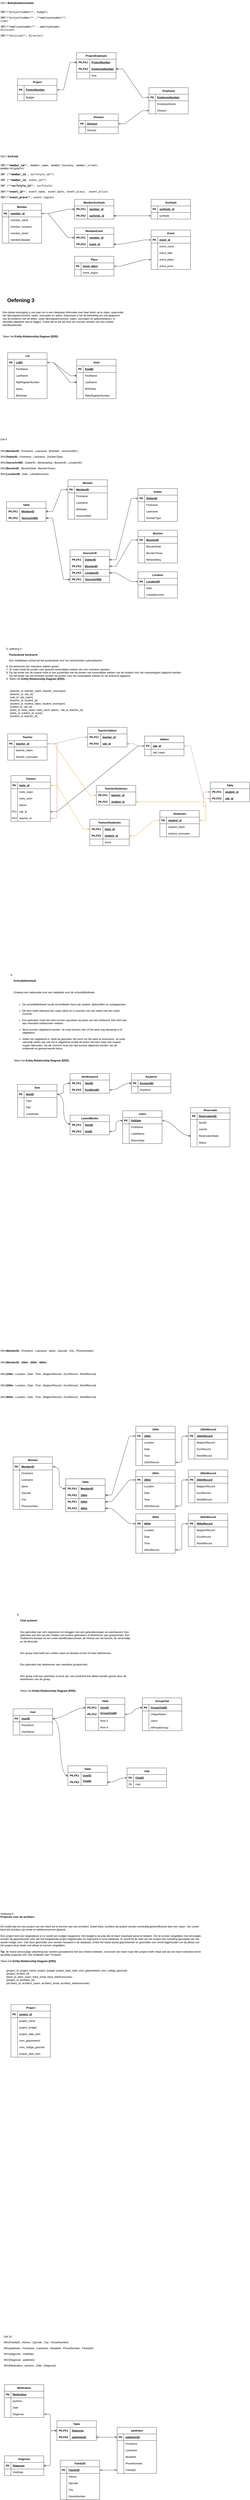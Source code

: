 <mxfile version="24.8.6">
  <diagram name="Pagina-1" id="pg3tXGFbnmsUZEJgLP9_">
    <mxGraphModel dx="1736" dy="1087" grid="1" gridSize="10" guides="1" tooltips="1" connect="1" arrows="1" fold="1" page="1" pageScale="1" pageWidth="2339" pageHeight="3300" math="0" shadow="0">
      <root>
        <mxCell id="0" />
        <mxCell id="1" parent="0" />
        <mxCell id="ASxC-5lhO95S4zxQDopI-1" value="Project" style="shape=table;startSize=30;container=1;collapsible=1;childLayout=tableLayout;fixedRows=1;rowLines=0;fontStyle=1;align=center;resizeLast=1;html=1;" parent="1" vertex="1">
          <mxGeometry x="80" y="360" width="180" height="100" as="geometry" />
        </mxCell>
        <mxCell id="ASxC-5lhO95S4zxQDopI-2" value="" style="shape=tableRow;horizontal=0;startSize=0;swimlaneHead=0;swimlaneBody=0;fillColor=none;collapsible=0;dropTarget=0;points=[[0,0.5],[1,0.5]];portConstraint=eastwest;top=0;left=0;right=0;bottom=1;" parent="ASxC-5lhO95S4zxQDopI-1" vertex="1">
          <mxGeometry y="30" width="180" height="40" as="geometry" />
        </mxCell>
        <mxCell id="ASxC-5lhO95S4zxQDopI-3" value="PK" style="shape=partialRectangle;connectable=0;fillColor=none;top=0;left=0;bottom=0;right=0;fontStyle=1;overflow=hidden;whiteSpace=wrap;html=1;" parent="ASxC-5lhO95S4zxQDopI-2" vertex="1">
          <mxGeometry width="30" height="40" as="geometry">
            <mxRectangle width="30" height="40" as="alternateBounds" />
          </mxGeometry>
        </mxCell>
        <mxCell id="ASxC-5lhO95S4zxQDopI-4" value="ProjectNumber" style="shape=partialRectangle;connectable=0;fillColor=none;top=0;left=0;bottom=0;right=0;align=left;spacingLeft=6;fontStyle=5;overflow=hidden;whiteSpace=wrap;html=1;" parent="ASxC-5lhO95S4zxQDopI-2" vertex="1">
          <mxGeometry x="30" width="150" height="40" as="geometry">
            <mxRectangle width="150" height="40" as="alternateBounds" />
          </mxGeometry>
        </mxCell>
        <mxCell id="ASxC-5lhO95S4zxQDopI-5" value="" style="shape=tableRow;horizontal=0;startSize=0;swimlaneHead=0;swimlaneBody=0;fillColor=none;collapsible=0;dropTarget=0;points=[[0,0.5],[1,0.5]];portConstraint=eastwest;top=0;left=0;right=0;bottom=0;" parent="ASxC-5lhO95S4zxQDopI-1" vertex="1">
          <mxGeometry y="70" width="180" height="30" as="geometry" />
        </mxCell>
        <mxCell id="ASxC-5lhO95S4zxQDopI-6" value="" style="shape=partialRectangle;connectable=0;fillColor=none;top=0;left=0;bottom=0;right=0;editable=1;overflow=hidden;whiteSpace=wrap;html=1;" parent="ASxC-5lhO95S4zxQDopI-5" vertex="1">
          <mxGeometry width="30" height="30" as="geometry">
            <mxRectangle width="30" height="30" as="alternateBounds" />
          </mxGeometry>
        </mxCell>
        <mxCell id="ASxC-5lhO95S4zxQDopI-7" value="Budget" style="shape=partialRectangle;connectable=0;fillColor=none;top=0;left=0;bottom=0;right=0;align=left;spacingLeft=6;overflow=hidden;whiteSpace=wrap;html=1;" parent="ASxC-5lhO95S4zxQDopI-5" vertex="1">
          <mxGeometry x="30" width="150" height="30" as="geometry">
            <mxRectangle width="150" height="30" as="alternateBounds" />
          </mxGeometry>
        </mxCell>
        <mxCell id="ASxC-5lhO95S4zxQDopI-17" value="&lt;div&gt;Oef 1 &lt;span class=&quot;notion-enable-hover&quot; data-token-index=&quot;0&quot;&gt;&lt;b&gt;Bedrijfsadministratie&lt;/b&gt;&lt;/span&gt;&lt;/div&gt;&lt;div&gt;&lt;br&gt;&lt;/div&gt;&lt;p&gt;&lt;code&gt;3NF(**projectnumber**, budget)&lt;/code&gt;&lt;/p&gt;&lt;p&gt;&lt;code&gt;3NF(**projectnumber** ,**employeenumber**, time)&lt;/code&gt;&lt;/p&gt;&lt;p&gt;&lt;code&gt;3NF(**employeenumber** , employeename, division)&lt;/code&gt;&lt;/p&gt;&lt;p&gt;&lt;code&gt;3NF(**division**, Director)&lt;/code&gt;&lt;/p&gt;" style="text;whiteSpace=wrap;html=1;" parent="1" vertex="1">
          <mxGeometry width="340" height="150" as="geometry" />
        </mxCell>
        <mxCell id="ASxC-5lhO95S4zxQDopI-32" value="ProjectEmployee" style="shape=table;startSize=30;container=1;collapsible=1;childLayout=tableLayout;fixedRows=1;rowLines=0;fontStyle=1;align=center;resizeLast=1;html=1;whiteSpace=wrap;" parent="1" vertex="1">
          <mxGeometry x="350" y="240" width="180" height="120" as="geometry">
            <mxRectangle x="290" y="120" width="130" height="30" as="alternateBounds" />
          </mxGeometry>
        </mxCell>
        <mxCell id="ASxC-5lhO95S4zxQDopI-33" value="" style="shape=tableRow;horizontal=0;startSize=0;swimlaneHead=0;swimlaneBody=0;fillColor=none;collapsible=0;dropTarget=0;points=[[0,0.5],[1,0.5]];portConstraint=eastwest;top=0;left=0;right=0;bottom=0;html=1;" parent="ASxC-5lhO95S4zxQDopI-32" vertex="1">
          <mxGeometry y="30" width="180" height="30" as="geometry" />
        </mxCell>
        <mxCell id="ASxC-5lhO95S4zxQDopI-34" value="PK,FK1" style="shape=partialRectangle;connectable=0;fillColor=none;top=0;left=0;bottom=0;right=0;fontStyle=1;overflow=hidden;html=1;whiteSpace=wrap;" parent="ASxC-5lhO95S4zxQDopI-33" vertex="1">
          <mxGeometry width="60" height="30" as="geometry">
            <mxRectangle width="60" height="30" as="alternateBounds" />
          </mxGeometry>
        </mxCell>
        <mxCell id="ASxC-5lhO95S4zxQDopI-35" value="ProjectNumber" style="shape=partialRectangle;connectable=0;fillColor=none;top=0;left=0;bottom=0;right=0;align=left;spacingLeft=6;fontStyle=5;overflow=hidden;html=1;whiteSpace=wrap;" parent="ASxC-5lhO95S4zxQDopI-33" vertex="1">
          <mxGeometry x="60" width="120" height="30" as="geometry">
            <mxRectangle width="120" height="30" as="alternateBounds" />
          </mxGeometry>
        </mxCell>
        <mxCell id="ASxC-5lhO95S4zxQDopI-36" value="" style="shape=tableRow;horizontal=0;startSize=0;swimlaneHead=0;swimlaneBody=0;fillColor=none;collapsible=0;dropTarget=0;points=[[0,0.5],[1,0.5]];portConstraint=eastwest;top=0;left=0;right=0;bottom=1;html=1;" parent="ASxC-5lhO95S4zxQDopI-32" vertex="1">
          <mxGeometry y="60" width="180" height="30" as="geometry" />
        </mxCell>
        <mxCell id="ASxC-5lhO95S4zxQDopI-37" value="PK,FK2" style="shape=partialRectangle;connectable=0;fillColor=none;top=0;left=0;bottom=0;right=0;fontStyle=1;overflow=hidden;html=1;whiteSpace=wrap;" parent="ASxC-5lhO95S4zxQDopI-36" vertex="1">
          <mxGeometry width="60" height="30" as="geometry">
            <mxRectangle width="60" height="30" as="alternateBounds" />
          </mxGeometry>
        </mxCell>
        <mxCell id="ASxC-5lhO95S4zxQDopI-38" value="EmployeeNumber" style="shape=partialRectangle;connectable=0;fillColor=none;top=0;left=0;bottom=0;right=0;align=left;spacingLeft=6;fontStyle=5;overflow=hidden;html=1;whiteSpace=wrap;" parent="ASxC-5lhO95S4zxQDopI-36" vertex="1">
          <mxGeometry x="60" width="120" height="30" as="geometry">
            <mxRectangle width="120" height="30" as="alternateBounds" />
          </mxGeometry>
        </mxCell>
        <mxCell id="ASxC-5lhO95S4zxQDopI-39" value="" style="shape=tableRow;horizontal=0;startSize=0;swimlaneHead=0;swimlaneBody=0;fillColor=none;collapsible=0;dropTarget=0;points=[[0,0.5],[1,0.5]];portConstraint=eastwest;top=0;left=0;right=0;bottom=0;html=1;" parent="ASxC-5lhO95S4zxQDopI-32" vertex="1">
          <mxGeometry y="90" width="180" height="30" as="geometry" />
        </mxCell>
        <mxCell id="ASxC-5lhO95S4zxQDopI-40" value="" style="shape=partialRectangle;connectable=0;fillColor=none;top=0;left=0;bottom=0;right=0;editable=1;overflow=hidden;html=1;whiteSpace=wrap;" parent="ASxC-5lhO95S4zxQDopI-39" vertex="1">
          <mxGeometry width="60" height="30" as="geometry">
            <mxRectangle width="60" height="30" as="alternateBounds" />
          </mxGeometry>
        </mxCell>
        <mxCell id="ASxC-5lhO95S4zxQDopI-41" value="time" style="shape=partialRectangle;connectable=0;fillColor=none;top=0;left=0;bottom=0;right=0;align=left;spacingLeft=6;overflow=hidden;html=1;whiteSpace=wrap;" parent="ASxC-5lhO95S4zxQDopI-39" vertex="1">
          <mxGeometry x="60" width="120" height="30" as="geometry">
            <mxRectangle width="120" height="30" as="alternateBounds" />
          </mxGeometry>
        </mxCell>
        <mxCell id="ASxC-5lhO95S4zxQDopI-45" value="Employee" style="shape=table;startSize=30;container=1;collapsible=1;childLayout=tableLayout;fixedRows=1;rowLines=0;fontStyle=1;align=center;resizeLast=1;html=1;" parent="1" vertex="1">
          <mxGeometry x="680" y="400" width="180" height="120" as="geometry" />
        </mxCell>
        <mxCell id="ASxC-5lhO95S4zxQDopI-46" value="" style="shape=tableRow;horizontal=0;startSize=0;swimlaneHead=0;swimlaneBody=0;fillColor=none;collapsible=0;dropTarget=0;points=[[0,0.5],[1,0.5]];portConstraint=eastwest;top=0;left=0;right=0;bottom=1;" parent="ASxC-5lhO95S4zxQDopI-45" vertex="1">
          <mxGeometry y="30" width="180" height="30" as="geometry" />
        </mxCell>
        <mxCell id="ASxC-5lhO95S4zxQDopI-47" value="PK" style="shape=partialRectangle;connectable=0;fillColor=none;top=0;left=0;bottom=0;right=0;fontStyle=1;overflow=hidden;whiteSpace=wrap;html=1;" parent="ASxC-5lhO95S4zxQDopI-46" vertex="1">
          <mxGeometry width="30" height="30" as="geometry">
            <mxRectangle width="30" height="30" as="alternateBounds" />
          </mxGeometry>
        </mxCell>
        <mxCell id="ASxC-5lhO95S4zxQDopI-48" value="EmployeeNumber" style="shape=partialRectangle;connectable=0;fillColor=none;top=0;left=0;bottom=0;right=0;align=left;spacingLeft=6;fontStyle=5;overflow=hidden;whiteSpace=wrap;html=1;" parent="ASxC-5lhO95S4zxQDopI-46" vertex="1">
          <mxGeometry x="30" width="150" height="30" as="geometry">
            <mxRectangle width="150" height="30" as="alternateBounds" />
          </mxGeometry>
        </mxCell>
        <mxCell id="ASxC-5lhO95S4zxQDopI-49" value="" style="shape=tableRow;horizontal=0;startSize=0;swimlaneHead=0;swimlaneBody=0;fillColor=none;collapsible=0;dropTarget=0;points=[[0,0.5],[1,0.5]];portConstraint=eastwest;top=0;left=0;right=0;bottom=0;" parent="ASxC-5lhO95S4zxQDopI-45" vertex="1">
          <mxGeometry y="60" width="180" height="30" as="geometry" />
        </mxCell>
        <mxCell id="ASxC-5lhO95S4zxQDopI-50" value="" style="shape=partialRectangle;connectable=0;fillColor=none;top=0;left=0;bottom=0;right=0;editable=1;overflow=hidden;whiteSpace=wrap;html=1;" parent="ASxC-5lhO95S4zxQDopI-49" vertex="1">
          <mxGeometry width="30" height="30" as="geometry">
            <mxRectangle width="30" height="30" as="alternateBounds" />
          </mxGeometry>
        </mxCell>
        <mxCell id="ASxC-5lhO95S4zxQDopI-51" value="EmployeeName" style="shape=partialRectangle;connectable=0;fillColor=none;top=0;left=0;bottom=0;right=0;align=left;spacingLeft=6;overflow=hidden;whiteSpace=wrap;html=1;" parent="ASxC-5lhO95S4zxQDopI-49" vertex="1">
          <mxGeometry x="30" width="150" height="30" as="geometry">
            <mxRectangle width="150" height="30" as="alternateBounds" />
          </mxGeometry>
        </mxCell>
        <mxCell id="ASxC-5lhO95S4zxQDopI-52" value="" style="shape=tableRow;horizontal=0;startSize=0;swimlaneHead=0;swimlaneBody=0;fillColor=none;collapsible=0;dropTarget=0;points=[[0,0.5],[1,0.5]];portConstraint=eastwest;top=0;left=0;right=0;bottom=0;" parent="ASxC-5lhO95S4zxQDopI-45" vertex="1">
          <mxGeometry y="90" width="180" height="30" as="geometry" />
        </mxCell>
        <mxCell id="ASxC-5lhO95S4zxQDopI-53" value="" style="shape=partialRectangle;connectable=0;fillColor=none;top=0;left=0;bottom=0;right=0;editable=1;overflow=hidden;whiteSpace=wrap;html=1;" parent="ASxC-5lhO95S4zxQDopI-52" vertex="1">
          <mxGeometry width="30" height="30" as="geometry">
            <mxRectangle width="30" height="30" as="alternateBounds" />
          </mxGeometry>
        </mxCell>
        <mxCell id="ASxC-5lhO95S4zxQDopI-54" value="Division" style="shape=partialRectangle;connectable=0;fillColor=none;top=0;left=0;bottom=0;right=0;align=left;spacingLeft=6;overflow=hidden;whiteSpace=wrap;html=1;" parent="ASxC-5lhO95S4zxQDopI-52" vertex="1">
          <mxGeometry x="30" width="150" height="30" as="geometry">
            <mxRectangle width="150" height="30" as="alternateBounds" />
          </mxGeometry>
        </mxCell>
        <mxCell id="ASxC-5lhO95S4zxQDopI-58" value="Division" style="shape=table;startSize=30;container=1;collapsible=1;childLayout=tableLayout;fixedRows=1;rowLines=0;fontStyle=1;align=center;resizeLast=1;html=1;" parent="1" vertex="1">
          <mxGeometry x="360" y="520" width="180" height="90" as="geometry" />
        </mxCell>
        <mxCell id="ASxC-5lhO95S4zxQDopI-59" value="" style="shape=tableRow;horizontal=0;startSize=0;swimlaneHead=0;swimlaneBody=0;fillColor=none;collapsible=0;dropTarget=0;points=[[0,0.5],[1,0.5]];portConstraint=eastwest;top=0;left=0;right=0;bottom=1;" parent="ASxC-5lhO95S4zxQDopI-58" vertex="1">
          <mxGeometry y="30" width="180" height="30" as="geometry" />
        </mxCell>
        <mxCell id="ASxC-5lhO95S4zxQDopI-60" value="PK" style="shape=partialRectangle;connectable=0;fillColor=none;top=0;left=0;bottom=0;right=0;fontStyle=1;overflow=hidden;whiteSpace=wrap;html=1;" parent="ASxC-5lhO95S4zxQDopI-59" vertex="1">
          <mxGeometry width="30" height="30" as="geometry">
            <mxRectangle width="30" height="30" as="alternateBounds" />
          </mxGeometry>
        </mxCell>
        <mxCell id="ASxC-5lhO95S4zxQDopI-61" value="Division" style="shape=partialRectangle;connectable=0;fillColor=none;top=0;left=0;bottom=0;right=0;align=left;spacingLeft=6;fontStyle=5;overflow=hidden;whiteSpace=wrap;html=1;" parent="ASxC-5lhO95S4zxQDopI-59" vertex="1">
          <mxGeometry x="30" width="150" height="30" as="geometry">
            <mxRectangle width="150" height="30" as="alternateBounds" />
          </mxGeometry>
        </mxCell>
        <mxCell id="ASxC-5lhO95S4zxQDopI-62" value="" style="shape=tableRow;horizontal=0;startSize=0;swimlaneHead=0;swimlaneBody=0;fillColor=none;collapsible=0;dropTarget=0;points=[[0,0.5],[1,0.5]];portConstraint=eastwest;top=0;left=0;right=0;bottom=0;" parent="ASxC-5lhO95S4zxQDopI-58" vertex="1">
          <mxGeometry y="60" width="180" height="30" as="geometry" />
        </mxCell>
        <mxCell id="ASxC-5lhO95S4zxQDopI-63" value="" style="shape=partialRectangle;connectable=0;fillColor=none;top=0;left=0;bottom=0;right=0;editable=1;overflow=hidden;whiteSpace=wrap;html=1;" parent="ASxC-5lhO95S4zxQDopI-62" vertex="1">
          <mxGeometry width="30" height="30" as="geometry">
            <mxRectangle width="30" height="30" as="alternateBounds" />
          </mxGeometry>
        </mxCell>
        <mxCell id="ASxC-5lhO95S4zxQDopI-64" value="Director" style="shape=partialRectangle;connectable=0;fillColor=none;top=0;left=0;bottom=0;right=0;align=left;spacingLeft=6;overflow=hidden;whiteSpace=wrap;html=1;" parent="ASxC-5lhO95S4zxQDopI-62" vertex="1">
          <mxGeometry x="30" width="150" height="30" as="geometry">
            <mxRectangle width="150" height="30" as="alternateBounds" />
          </mxGeometry>
        </mxCell>
        <mxCell id="ASxC-5lhO95S4zxQDopI-71" value="" style="edgeStyle=entityRelationEdgeStyle;fontSize=12;html=1;endArrow=ERoneToMany;startArrow=ERmandOne;rounded=0;exitX=1;exitY=0.5;exitDx=0;exitDy=0;entryX=0;entryY=0.5;entryDx=0;entryDy=0;" parent="1" source="ASxC-5lhO95S4zxQDopI-1" target="ASxC-5lhO95S4zxQDopI-33" edge="1">
          <mxGeometry width="100" height="100" relative="1" as="geometry">
            <mxPoint x="420" y="360" as="sourcePoint" />
            <mxPoint x="330" y="270" as="targetPoint" />
          </mxGeometry>
        </mxCell>
        <mxCell id="ASxC-5lhO95S4zxQDopI-74" value="" style="edgeStyle=entityRelationEdgeStyle;fontSize=12;html=1;endArrow=ERoneToMany;startArrow=ERmandOne;rounded=0;entryX=1;entryY=0.5;entryDx=0;entryDy=0;exitX=0;exitY=0.5;exitDx=0;exitDy=0;" parent="1" source="ASxC-5lhO95S4zxQDopI-46" target="ASxC-5lhO95S4zxQDopI-36" edge="1">
          <mxGeometry width="100" height="100" relative="1" as="geometry">
            <mxPoint x="640" y="360" as="sourcePoint" />
            <mxPoint x="740" y="260" as="targetPoint" />
          </mxGeometry>
        </mxCell>
        <mxCell id="ASxC-5lhO95S4zxQDopI-75" value="" style="edgeStyle=entityRelationEdgeStyle;fontSize=12;html=1;endArrow=ERmandOne;startArrow=ERmandOne;rounded=0;" parent="1" source="ASxC-5lhO95S4zxQDopI-59" target="ASxC-5lhO95S4zxQDopI-52" edge="1">
          <mxGeometry width="100" height="100" relative="1" as="geometry">
            <mxPoint x="590" y="627" as="sourcePoint" />
            <mxPoint x="710" y="562" as="targetPoint" />
          </mxGeometry>
        </mxCell>
        <mxCell id="ASxC-5lhO95S4zxQDopI-76" value="&lt;div&gt;Oef 2 &lt;span class=&quot;notion-enable-hover&quot; data-token-index=&quot;0&quot; style=&quot;font-weight:600&quot;&gt;Surfclub&lt;/span&gt;&lt;/div&gt;&lt;div&gt;&lt;br&gt;&lt;/div&gt;&lt;p&gt;&lt;code&gt;3NF(**&lt;b&gt;member_id&lt;/b&gt;**, member_name, member_houseno, member_street, membershipdate)&lt;/code&gt;&lt;/p&gt;&lt;p&gt;&lt;code&gt;3NF (**&lt;b&gt;member_id &lt;/b&gt;, surfstyle_id**)&lt;/code&gt;&lt;/p&gt;&lt;p&gt;&lt;code&gt;3NF (**&lt;b&gt;member_id&lt;/b&gt;, event_id**)&lt;/code&gt;&lt;/p&gt;&lt;p&gt;&lt;code&gt;3NF (**&lt;b&gt;surfstyle_id&lt;/b&gt;**, surfstyle)&lt;/code&gt;&lt;/p&gt;&lt;p&gt;&lt;code&gt;3NF(**&lt;b&gt;event_id&lt;/b&gt;**, event_name, event_date, event_place,&amp;nbsp; event_price)&lt;/code&gt;&lt;/p&gt;&lt;p&gt;&lt;code&gt;3NF(**&lt;b&gt;event_place&lt;/b&gt;**, event_region)&lt;/code&gt;&lt;/p&gt;" style="text;whiteSpace=wrap;html=1;" parent="1" vertex="1">
          <mxGeometry y="700" width="530" height="180" as="geometry" />
        </mxCell>
        <mxCell id="_lhze5OLIJimC7IqoSJ6-1" value="Member" style="shape=table;startSize=30;container=1;collapsible=1;childLayout=tableLayout;fixedRows=1;rowLines=0;fontStyle=1;align=center;resizeLast=1;html=1;" parent="1" vertex="1">
          <mxGeometry x="10" y="930" width="180" height="180" as="geometry" />
        </mxCell>
        <mxCell id="_lhze5OLIJimC7IqoSJ6-2" value="" style="shape=tableRow;horizontal=0;startSize=0;swimlaneHead=0;swimlaneBody=0;fillColor=none;collapsible=0;dropTarget=0;points=[[0,0.5],[1,0.5]];portConstraint=eastwest;top=0;left=0;right=0;bottom=1;" parent="_lhze5OLIJimC7IqoSJ6-1" vertex="1">
          <mxGeometry y="30" width="180" height="30" as="geometry" />
        </mxCell>
        <mxCell id="_lhze5OLIJimC7IqoSJ6-3" value="PK" style="shape=partialRectangle;connectable=0;fillColor=none;top=0;left=0;bottom=0;right=0;fontStyle=1;overflow=hidden;whiteSpace=wrap;html=1;" parent="_lhze5OLIJimC7IqoSJ6-2" vertex="1">
          <mxGeometry width="30" height="30" as="geometry">
            <mxRectangle width="30" height="30" as="alternateBounds" />
          </mxGeometry>
        </mxCell>
        <mxCell id="_lhze5OLIJimC7IqoSJ6-4" value="member_id" style="shape=partialRectangle;connectable=0;fillColor=none;top=0;left=0;bottom=0;right=0;align=left;spacingLeft=6;fontStyle=5;overflow=hidden;whiteSpace=wrap;html=1;" parent="_lhze5OLIJimC7IqoSJ6-2" vertex="1">
          <mxGeometry x="30" width="150" height="30" as="geometry">
            <mxRectangle width="150" height="30" as="alternateBounds" />
          </mxGeometry>
        </mxCell>
        <mxCell id="_lhze5OLIJimC7IqoSJ6-5" value="" style="shape=tableRow;horizontal=0;startSize=0;swimlaneHead=0;swimlaneBody=0;fillColor=none;collapsible=0;dropTarget=0;points=[[0,0.5],[1,0.5]];portConstraint=eastwest;top=0;left=0;right=0;bottom=0;" parent="_lhze5OLIJimC7IqoSJ6-1" vertex="1">
          <mxGeometry y="60" width="180" height="30" as="geometry" />
        </mxCell>
        <mxCell id="_lhze5OLIJimC7IqoSJ6-6" value="" style="shape=partialRectangle;connectable=0;fillColor=none;top=0;left=0;bottom=0;right=0;editable=1;overflow=hidden;whiteSpace=wrap;html=1;" parent="_lhze5OLIJimC7IqoSJ6-5" vertex="1">
          <mxGeometry width="30" height="30" as="geometry">
            <mxRectangle width="30" height="30" as="alternateBounds" />
          </mxGeometry>
        </mxCell>
        <mxCell id="_lhze5OLIJimC7IqoSJ6-7" value="member_name" style="shape=partialRectangle;connectable=0;fillColor=none;top=0;left=0;bottom=0;right=0;align=left;spacingLeft=6;overflow=hidden;whiteSpace=wrap;html=1;" parent="_lhze5OLIJimC7IqoSJ6-5" vertex="1">
          <mxGeometry x="30" width="150" height="30" as="geometry">
            <mxRectangle width="150" height="30" as="alternateBounds" />
          </mxGeometry>
        </mxCell>
        <mxCell id="_lhze5OLIJimC7IqoSJ6-8" value="" style="shape=tableRow;horizontal=0;startSize=0;swimlaneHead=0;swimlaneBody=0;fillColor=none;collapsible=0;dropTarget=0;points=[[0,0.5],[1,0.5]];portConstraint=eastwest;top=0;left=0;right=0;bottom=0;" parent="_lhze5OLIJimC7IqoSJ6-1" vertex="1">
          <mxGeometry y="90" width="180" height="30" as="geometry" />
        </mxCell>
        <mxCell id="_lhze5OLIJimC7IqoSJ6-9" value="" style="shape=partialRectangle;connectable=0;fillColor=none;top=0;left=0;bottom=0;right=0;editable=1;overflow=hidden;whiteSpace=wrap;html=1;" parent="_lhze5OLIJimC7IqoSJ6-8" vertex="1">
          <mxGeometry width="30" height="30" as="geometry">
            <mxRectangle width="30" height="30" as="alternateBounds" />
          </mxGeometry>
        </mxCell>
        <mxCell id="_lhze5OLIJimC7IqoSJ6-10" value="member_houseno" style="shape=partialRectangle;connectable=0;fillColor=none;top=0;left=0;bottom=0;right=0;align=left;spacingLeft=6;overflow=hidden;whiteSpace=wrap;html=1;" parent="_lhze5OLIJimC7IqoSJ6-8" vertex="1">
          <mxGeometry x="30" width="150" height="30" as="geometry">
            <mxRectangle width="150" height="30" as="alternateBounds" />
          </mxGeometry>
        </mxCell>
        <mxCell id="_lhze5OLIJimC7IqoSJ6-11" value="" style="shape=tableRow;horizontal=0;startSize=0;swimlaneHead=0;swimlaneBody=0;fillColor=none;collapsible=0;dropTarget=0;points=[[0,0.5],[1,0.5]];portConstraint=eastwest;top=0;left=0;right=0;bottom=0;" parent="_lhze5OLIJimC7IqoSJ6-1" vertex="1">
          <mxGeometry y="120" width="180" height="30" as="geometry" />
        </mxCell>
        <mxCell id="_lhze5OLIJimC7IqoSJ6-12" value="" style="shape=partialRectangle;connectable=0;fillColor=none;top=0;left=0;bottom=0;right=0;editable=1;overflow=hidden;whiteSpace=wrap;html=1;" parent="_lhze5OLIJimC7IqoSJ6-11" vertex="1">
          <mxGeometry width="30" height="30" as="geometry">
            <mxRectangle width="30" height="30" as="alternateBounds" />
          </mxGeometry>
        </mxCell>
        <mxCell id="_lhze5OLIJimC7IqoSJ6-13" value="member_street" style="shape=partialRectangle;connectable=0;fillColor=none;top=0;left=0;bottom=0;right=0;align=left;spacingLeft=6;overflow=hidden;whiteSpace=wrap;html=1;" parent="_lhze5OLIJimC7IqoSJ6-11" vertex="1">
          <mxGeometry x="30" width="150" height="30" as="geometry">
            <mxRectangle width="150" height="30" as="alternateBounds" />
          </mxGeometry>
        </mxCell>
        <mxCell id="_lhze5OLIJimC7IqoSJ6-34" value="" style="shape=tableRow;horizontal=0;startSize=0;swimlaneHead=0;swimlaneBody=0;fillColor=none;collapsible=0;dropTarget=0;points=[[0,0.5],[1,0.5]];portConstraint=eastwest;top=0;left=0;right=0;bottom=0;" parent="_lhze5OLIJimC7IqoSJ6-1" vertex="1">
          <mxGeometry y="150" width="180" height="30" as="geometry" />
        </mxCell>
        <mxCell id="_lhze5OLIJimC7IqoSJ6-35" value="" style="shape=partialRectangle;connectable=0;fillColor=none;top=0;left=0;bottom=0;right=0;editable=1;overflow=hidden;whiteSpace=wrap;html=1;" parent="_lhze5OLIJimC7IqoSJ6-34" vertex="1">
          <mxGeometry width="30" height="30" as="geometry">
            <mxRectangle width="30" height="30" as="alternateBounds" />
          </mxGeometry>
        </mxCell>
        <mxCell id="_lhze5OLIJimC7IqoSJ6-36" value="membershipdate" style="shape=partialRectangle;connectable=0;fillColor=none;top=0;left=0;bottom=0;right=0;align=left;spacingLeft=6;overflow=hidden;whiteSpace=wrap;html=1;" parent="_lhze5OLIJimC7IqoSJ6-34" vertex="1">
          <mxGeometry x="30" width="150" height="30" as="geometry">
            <mxRectangle width="150" height="30" as="alternateBounds" />
          </mxGeometry>
        </mxCell>
        <mxCell id="9WLVLjIo_HiwWXJBDwfp-1" value="&lt;h1&gt;Oefening 3&lt;br&gt;&amp;nbsp;&amp;nbsp;&lt;/h1&gt;" style="text;html=1;align=center;verticalAlign=middle;whiteSpace=wrap;rounded=0;" parent="1" vertex="1">
          <mxGeometry y="1370" width="190" height="30" as="geometry" />
        </mxCell>
        <mxCell id="_lhze5OLIJimC7IqoSJ6-37" value="MemberSurfstyle" style="shape=table;startSize=30;container=1;collapsible=1;childLayout=tableLayout;fixedRows=1;rowLines=0;fontStyle=1;align=center;resizeLast=1;html=1;whiteSpace=wrap;" parent="1" vertex="1">
          <mxGeometry x="340" y="910" width="180" height="90" as="geometry" />
        </mxCell>
        <mxCell id="_lhze5OLIJimC7IqoSJ6-38" value="" style="shape=tableRow;horizontal=0;startSize=0;swimlaneHead=0;swimlaneBody=0;fillColor=none;collapsible=0;dropTarget=0;points=[[0,0.5],[1,0.5]];portConstraint=eastwest;top=0;left=0;right=0;bottom=0;html=1;" parent="_lhze5OLIJimC7IqoSJ6-37" vertex="1">
          <mxGeometry y="30" width="180" height="30" as="geometry" />
        </mxCell>
        <mxCell id="_lhze5OLIJimC7IqoSJ6-39" value="PK,FK1" style="shape=partialRectangle;connectable=0;fillColor=none;top=0;left=0;bottom=0;right=0;fontStyle=1;overflow=hidden;html=1;whiteSpace=wrap;" parent="_lhze5OLIJimC7IqoSJ6-38" vertex="1">
          <mxGeometry width="60" height="30" as="geometry">
            <mxRectangle width="60" height="30" as="alternateBounds" />
          </mxGeometry>
        </mxCell>
        <mxCell id="_lhze5OLIJimC7IqoSJ6-40" value="member_id" style="shape=partialRectangle;connectable=0;fillColor=none;top=0;left=0;bottom=0;right=0;align=left;spacingLeft=6;fontStyle=5;overflow=hidden;html=1;whiteSpace=wrap;" parent="_lhze5OLIJimC7IqoSJ6-38" vertex="1">
          <mxGeometry x="60" width="120" height="30" as="geometry">
            <mxRectangle width="120" height="30" as="alternateBounds" />
          </mxGeometry>
        </mxCell>
        <mxCell id="_lhze5OLIJimC7IqoSJ6-41" value="" style="shape=tableRow;horizontal=0;startSize=0;swimlaneHead=0;swimlaneBody=0;fillColor=none;collapsible=0;dropTarget=0;points=[[0,0.5],[1,0.5]];portConstraint=eastwest;top=0;left=0;right=0;bottom=1;html=1;" parent="_lhze5OLIJimC7IqoSJ6-37" vertex="1">
          <mxGeometry y="60" width="180" height="30" as="geometry" />
        </mxCell>
        <mxCell id="_lhze5OLIJimC7IqoSJ6-42" value="PK,FK2" style="shape=partialRectangle;connectable=0;fillColor=none;top=0;left=0;bottom=0;right=0;fontStyle=1;overflow=hidden;html=1;whiteSpace=wrap;" parent="_lhze5OLIJimC7IqoSJ6-41" vertex="1">
          <mxGeometry width="60" height="30" as="geometry">
            <mxRectangle width="60" height="30" as="alternateBounds" />
          </mxGeometry>
        </mxCell>
        <mxCell id="_lhze5OLIJimC7IqoSJ6-43" value="surfstyle_id" style="shape=partialRectangle;connectable=0;fillColor=none;top=0;left=0;bottom=0;right=0;align=left;spacingLeft=6;fontStyle=5;overflow=hidden;html=1;whiteSpace=wrap;" parent="_lhze5OLIJimC7IqoSJ6-41" vertex="1">
          <mxGeometry x="60" width="120" height="30" as="geometry">
            <mxRectangle width="120" height="30" as="alternateBounds" />
          </mxGeometry>
        </mxCell>
        <mxCell id="9WLVLjIo_HiwWXJBDwfp-3" value="&lt;p&gt;Een lokale vereniging is van plan om in een database informatie over haar leden op te slaan, waaronder het rijksregisternummer, naam, voornaam en adres. Daarnaast is het de bedoeling om ook gegevens van de kinderen van de leden, zoals rijksregisternummer, naam, voornaam en geboortedatum, in dezelfde databank vast te leggen. Zowel elk lid als elk kind zal voorzien worden van een unieke identificatiecode.&lt;/p&gt;&#xa;&lt;p&gt;Teken het &lt;strong&gt;Entity-Relationship Diagram (ERD)&lt;/strong&gt;.&lt;/p&gt;" style="text;whiteSpace=wrap;html=1;" parent="1" vertex="1">
          <mxGeometry x="10" y="1400" width="560" height="170" as="geometry" />
        </mxCell>
        <mxCell id="_7XhD8mCr1j6iUqAHI7z-4" value="&lt;p&gt;Oef 4&lt;br&gt;&lt;/p&gt;&lt;br&gt;&lt;p&gt;3NV(&lt;strong&gt;MemberID&lt;/strong&gt; , Firstname , Lastname , Birthdate , VoorschriftID )&lt;/p&gt;&lt;p&gt;3NV(&lt;strong&gt;DokterID&lt;/strong&gt; , Firstname , Lastname , DockterType)&lt;/p&gt;&lt;p&gt;3NV(&lt;strong&gt;VoorschriftID&lt;/strong&gt; , DokterID , Behandeling , BeurtenID , LocationID)&lt;/p&gt;&lt;p&gt;3NV(&lt;strong&gt;BeurtenID&lt;/strong&gt; , BeurtenDate , BeurtenTimes)&lt;/p&gt;&lt;p&gt;3NV(&lt;strong&gt;LocationID&lt;/strong&gt; , Date , LokaalNummer)&lt;/p&gt;&lt;div&gt;&lt;br&gt;&lt;/div&gt;" style="text;whiteSpace=wrap;html=1;" parent="1" vertex="1">
          <mxGeometry y="1980" width="560" height="220" as="geometry" />
        </mxCell>
        <mxCell id="9WLVLjIo_HiwWXJBDwfp-5" value="Lid" style="shape=table;startSize=30;container=1;collapsible=1;childLayout=tableLayout;fixedRows=1;rowLines=0;fontStyle=1;align=center;resizeLast=1;html=1;" parent="1" vertex="1">
          <mxGeometry x="35" y="1610" width="180" height="210" as="geometry" />
        </mxCell>
        <mxCell id="9WLVLjIo_HiwWXJBDwfp-6" value="" style="shape=tableRow;horizontal=0;startSize=0;swimlaneHead=0;swimlaneBody=0;fillColor=none;collapsible=0;dropTarget=0;points=[[0,0.5],[1,0.5]];portConstraint=eastwest;top=0;left=0;right=0;bottom=1;" parent="9WLVLjIo_HiwWXJBDwfp-5" vertex="1">
          <mxGeometry y="30" width="180" height="30" as="geometry" />
        </mxCell>
        <mxCell id="9WLVLjIo_HiwWXJBDwfp-7" value="PK" style="shape=partialRectangle;connectable=0;fillColor=none;top=0;left=0;bottom=0;right=0;fontStyle=1;overflow=hidden;whiteSpace=wrap;html=1;" parent="9WLVLjIo_HiwWXJBDwfp-6" vertex="1">
          <mxGeometry width="30" height="30" as="geometry">
            <mxRectangle width="30" height="30" as="alternateBounds" />
          </mxGeometry>
        </mxCell>
        <mxCell id="9WLVLjIo_HiwWXJBDwfp-8" value="LidID" style="shape=partialRectangle;connectable=0;fillColor=none;top=0;left=0;bottom=0;right=0;align=left;spacingLeft=6;fontStyle=5;overflow=hidden;whiteSpace=wrap;html=1;" parent="9WLVLjIo_HiwWXJBDwfp-6" vertex="1">
          <mxGeometry x="30" width="150" height="30" as="geometry">
            <mxRectangle width="150" height="30" as="alternateBounds" />
          </mxGeometry>
        </mxCell>
        <mxCell id="9WLVLjIo_HiwWXJBDwfp-9" value="" style="shape=tableRow;horizontal=0;startSize=0;swimlaneHead=0;swimlaneBody=0;fillColor=none;collapsible=0;dropTarget=0;points=[[0,0.5],[1,0.5]];portConstraint=eastwest;top=0;left=0;right=0;bottom=0;" parent="9WLVLjIo_HiwWXJBDwfp-5" vertex="1">
          <mxGeometry y="60" width="180" height="30" as="geometry" />
        </mxCell>
        <mxCell id="9WLVLjIo_HiwWXJBDwfp-10" value="" style="shape=partialRectangle;connectable=0;fillColor=none;top=0;left=0;bottom=0;right=0;editable=1;overflow=hidden;whiteSpace=wrap;html=1;" parent="9WLVLjIo_HiwWXJBDwfp-9" vertex="1">
          <mxGeometry width="30" height="30" as="geometry">
            <mxRectangle width="30" height="30" as="alternateBounds" />
          </mxGeometry>
        </mxCell>
        <mxCell id="9WLVLjIo_HiwWXJBDwfp-11" value="FirstName" style="shape=partialRectangle;connectable=0;fillColor=none;top=0;left=0;bottom=0;right=0;align=left;spacingLeft=6;overflow=hidden;whiteSpace=wrap;html=1;" parent="9WLVLjIo_HiwWXJBDwfp-9" vertex="1">
          <mxGeometry x="30" width="150" height="30" as="geometry">
            <mxRectangle width="150" height="30" as="alternateBounds" />
          </mxGeometry>
        </mxCell>
        <mxCell id="9WLVLjIo_HiwWXJBDwfp-12" value="" style="shape=tableRow;horizontal=0;startSize=0;swimlaneHead=0;swimlaneBody=0;fillColor=none;collapsible=0;dropTarget=0;points=[[0,0.5],[1,0.5]];portConstraint=eastwest;top=0;left=0;right=0;bottom=0;" parent="9WLVLjIo_HiwWXJBDwfp-5" vertex="1">
          <mxGeometry y="90" width="180" height="30" as="geometry" />
        </mxCell>
        <mxCell id="9WLVLjIo_HiwWXJBDwfp-13" value="" style="shape=partialRectangle;connectable=0;fillColor=none;top=0;left=0;bottom=0;right=0;editable=1;overflow=hidden;whiteSpace=wrap;html=1;" parent="9WLVLjIo_HiwWXJBDwfp-12" vertex="1">
          <mxGeometry width="30" height="30" as="geometry">
            <mxRectangle width="30" height="30" as="alternateBounds" />
          </mxGeometry>
        </mxCell>
        <mxCell id="9WLVLjIo_HiwWXJBDwfp-14" value="LastName" style="shape=partialRectangle;connectable=0;fillColor=none;top=0;left=0;bottom=0;right=0;align=left;spacingLeft=6;overflow=hidden;whiteSpace=wrap;html=1;" parent="9WLVLjIo_HiwWXJBDwfp-12" vertex="1">
          <mxGeometry x="30" width="150" height="30" as="geometry">
            <mxRectangle width="150" height="30" as="alternateBounds" />
          </mxGeometry>
        </mxCell>
        <mxCell id="9WLVLjIo_HiwWXJBDwfp-15" value="" style="shape=tableRow;horizontal=0;startSize=0;swimlaneHead=0;swimlaneBody=0;fillColor=none;collapsible=0;dropTarget=0;points=[[0,0.5],[1,0.5]];portConstraint=eastwest;top=0;left=0;right=0;bottom=0;" parent="9WLVLjIo_HiwWXJBDwfp-5" vertex="1">
          <mxGeometry y="120" width="180" height="30" as="geometry" />
        </mxCell>
        <mxCell id="9WLVLjIo_HiwWXJBDwfp-16" value="" style="shape=partialRectangle;connectable=0;fillColor=none;top=0;left=0;bottom=0;right=0;editable=1;overflow=hidden;whiteSpace=wrap;html=1;" parent="9WLVLjIo_HiwWXJBDwfp-15" vertex="1">
          <mxGeometry width="30" height="30" as="geometry">
            <mxRectangle width="30" height="30" as="alternateBounds" />
          </mxGeometry>
        </mxCell>
        <mxCell id="9WLVLjIo_HiwWXJBDwfp-17" value="RijkRegisterNumber" style="shape=partialRectangle;connectable=0;fillColor=none;top=0;left=0;bottom=0;right=0;align=left;spacingLeft=6;overflow=hidden;whiteSpace=wrap;html=1;" parent="9WLVLjIo_HiwWXJBDwfp-15" vertex="1">
          <mxGeometry x="30" width="150" height="30" as="geometry">
            <mxRectangle width="150" height="30" as="alternateBounds" />
          </mxGeometry>
        </mxCell>
        <mxCell id="9WLVLjIo_HiwWXJBDwfp-18" value="" style="shape=tableRow;horizontal=0;startSize=0;swimlaneHead=0;swimlaneBody=0;fillColor=none;collapsible=0;dropTarget=0;points=[[0,0.5],[1,0.5]];portConstraint=eastwest;top=0;left=0;right=0;bottom=0;" parent="9WLVLjIo_HiwWXJBDwfp-5" vertex="1">
          <mxGeometry y="150" width="180" height="30" as="geometry" />
        </mxCell>
        <mxCell id="9WLVLjIo_HiwWXJBDwfp-19" value="" style="shape=partialRectangle;connectable=0;fillColor=none;top=0;left=0;bottom=0;right=0;editable=1;overflow=hidden;" parent="9WLVLjIo_HiwWXJBDwfp-18" vertex="1">
          <mxGeometry width="30" height="30" as="geometry">
            <mxRectangle width="30" height="30" as="alternateBounds" />
          </mxGeometry>
        </mxCell>
        <mxCell id="9WLVLjIo_HiwWXJBDwfp-20" value="Adres" style="shape=partialRectangle;connectable=0;fillColor=none;top=0;left=0;bottom=0;right=0;align=left;spacingLeft=6;overflow=hidden;" parent="9WLVLjIo_HiwWXJBDwfp-18" vertex="1">
          <mxGeometry x="30" width="150" height="30" as="geometry">
            <mxRectangle width="150" height="30" as="alternateBounds" />
          </mxGeometry>
        </mxCell>
        <mxCell id="9WLVLjIo_HiwWXJBDwfp-34" value="" style="shape=tableRow;horizontal=0;startSize=0;swimlaneHead=0;swimlaneBody=0;fillColor=none;collapsible=0;dropTarget=0;points=[[0,0.5],[1,0.5]];portConstraint=eastwest;top=0;left=0;right=0;bottom=0;" parent="9WLVLjIo_HiwWXJBDwfp-5" vertex="1">
          <mxGeometry y="180" width="180" height="30" as="geometry" />
        </mxCell>
        <mxCell id="9WLVLjIo_HiwWXJBDwfp-35" value="" style="shape=partialRectangle;connectable=0;fillColor=none;top=0;left=0;bottom=0;right=0;editable=1;overflow=hidden;" parent="9WLVLjIo_HiwWXJBDwfp-34" vertex="1">
          <mxGeometry width="30" height="30" as="geometry">
            <mxRectangle width="30" height="30" as="alternateBounds" />
          </mxGeometry>
        </mxCell>
        <mxCell id="9WLVLjIo_HiwWXJBDwfp-36" value="BirthDate" style="shape=partialRectangle;connectable=0;fillColor=none;top=0;left=0;bottom=0;right=0;align=left;spacingLeft=6;overflow=hidden;" parent="9WLVLjIo_HiwWXJBDwfp-34" vertex="1">
          <mxGeometry x="30" width="150" height="30" as="geometry">
            <mxRectangle width="150" height="30" as="alternateBounds" />
          </mxGeometry>
        </mxCell>
        <mxCell id="_lhze5OLIJimC7IqoSJ6-50" value="" style="edgeStyle=entityRelationEdgeStyle;fontSize=12;html=1;endArrow=ERoneToMany;startArrow=ERmandOne;rounded=0;exitX=1;exitY=0.5;exitDx=0;exitDy=0;entryX=0;entryY=0.5;entryDx=0;entryDy=0;" parent="1" source="_lhze5OLIJimC7IqoSJ6-2" target="_lhze5OLIJimC7IqoSJ6-38" edge="1">
          <mxGeometry width="100" height="100" relative="1" as="geometry">
            <mxPoint x="260" y="1140" as="sourcePoint" />
            <mxPoint x="360" y="1040" as="targetPoint" />
          </mxGeometry>
        </mxCell>
        <mxCell id="9WLVLjIo_HiwWXJBDwfp-21" value="Kind" style="shape=table;startSize=30;container=1;collapsible=1;childLayout=tableLayout;fixedRows=1;rowLines=0;fontStyle=1;align=center;resizeLast=1;html=1;" parent="1" vertex="1">
          <mxGeometry x="350" y="1640" width="180" height="180" as="geometry" />
        </mxCell>
        <mxCell id="9WLVLjIo_HiwWXJBDwfp-22" value="" style="shape=tableRow;horizontal=0;startSize=0;swimlaneHead=0;swimlaneBody=0;fillColor=none;collapsible=0;dropTarget=0;points=[[0,0.5],[1,0.5]];portConstraint=eastwest;top=0;left=0;right=0;bottom=1;" parent="9WLVLjIo_HiwWXJBDwfp-21" vertex="1">
          <mxGeometry y="30" width="180" height="30" as="geometry" />
        </mxCell>
        <mxCell id="9WLVLjIo_HiwWXJBDwfp-23" value="PK" style="shape=partialRectangle;connectable=0;fillColor=none;top=0;left=0;bottom=0;right=0;fontStyle=1;overflow=hidden;whiteSpace=wrap;html=1;" parent="9WLVLjIo_HiwWXJBDwfp-22" vertex="1">
          <mxGeometry width="30" height="30" as="geometry">
            <mxRectangle width="30" height="30" as="alternateBounds" />
          </mxGeometry>
        </mxCell>
        <mxCell id="9WLVLjIo_HiwWXJBDwfp-24" value="KindID" style="shape=partialRectangle;connectable=0;fillColor=none;top=0;left=0;bottom=0;right=0;align=left;spacingLeft=6;fontStyle=5;overflow=hidden;whiteSpace=wrap;html=1;" parent="9WLVLjIo_HiwWXJBDwfp-22" vertex="1">
          <mxGeometry x="30" width="150" height="30" as="geometry">
            <mxRectangle width="150" height="30" as="alternateBounds" />
          </mxGeometry>
        </mxCell>
        <mxCell id="9WLVLjIo_HiwWXJBDwfp-25" value="" style="shape=tableRow;horizontal=0;startSize=0;swimlaneHead=0;swimlaneBody=0;fillColor=none;collapsible=0;dropTarget=0;points=[[0,0.5],[1,0.5]];portConstraint=eastwest;top=0;left=0;right=0;bottom=0;" parent="9WLVLjIo_HiwWXJBDwfp-21" vertex="1">
          <mxGeometry y="60" width="180" height="30" as="geometry" />
        </mxCell>
        <mxCell id="9WLVLjIo_HiwWXJBDwfp-26" value="" style="shape=partialRectangle;connectable=0;fillColor=none;top=0;left=0;bottom=0;right=0;editable=1;overflow=hidden;whiteSpace=wrap;html=1;" parent="9WLVLjIo_HiwWXJBDwfp-25" vertex="1">
          <mxGeometry width="30" height="30" as="geometry">
            <mxRectangle width="30" height="30" as="alternateBounds" />
          </mxGeometry>
        </mxCell>
        <mxCell id="9WLVLjIo_HiwWXJBDwfp-27" value="FirstName" style="shape=partialRectangle;connectable=0;fillColor=none;top=0;left=0;bottom=0;right=0;align=left;spacingLeft=6;overflow=hidden;whiteSpace=wrap;html=1;" parent="9WLVLjIo_HiwWXJBDwfp-25" vertex="1">
          <mxGeometry x="30" width="150" height="30" as="geometry">
            <mxRectangle width="150" height="30" as="alternateBounds" />
          </mxGeometry>
        </mxCell>
        <mxCell id="9WLVLjIo_HiwWXJBDwfp-28" value="" style="shape=tableRow;horizontal=0;startSize=0;swimlaneHead=0;swimlaneBody=0;fillColor=none;collapsible=0;dropTarget=0;points=[[0,0.5],[1,0.5]];portConstraint=eastwest;top=0;left=0;right=0;bottom=0;" parent="9WLVLjIo_HiwWXJBDwfp-21" vertex="1">
          <mxGeometry y="90" width="180" height="30" as="geometry" />
        </mxCell>
        <mxCell id="9WLVLjIo_HiwWXJBDwfp-29" value="" style="shape=partialRectangle;connectable=0;fillColor=none;top=0;left=0;bottom=0;right=0;editable=1;overflow=hidden;whiteSpace=wrap;html=1;" parent="9WLVLjIo_HiwWXJBDwfp-28" vertex="1">
          <mxGeometry width="30" height="30" as="geometry">
            <mxRectangle width="30" height="30" as="alternateBounds" />
          </mxGeometry>
        </mxCell>
        <mxCell id="9WLVLjIo_HiwWXJBDwfp-30" value="LastName" style="shape=partialRectangle;connectable=0;fillColor=none;top=0;left=0;bottom=0;right=0;align=left;spacingLeft=6;overflow=hidden;whiteSpace=wrap;html=1;" parent="9WLVLjIo_HiwWXJBDwfp-28" vertex="1">
          <mxGeometry x="30" width="150" height="30" as="geometry">
            <mxRectangle width="150" height="30" as="alternateBounds" />
          </mxGeometry>
        </mxCell>
        <mxCell id="9WLVLjIo_HiwWXJBDwfp-31" value="" style="shape=tableRow;horizontal=0;startSize=0;swimlaneHead=0;swimlaneBody=0;fillColor=none;collapsible=0;dropTarget=0;points=[[0,0.5],[1,0.5]];portConstraint=eastwest;top=0;left=0;right=0;bottom=0;" parent="9WLVLjIo_HiwWXJBDwfp-21" vertex="1">
          <mxGeometry y="120" width="180" height="30" as="geometry" />
        </mxCell>
        <mxCell id="9WLVLjIo_HiwWXJBDwfp-32" value="" style="shape=partialRectangle;connectable=0;fillColor=none;top=0;left=0;bottom=0;right=0;editable=1;overflow=hidden;whiteSpace=wrap;html=1;" parent="9WLVLjIo_HiwWXJBDwfp-31" vertex="1">
          <mxGeometry width="30" height="30" as="geometry">
            <mxRectangle width="30" height="30" as="alternateBounds" />
          </mxGeometry>
        </mxCell>
        <mxCell id="9WLVLjIo_HiwWXJBDwfp-33" value="BirthDate" style="shape=partialRectangle;connectable=0;fillColor=none;top=0;left=0;bottom=0;right=0;align=left;spacingLeft=6;overflow=hidden;whiteSpace=wrap;html=1;" parent="9WLVLjIo_HiwWXJBDwfp-31" vertex="1">
          <mxGeometry x="30" width="150" height="30" as="geometry">
            <mxRectangle width="150" height="30" as="alternateBounds" />
          </mxGeometry>
        </mxCell>
        <mxCell id="9WLVLjIo_HiwWXJBDwfp-37" value="" style="shape=tableRow;horizontal=0;startSize=0;swimlaneHead=0;swimlaneBody=0;fillColor=none;collapsible=0;dropTarget=0;points=[[0,0.5],[1,0.5]];portConstraint=eastwest;top=0;left=0;right=0;bottom=0;" parent="9WLVLjIo_HiwWXJBDwfp-21" vertex="1">
          <mxGeometry y="150" width="180" height="30" as="geometry" />
        </mxCell>
        <mxCell id="9WLVLjIo_HiwWXJBDwfp-38" value="" style="shape=partialRectangle;connectable=0;fillColor=none;top=0;left=0;bottom=0;right=0;editable=1;overflow=hidden;" parent="9WLVLjIo_HiwWXJBDwfp-37" vertex="1">
          <mxGeometry width="30" height="30" as="geometry">
            <mxRectangle width="30" height="30" as="alternateBounds" />
          </mxGeometry>
        </mxCell>
        <mxCell id="9WLVLjIo_HiwWXJBDwfp-39" value="RijksRegisterNumber" style="shape=partialRectangle;connectable=0;fillColor=none;top=0;left=0;bottom=0;right=0;align=left;spacingLeft=6;overflow=hidden;" parent="9WLVLjIo_HiwWXJBDwfp-37" vertex="1">
          <mxGeometry x="30" width="150" height="30" as="geometry">
            <mxRectangle width="150" height="30" as="alternateBounds" />
          </mxGeometry>
        </mxCell>
        <mxCell id="_lhze5OLIJimC7IqoSJ6-51" value="MemberEvent" style="shape=table;startSize=30;container=1;collapsible=1;childLayout=tableLayout;fixedRows=1;rowLines=0;fontStyle=1;align=center;resizeLast=1;html=1;whiteSpace=wrap;" parent="1" vertex="1">
          <mxGeometry x="340" y="1040" width="180" height="90" as="geometry" />
        </mxCell>
        <mxCell id="_lhze5OLIJimC7IqoSJ6-52" value="" style="shape=tableRow;horizontal=0;startSize=0;swimlaneHead=0;swimlaneBody=0;fillColor=none;collapsible=0;dropTarget=0;points=[[0,0.5],[1,0.5]];portConstraint=eastwest;top=0;left=0;right=0;bottom=0;html=1;" parent="_lhze5OLIJimC7IqoSJ6-51" vertex="1">
          <mxGeometry y="30" width="180" height="30" as="geometry" />
        </mxCell>
        <mxCell id="_lhze5OLIJimC7IqoSJ6-53" value="PK,FK1" style="shape=partialRectangle;connectable=0;fillColor=none;top=0;left=0;bottom=0;right=0;fontStyle=1;overflow=hidden;html=1;whiteSpace=wrap;" parent="_lhze5OLIJimC7IqoSJ6-52" vertex="1">
          <mxGeometry width="60" height="30" as="geometry">
            <mxRectangle width="60" height="30" as="alternateBounds" />
          </mxGeometry>
        </mxCell>
        <mxCell id="_lhze5OLIJimC7IqoSJ6-54" value="member_id" style="shape=partialRectangle;connectable=0;fillColor=none;top=0;left=0;bottom=0;right=0;align=left;spacingLeft=6;fontStyle=5;overflow=hidden;html=1;whiteSpace=wrap;" parent="_lhze5OLIJimC7IqoSJ6-52" vertex="1">
          <mxGeometry x="60" width="120" height="30" as="geometry">
            <mxRectangle width="120" height="30" as="alternateBounds" />
          </mxGeometry>
        </mxCell>
        <mxCell id="_lhze5OLIJimC7IqoSJ6-55" value="" style="shape=tableRow;horizontal=0;startSize=0;swimlaneHead=0;swimlaneBody=0;fillColor=none;collapsible=0;dropTarget=0;points=[[0,0.5],[1,0.5]];portConstraint=eastwest;top=0;left=0;right=0;bottom=1;html=1;" parent="_lhze5OLIJimC7IqoSJ6-51" vertex="1">
          <mxGeometry y="60" width="180" height="30" as="geometry" />
        </mxCell>
        <mxCell id="_lhze5OLIJimC7IqoSJ6-56" value="PK,FK2" style="shape=partialRectangle;connectable=0;fillColor=none;top=0;left=0;bottom=0;right=0;fontStyle=1;overflow=hidden;html=1;whiteSpace=wrap;" parent="_lhze5OLIJimC7IqoSJ6-55" vertex="1">
          <mxGeometry width="60" height="30" as="geometry">
            <mxRectangle width="60" height="30" as="alternateBounds" />
          </mxGeometry>
        </mxCell>
        <mxCell id="_lhze5OLIJimC7IqoSJ6-57" value="event_id" style="shape=partialRectangle;connectable=0;fillColor=none;top=0;left=0;bottom=0;right=0;align=left;spacingLeft=6;fontStyle=5;overflow=hidden;html=1;whiteSpace=wrap;" parent="_lhze5OLIJimC7IqoSJ6-55" vertex="1">
          <mxGeometry x="60" width="120" height="30" as="geometry">
            <mxRectangle width="120" height="30" as="alternateBounds" />
          </mxGeometry>
        </mxCell>
        <mxCell id="_lhze5OLIJimC7IqoSJ6-64" value="" style="edgeStyle=entityRelationEdgeStyle;fontSize=12;html=1;endArrow=ERoneToMany;startArrow=ERmandOne;rounded=0;exitX=1;exitY=0.25;exitDx=0;exitDy=0;" parent="1" source="_lhze5OLIJimC7IqoSJ6-1" target="_lhze5OLIJimC7IqoSJ6-52" edge="1">
          <mxGeometry width="100" height="100" relative="1" as="geometry">
            <mxPoint x="200" y="1200" as="sourcePoint" />
            <mxPoint x="300" y="1100" as="targetPoint" />
          </mxGeometry>
        </mxCell>
        <mxCell id="_lhze5OLIJimC7IqoSJ6-65" value="Surfstyle" style="shape=table;startSize=30;container=1;collapsible=1;childLayout=tableLayout;fixedRows=1;rowLines=0;fontStyle=1;align=center;resizeLast=1;html=1;" parent="1" vertex="1">
          <mxGeometry x="690" y="910" width="180" height="90" as="geometry" />
        </mxCell>
        <mxCell id="_lhze5OLIJimC7IqoSJ6-66" value="" style="shape=tableRow;horizontal=0;startSize=0;swimlaneHead=0;swimlaneBody=0;fillColor=none;collapsible=0;dropTarget=0;points=[[0,0.5],[1,0.5]];portConstraint=eastwest;top=0;left=0;right=0;bottom=1;" parent="_lhze5OLIJimC7IqoSJ6-65" vertex="1">
          <mxGeometry y="30" width="180" height="30" as="geometry" />
        </mxCell>
        <mxCell id="_lhze5OLIJimC7IqoSJ6-67" value="PK" style="shape=partialRectangle;connectable=0;fillColor=none;top=0;left=0;bottom=0;right=0;fontStyle=1;overflow=hidden;whiteSpace=wrap;html=1;" parent="_lhze5OLIJimC7IqoSJ6-66" vertex="1">
          <mxGeometry width="30" height="30" as="geometry">
            <mxRectangle width="30" height="30" as="alternateBounds" />
          </mxGeometry>
        </mxCell>
        <mxCell id="_lhze5OLIJimC7IqoSJ6-68" value="surfstyle_id" style="shape=partialRectangle;connectable=0;fillColor=none;top=0;left=0;bottom=0;right=0;align=left;spacingLeft=6;fontStyle=5;overflow=hidden;whiteSpace=wrap;html=1;" parent="_lhze5OLIJimC7IqoSJ6-66" vertex="1">
          <mxGeometry x="30" width="150" height="30" as="geometry">
            <mxRectangle width="150" height="30" as="alternateBounds" />
          </mxGeometry>
        </mxCell>
        <mxCell id="_lhze5OLIJimC7IqoSJ6-69" value="" style="shape=tableRow;horizontal=0;startSize=0;swimlaneHead=0;swimlaneBody=0;fillColor=none;collapsible=0;dropTarget=0;points=[[0,0.5],[1,0.5]];portConstraint=eastwest;top=0;left=0;right=0;bottom=0;" parent="_lhze5OLIJimC7IqoSJ6-65" vertex="1">
          <mxGeometry y="60" width="180" height="30" as="geometry" />
        </mxCell>
        <mxCell id="_lhze5OLIJimC7IqoSJ6-70" value="" style="shape=partialRectangle;connectable=0;fillColor=none;top=0;left=0;bottom=0;right=0;editable=1;overflow=hidden;whiteSpace=wrap;html=1;" parent="_lhze5OLIJimC7IqoSJ6-69" vertex="1">
          <mxGeometry width="30" height="30" as="geometry">
            <mxRectangle width="30" height="30" as="alternateBounds" />
          </mxGeometry>
        </mxCell>
        <mxCell id="_lhze5OLIJimC7IqoSJ6-71" value="surfstyle" style="shape=partialRectangle;connectable=0;fillColor=none;top=0;left=0;bottom=0;right=0;align=left;spacingLeft=6;overflow=hidden;whiteSpace=wrap;html=1;" parent="_lhze5OLIJimC7IqoSJ6-69" vertex="1">
          <mxGeometry x="30" width="150" height="30" as="geometry">
            <mxRectangle width="150" height="30" as="alternateBounds" />
          </mxGeometry>
        </mxCell>
        <mxCell id="_lhze5OLIJimC7IqoSJ6-78" value="" style="edgeStyle=entityRelationEdgeStyle;fontSize=12;html=1;endArrow=ERoneToMany;startArrow=ERmandOne;rounded=0;" parent="1" source="_lhze5OLIJimC7IqoSJ6-69" target="_lhze5OLIJimC7IqoSJ6-41" edge="1">
          <mxGeometry width="100" height="100" relative="1" as="geometry">
            <mxPoint x="650" y="1030" as="sourcePoint" />
            <mxPoint x="600" y="1070" as="targetPoint" />
          </mxGeometry>
        </mxCell>
        <mxCell id="_lhze5OLIJimC7IqoSJ6-79" value="Event" style="shape=table;startSize=30;container=1;collapsible=1;childLayout=tableLayout;fixedRows=1;rowLines=0;fontStyle=1;align=center;resizeLast=1;html=1;" parent="1" vertex="1">
          <mxGeometry x="690" y="1050" width="180" height="180" as="geometry" />
        </mxCell>
        <mxCell id="_lhze5OLIJimC7IqoSJ6-80" value="" style="shape=tableRow;horizontal=0;startSize=0;swimlaneHead=0;swimlaneBody=0;fillColor=none;collapsible=0;dropTarget=0;points=[[0,0.5],[1,0.5]];portConstraint=eastwest;top=0;left=0;right=0;bottom=1;" parent="_lhze5OLIJimC7IqoSJ6-79" vertex="1">
          <mxGeometry y="30" width="180" height="30" as="geometry" />
        </mxCell>
        <mxCell id="_lhze5OLIJimC7IqoSJ6-81" value="PK" style="shape=partialRectangle;connectable=0;fillColor=none;top=0;left=0;bottom=0;right=0;fontStyle=1;overflow=hidden;whiteSpace=wrap;html=1;" parent="_lhze5OLIJimC7IqoSJ6-80" vertex="1">
          <mxGeometry width="30" height="30" as="geometry">
            <mxRectangle width="30" height="30" as="alternateBounds" />
          </mxGeometry>
        </mxCell>
        <mxCell id="_lhze5OLIJimC7IqoSJ6-82" value="event_id" style="shape=partialRectangle;connectable=0;fillColor=none;top=0;left=0;bottom=0;right=0;align=left;spacingLeft=6;fontStyle=5;overflow=hidden;whiteSpace=wrap;html=1;" parent="_lhze5OLIJimC7IqoSJ6-80" vertex="1">
          <mxGeometry x="30" width="150" height="30" as="geometry">
            <mxRectangle width="150" height="30" as="alternateBounds" />
          </mxGeometry>
        </mxCell>
        <mxCell id="_lhze5OLIJimC7IqoSJ6-83" value="" style="shape=tableRow;horizontal=0;startSize=0;swimlaneHead=0;swimlaneBody=0;fillColor=none;collapsible=0;dropTarget=0;points=[[0,0.5],[1,0.5]];portConstraint=eastwest;top=0;left=0;right=0;bottom=0;" parent="_lhze5OLIJimC7IqoSJ6-79" vertex="1">
          <mxGeometry y="60" width="180" height="30" as="geometry" />
        </mxCell>
        <mxCell id="_lhze5OLIJimC7IqoSJ6-84" value="" style="shape=partialRectangle;connectable=0;fillColor=none;top=0;left=0;bottom=0;right=0;editable=1;overflow=hidden;whiteSpace=wrap;html=1;" parent="_lhze5OLIJimC7IqoSJ6-83" vertex="1">
          <mxGeometry width="30" height="30" as="geometry">
            <mxRectangle width="30" height="30" as="alternateBounds" />
          </mxGeometry>
        </mxCell>
        <mxCell id="_lhze5OLIJimC7IqoSJ6-85" value="event_name" style="shape=partialRectangle;connectable=0;fillColor=none;top=0;left=0;bottom=0;right=0;align=left;spacingLeft=6;overflow=hidden;whiteSpace=wrap;html=1;" parent="_lhze5OLIJimC7IqoSJ6-83" vertex="1">
          <mxGeometry x="30" width="150" height="30" as="geometry">
            <mxRectangle width="150" height="30" as="alternateBounds" />
          </mxGeometry>
        </mxCell>
        <mxCell id="_lhze5OLIJimC7IqoSJ6-86" value="" style="shape=tableRow;horizontal=0;startSize=0;swimlaneHead=0;swimlaneBody=0;fillColor=none;collapsible=0;dropTarget=0;points=[[0,0.5],[1,0.5]];portConstraint=eastwest;top=0;left=0;right=0;bottom=0;" parent="_lhze5OLIJimC7IqoSJ6-79" vertex="1">
          <mxGeometry y="90" width="180" height="30" as="geometry" />
        </mxCell>
        <mxCell id="_lhze5OLIJimC7IqoSJ6-87" value="" style="shape=partialRectangle;connectable=0;fillColor=none;top=0;left=0;bottom=0;right=0;editable=1;overflow=hidden;whiteSpace=wrap;html=1;" parent="_lhze5OLIJimC7IqoSJ6-86" vertex="1">
          <mxGeometry width="30" height="30" as="geometry">
            <mxRectangle width="30" height="30" as="alternateBounds" />
          </mxGeometry>
        </mxCell>
        <mxCell id="_lhze5OLIJimC7IqoSJ6-88" value="event_date" style="shape=partialRectangle;connectable=0;fillColor=none;top=0;left=0;bottom=0;right=0;align=left;spacingLeft=6;overflow=hidden;whiteSpace=wrap;html=1;" parent="_lhze5OLIJimC7IqoSJ6-86" vertex="1">
          <mxGeometry x="30" width="150" height="30" as="geometry">
            <mxRectangle width="150" height="30" as="alternateBounds" />
          </mxGeometry>
        </mxCell>
        <mxCell id="_lhze5OLIJimC7IqoSJ6-89" value="" style="shape=tableRow;horizontal=0;startSize=0;swimlaneHead=0;swimlaneBody=0;fillColor=none;collapsible=0;dropTarget=0;points=[[0,0.5],[1,0.5]];portConstraint=eastwest;top=0;left=0;right=0;bottom=0;" parent="_lhze5OLIJimC7IqoSJ6-79" vertex="1">
          <mxGeometry y="120" width="180" height="30" as="geometry" />
        </mxCell>
        <mxCell id="_lhze5OLIJimC7IqoSJ6-90" value="" style="shape=partialRectangle;connectable=0;fillColor=none;top=0;left=0;bottom=0;right=0;editable=1;overflow=hidden;whiteSpace=wrap;html=1;" parent="_lhze5OLIJimC7IqoSJ6-89" vertex="1">
          <mxGeometry width="30" height="30" as="geometry">
            <mxRectangle width="30" height="30" as="alternateBounds" />
          </mxGeometry>
        </mxCell>
        <mxCell id="_lhze5OLIJimC7IqoSJ6-91" value="event_place" style="shape=partialRectangle;connectable=0;fillColor=none;top=0;left=0;bottom=0;right=0;align=left;spacingLeft=6;overflow=hidden;whiteSpace=wrap;html=1;" parent="_lhze5OLIJimC7IqoSJ6-89" vertex="1">
          <mxGeometry x="30" width="150" height="30" as="geometry">
            <mxRectangle width="150" height="30" as="alternateBounds" />
          </mxGeometry>
        </mxCell>
        <mxCell id="_lhze5OLIJimC7IqoSJ6-92" value="" style="shape=tableRow;horizontal=0;startSize=0;swimlaneHead=0;swimlaneBody=0;fillColor=none;collapsible=0;dropTarget=0;points=[[0,0.5],[1,0.5]];portConstraint=eastwest;top=0;left=0;right=0;bottom=0;" parent="_lhze5OLIJimC7IqoSJ6-79" vertex="1">
          <mxGeometry y="150" width="180" height="30" as="geometry" />
        </mxCell>
        <mxCell id="_lhze5OLIJimC7IqoSJ6-93" value="" style="shape=partialRectangle;connectable=0;fillColor=none;top=0;left=0;bottom=0;right=0;editable=1;overflow=hidden;whiteSpace=wrap;html=1;" parent="_lhze5OLIJimC7IqoSJ6-92" vertex="1">
          <mxGeometry width="30" height="30" as="geometry">
            <mxRectangle width="30" height="30" as="alternateBounds" />
          </mxGeometry>
        </mxCell>
        <mxCell id="_lhze5OLIJimC7IqoSJ6-94" value="event_price" style="shape=partialRectangle;connectable=0;fillColor=none;top=0;left=0;bottom=0;right=0;align=left;spacingLeft=6;overflow=hidden;whiteSpace=wrap;html=1;" parent="_lhze5OLIJimC7IqoSJ6-92" vertex="1">
          <mxGeometry x="30" width="150" height="30" as="geometry">
            <mxRectangle width="150" height="30" as="alternateBounds" />
          </mxGeometry>
        </mxCell>
        <mxCell id="_lhze5OLIJimC7IqoSJ6-96" value="" style="edgeStyle=entityRelationEdgeStyle;fontSize=12;html=1;endArrow=ERoneToMany;startArrow=ERmandOne;rounded=0;" parent="1" source="_lhze5OLIJimC7IqoSJ6-80" target="_lhze5OLIJimC7IqoSJ6-55" edge="1">
          <mxGeometry width="100" height="100" relative="1" as="geometry">
            <mxPoint x="570" y="1310" as="sourcePoint" />
            <mxPoint x="670" y="1210" as="targetPoint" />
          </mxGeometry>
        </mxCell>
        <mxCell id="_lhze5OLIJimC7IqoSJ6-97" value="Place" style="shape=table;startSize=30;container=1;collapsible=1;childLayout=tableLayout;fixedRows=1;rowLines=0;fontStyle=1;align=center;resizeLast=1;html=1;" parent="1" vertex="1">
          <mxGeometry x="340" y="1170" width="180" height="90" as="geometry" />
        </mxCell>
        <mxCell id="_lhze5OLIJimC7IqoSJ6-98" value="" style="shape=tableRow;horizontal=0;startSize=0;swimlaneHead=0;swimlaneBody=0;fillColor=none;collapsible=0;dropTarget=0;points=[[0,0.5],[1,0.5]];portConstraint=eastwest;top=0;left=0;right=0;bottom=1;" parent="_lhze5OLIJimC7IqoSJ6-97" vertex="1">
          <mxGeometry y="30" width="180" height="30" as="geometry" />
        </mxCell>
        <mxCell id="_lhze5OLIJimC7IqoSJ6-99" value="PK" style="shape=partialRectangle;connectable=0;fillColor=none;top=0;left=0;bottom=0;right=0;fontStyle=1;overflow=hidden;whiteSpace=wrap;html=1;" parent="_lhze5OLIJimC7IqoSJ6-98" vertex="1">
          <mxGeometry width="30" height="30" as="geometry">
            <mxRectangle width="30" height="30" as="alternateBounds" />
          </mxGeometry>
        </mxCell>
        <mxCell id="_lhze5OLIJimC7IqoSJ6-100" value="event_place" style="shape=partialRectangle;connectable=0;fillColor=none;top=0;left=0;bottom=0;right=0;align=left;spacingLeft=6;fontStyle=5;overflow=hidden;whiteSpace=wrap;html=1;" parent="_lhze5OLIJimC7IqoSJ6-98" vertex="1">
          <mxGeometry x="30" width="150" height="30" as="geometry">
            <mxRectangle width="150" height="30" as="alternateBounds" />
          </mxGeometry>
        </mxCell>
        <mxCell id="_lhze5OLIJimC7IqoSJ6-101" value="" style="shape=tableRow;horizontal=0;startSize=0;swimlaneHead=0;swimlaneBody=0;fillColor=none;collapsible=0;dropTarget=0;points=[[0,0.5],[1,0.5]];portConstraint=eastwest;top=0;left=0;right=0;bottom=0;" parent="_lhze5OLIJimC7IqoSJ6-97" vertex="1">
          <mxGeometry y="60" width="180" height="30" as="geometry" />
        </mxCell>
        <mxCell id="_lhze5OLIJimC7IqoSJ6-102" value="" style="shape=partialRectangle;connectable=0;fillColor=none;top=0;left=0;bottom=0;right=0;editable=1;overflow=hidden;whiteSpace=wrap;html=1;" parent="_lhze5OLIJimC7IqoSJ6-101" vertex="1">
          <mxGeometry width="30" height="30" as="geometry">
            <mxRectangle width="30" height="30" as="alternateBounds" />
          </mxGeometry>
        </mxCell>
        <mxCell id="_lhze5OLIJimC7IqoSJ6-103" value="event_region" style="shape=partialRectangle;connectable=0;fillColor=none;top=0;left=0;bottom=0;right=0;align=left;spacingLeft=6;overflow=hidden;whiteSpace=wrap;html=1;" parent="_lhze5OLIJimC7IqoSJ6-101" vertex="1">
          <mxGeometry x="30" width="150" height="30" as="geometry">
            <mxRectangle width="150" height="30" as="alternateBounds" />
          </mxGeometry>
        </mxCell>
        <mxCell id="_lhze5OLIJimC7IqoSJ6-110" value="" style="edgeStyle=entityRelationEdgeStyle;fontSize=12;html=1;endArrow=ERmandOne;startArrow=ERmandOne;rounded=0;" parent="1" source="_lhze5OLIJimC7IqoSJ6-98" target="_lhze5OLIJimC7IqoSJ6-89" edge="1">
          <mxGeometry width="100" height="100" relative="1" as="geometry">
            <mxPoint x="620" y="1370" as="sourcePoint" />
            <mxPoint x="720" y="1270" as="targetPoint" />
          </mxGeometry>
        </mxCell>
        <mxCell id="_lhze5OLIJimC7IqoSJ6-111" value="&lt;ol start=&quot;5&quot;&gt;&lt;br&gt;&lt;li&gt;oefening 5&lt;br&gt;&lt;p&gt;&lt;strong&gt;Puntenboek leerkracht&lt;/strong&gt;&lt;/p&gt;&lt;p&gt;Een middelbare school wil het puntenboek voor hun leerkrachten automatiseren&lt;/p&gt;&lt;/li&gt;&lt;li&gt;De leerkracht kan meerdere vakken geven.&lt;/li&gt;&lt;li&gt;Je moet zowel de punten voor gewone tussentijdse toetsen als voor examens opslaan.&lt;/li&gt;&lt;li&gt;Op het einde van de maand moet er een puntenlijst met de punten van tussentijdse toetsen van de student voor het maandrapport afgeprint worden.&lt;br&gt;Op het einde van het trimester worden de punten voor het tussentijdse toetsen én de examens afgeprint.&lt;/li&gt;&lt;li&gt;Teken het &lt;span class=&quot;notion-enable-hover&quot; data-token-index=&quot;1&quot; style=&quot;font-weight:600&quot;&gt;Entity-Relationship Diagram (ERD)&lt;/span&gt;.&lt;/li&gt;&lt;/ol&gt;&lt;div&gt;&lt;br&gt;&lt;/div&gt;&lt;div&gt;&lt;br&gt;&lt;/div&gt;&lt;div&gt;&amp;nbsp;&amp;nbsp;&amp;nbsp;&amp;nbsp;&amp;nbsp;&amp;nbsp;&amp;nbsp;&amp;nbsp;&amp;nbsp;&amp;nbsp;&amp;nbsp;&amp;nbsp; (teacher_id, teacher_naam, teacher_voornaam)&lt;/div&gt;&lt;div&gt;&amp;nbsp;&amp;nbsp;&amp;nbsp;&amp;nbsp;&amp;nbsp;&amp;nbsp;&amp;nbsp;&amp;nbsp;&amp;nbsp;&amp;nbsp;&amp;nbsp;&amp;nbsp; (teacher_id, vak_id)&lt;/div&gt;&lt;div&gt;&amp;nbsp;&amp;nbsp;&amp;nbsp;&amp;nbsp;&amp;nbsp;&amp;nbsp;&amp;nbsp;&amp;nbsp;&amp;nbsp;&amp;nbsp;&amp;nbsp;&amp;nbsp; (vak_id, vak_naam)&lt;/div&gt;&lt;div&gt;&amp;nbsp;&amp;nbsp;&amp;nbsp;&amp;nbsp;&amp;nbsp;&amp;nbsp;&amp;nbsp;&amp;nbsp;&amp;nbsp;&amp;nbsp;&amp;nbsp;&amp;nbsp; (teacher_id, student_id)&lt;/div&gt;&lt;div&gt;&amp;nbsp;&amp;nbsp;&amp;nbsp;&amp;nbsp;&amp;nbsp;&amp;nbsp;&amp;nbsp;&amp;nbsp;&amp;nbsp;&amp;nbsp;&amp;nbsp;&amp;nbsp; (student_id, student_naam, student_voornaam)&lt;/div&gt;&lt;div&gt;&amp;nbsp;&amp;nbsp;&amp;nbsp;&amp;nbsp;&amp;nbsp;&amp;nbsp;&amp;nbsp;&amp;nbsp;&amp;nbsp;&amp;nbsp;&amp;nbsp;&amp;nbsp; (sudent_id, vak_id)&lt;br&gt;&lt;/div&gt;&lt;div&gt;&lt;span style=&quot;white-space: pre;&quot;&gt;&#x9;&lt;/span&gt;&amp;nbsp;&amp;nbsp;&amp;nbsp;&amp;nbsp; (toets_id, toets_naam, toets_soort, datum,&amp;nbsp; vak_id, teacher_id)&lt;/div&gt;&lt;div&gt;&lt;span style=&quot;white-space: pre;&quot;&gt;&#x9;&lt;/span&gt;&amp;nbsp;&amp;nbsp;&amp;nbsp;&amp;nbsp; (toets_id, sutdent_id, score)&lt;br&gt;&lt;/div&gt;&lt;div&gt;&amp;nbsp;&amp;nbsp;&amp;nbsp;&amp;nbsp;&amp;nbsp;&amp;nbsp;&amp;nbsp;&amp;nbsp;&amp;nbsp;&amp;nbsp;&amp;nbsp;&amp;nbsp; (student_id, teacher_id)&lt;br&gt;&lt;/div&gt;" style="text;whiteSpace=wrap;html=1;" parent="1" vertex="1">
          <mxGeometry y="2922" width="879" height="419" as="geometry" />
        </mxCell>
        <mxCell id="_lhze5OLIJimC7IqoSJ6-113" style="edgeStyle=orthogonalEdgeStyle;rounded=0;orthogonalLoop=1;jettySize=auto;html=1;exitX=0.5;exitY=1;exitDx=0;exitDy=0;" parent="1" source="_lhze5OLIJimC7IqoSJ6-111" target="_lhze5OLIJimC7IqoSJ6-111" edge="1">
          <mxGeometry relative="1" as="geometry" />
        </mxCell>
        <mxCell id="9WLVLjIo_HiwWXJBDwfp-42" value="&lt;ol start=&quot;6&quot;&gt;&#xa;&lt;li&gt;&#xa;&lt;p&gt;&lt;strong&gt;Schoolbibliotheek&lt;/strong&gt;&lt;/p&gt;&#xa;&lt;p&gt;Ontwerp een datamodel voor een databank voor de schoolbibliotheek.&lt;/p&gt;&#xa;&lt;ul&gt;&#xa;&lt;li&gt;De schoolbibliotheek houdt verschilleden items bij: boeken, tijdschriften en naslagwerken.&lt;/li&gt;&#xa;&lt;li&gt;Elk item heeft uiteraard een naam (titel) en is voorzien van een etiket met een uniek nummer.&lt;/li&gt;&#xa;&lt;li&gt;Een gebruiker moet een item kunnen opzoeken op basis van een trefwoord. Een item kan aan meerdere trefwoorden voldoen.&lt;/li&gt;&#xa;&lt;li&gt;Items kunnen uitgeleend worden. Je moet kunnen zien of het werk nog aanwezig is of uitgeleend.&lt;/li&gt;&#xa;&lt;li&gt;Indien het uitgeleend is, heeft de gebruiker het recht om het werk te reserveren. Je moet natuurlijk weten aan wie het is uitgeleend omdat de leners het item maar één maand mogen bijhouden. Op elk moment moet een lijst kunnen afgedrukt worden van de ontleende en gereserveerde items.&lt;/li&gt;&#xa;&lt;/ul&gt;&#xa;&lt;p&gt;Teken het &lt;strong&gt;Entity-Relationship Diagram (ERD)&lt;/strong&gt;.&lt;/p&gt;&#xa;&lt;/li&gt;&#xa;&lt;/ol&gt;" style="text;whiteSpace=wrap;html=1;" parent="1" vertex="1">
          <mxGeometry x="20" y="4410" width="560" height="520" as="geometry" />
        </mxCell>
        <mxCell id="jjamF76ZFGLM61fMGyJo-1" value="Teacher" style="shape=table;startSize=30;container=1;collapsible=1;childLayout=tableLayout;fixedRows=1;rowLines=0;fontStyle=1;align=center;resizeLast=1;html=1;" parent="1" vertex="1">
          <mxGeometry x="35" y="3350" width="180" height="120" as="geometry" />
        </mxCell>
        <mxCell id="jjamF76ZFGLM61fMGyJo-2" value="" style="shape=tableRow;horizontal=0;startSize=0;swimlaneHead=0;swimlaneBody=0;fillColor=none;collapsible=0;dropTarget=0;points=[[0,0.5],[1,0.5]];portConstraint=eastwest;top=0;left=0;right=0;bottom=1;" parent="jjamF76ZFGLM61fMGyJo-1" vertex="1">
          <mxGeometry y="30" width="180" height="30" as="geometry" />
        </mxCell>
        <mxCell id="jjamF76ZFGLM61fMGyJo-3" value="PK" style="shape=partialRectangle;connectable=0;fillColor=none;top=0;left=0;bottom=0;right=0;fontStyle=1;overflow=hidden;whiteSpace=wrap;html=1;" parent="jjamF76ZFGLM61fMGyJo-2" vertex="1">
          <mxGeometry width="30" height="30" as="geometry">
            <mxRectangle width="30" height="30" as="alternateBounds" />
          </mxGeometry>
        </mxCell>
        <mxCell id="jjamF76ZFGLM61fMGyJo-4" value="teacher_id" style="shape=partialRectangle;connectable=0;fillColor=none;top=0;left=0;bottom=0;right=0;align=left;spacingLeft=6;fontStyle=5;overflow=hidden;whiteSpace=wrap;html=1;" parent="jjamF76ZFGLM61fMGyJo-2" vertex="1">
          <mxGeometry x="30" width="150" height="30" as="geometry">
            <mxRectangle width="150" height="30" as="alternateBounds" />
          </mxGeometry>
        </mxCell>
        <mxCell id="jjamF76ZFGLM61fMGyJo-5" value="" style="shape=tableRow;horizontal=0;startSize=0;swimlaneHead=0;swimlaneBody=0;fillColor=none;collapsible=0;dropTarget=0;points=[[0,0.5],[1,0.5]];portConstraint=eastwest;top=0;left=0;right=0;bottom=0;" parent="jjamF76ZFGLM61fMGyJo-1" vertex="1">
          <mxGeometry y="60" width="180" height="30" as="geometry" />
        </mxCell>
        <mxCell id="jjamF76ZFGLM61fMGyJo-6" value="" style="shape=partialRectangle;connectable=0;fillColor=none;top=0;left=0;bottom=0;right=0;editable=1;overflow=hidden;whiteSpace=wrap;html=1;" parent="jjamF76ZFGLM61fMGyJo-5" vertex="1">
          <mxGeometry width="30" height="30" as="geometry">
            <mxRectangle width="30" height="30" as="alternateBounds" />
          </mxGeometry>
        </mxCell>
        <mxCell id="jjamF76ZFGLM61fMGyJo-7" value="teacher_naam" style="shape=partialRectangle;connectable=0;fillColor=none;top=0;left=0;bottom=0;right=0;align=left;spacingLeft=6;overflow=hidden;whiteSpace=wrap;html=1;" parent="jjamF76ZFGLM61fMGyJo-5" vertex="1">
          <mxGeometry x="30" width="150" height="30" as="geometry">
            <mxRectangle width="150" height="30" as="alternateBounds" />
          </mxGeometry>
        </mxCell>
        <mxCell id="jjamF76ZFGLM61fMGyJo-8" value="" style="shape=tableRow;horizontal=0;startSize=0;swimlaneHead=0;swimlaneBody=0;fillColor=none;collapsible=0;dropTarget=0;points=[[0,0.5],[1,0.5]];portConstraint=eastwest;top=0;left=0;right=0;bottom=0;" parent="jjamF76ZFGLM61fMGyJo-1" vertex="1">
          <mxGeometry y="90" width="180" height="30" as="geometry" />
        </mxCell>
        <mxCell id="jjamF76ZFGLM61fMGyJo-9" value="" style="shape=partialRectangle;connectable=0;fillColor=none;top=0;left=0;bottom=0;right=0;editable=1;overflow=hidden;whiteSpace=wrap;html=1;" parent="jjamF76ZFGLM61fMGyJo-8" vertex="1">
          <mxGeometry width="30" height="30" as="geometry">
            <mxRectangle width="30" height="30" as="alternateBounds" />
          </mxGeometry>
        </mxCell>
        <mxCell id="jjamF76ZFGLM61fMGyJo-10" value="teacher_voornaam" style="shape=partialRectangle;connectable=0;fillColor=none;top=0;left=0;bottom=0;right=0;align=left;spacingLeft=6;overflow=hidden;whiteSpace=wrap;html=1;" parent="jjamF76ZFGLM61fMGyJo-8" vertex="1">
          <mxGeometry x="30" width="150" height="30" as="geometry">
            <mxRectangle width="150" height="30" as="alternateBounds" />
          </mxGeometry>
        </mxCell>
        <mxCell id="CLuiGA7L55XI78Cfr2Om-1" value="Member" style="shape=table;startSize=30;container=1;collapsible=1;childLayout=tableLayout;fixedRows=1;rowLines=0;fontStyle=1;align=center;resizeLast=1;html=1;" parent="1" vertex="1">
          <mxGeometry x="310" y="2190" width="180" height="180" as="geometry" />
        </mxCell>
        <mxCell id="CLuiGA7L55XI78Cfr2Om-2" value="" style="shape=tableRow;horizontal=0;startSize=0;swimlaneHead=0;swimlaneBody=0;fillColor=none;collapsible=0;dropTarget=0;points=[[0,0.5],[1,0.5]];portConstraint=eastwest;top=0;left=0;right=0;bottom=1;" parent="CLuiGA7L55XI78Cfr2Om-1" vertex="1">
          <mxGeometry y="30" width="180" height="30" as="geometry" />
        </mxCell>
        <mxCell id="CLuiGA7L55XI78Cfr2Om-3" value="PK" style="shape=partialRectangle;connectable=0;fillColor=none;top=0;left=0;bottom=0;right=0;fontStyle=1;overflow=hidden;whiteSpace=wrap;html=1;" parent="CLuiGA7L55XI78Cfr2Om-2" vertex="1">
          <mxGeometry width="30" height="30" as="geometry">
            <mxRectangle width="30" height="30" as="alternateBounds" />
          </mxGeometry>
        </mxCell>
        <mxCell id="CLuiGA7L55XI78Cfr2Om-4" value="MemberID" style="shape=partialRectangle;connectable=0;fillColor=none;top=0;left=0;bottom=0;right=0;align=left;spacingLeft=6;fontStyle=5;overflow=hidden;whiteSpace=wrap;html=1;" parent="CLuiGA7L55XI78Cfr2Om-2" vertex="1">
          <mxGeometry x="30" width="150" height="30" as="geometry">
            <mxRectangle width="150" height="30" as="alternateBounds" />
          </mxGeometry>
        </mxCell>
        <mxCell id="CLuiGA7L55XI78Cfr2Om-5" value="" style="shape=tableRow;horizontal=0;startSize=0;swimlaneHead=0;swimlaneBody=0;fillColor=none;collapsible=0;dropTarget=0;points=[[0,0.5],[1,0.5]];portConstraint=eastwest;top=0;left=0;right=0;bottom=0;" parent="CLuiGA7L55XI78Cfr2Om-1" vertex="1">
          <mxGeometry y="60" width="180" height="30" as="geometry" />
        </mxCell>
        <mxCell id="CLuiGA7L55XI78Cfr2Om-6" value="" style="shape=partialRectangle;connectable=0;fillColor=none;top=0;left=0;bottom=0;right=0;editable=1;overflow=hidden;whiteSpace=wrap;html=1;" parent="CLuiGA7L55XI78Cfr2Om-5" vertex="1">
          <mxGeometry width="30" height="30" as="geometry">
            <mxRectangle width="30" height="30" as="alternateBounds" />
          </mxGeometry>
        </mxCell>
        <mxCell id="CLuiGA7L55XI78Cfr2Om-7" value="Firstname" style="shape=partialRectangle;connectable=0;fillColor=none;top=0;left=0;bottom=0;right=0;align=left;spacingLeft=6;overflow=hidden;whiteSpace=wrap;html=1;" parent="CLuiGA7L55XI78Cfr2Om-5" vertex="1">
          <mxGeometry x="30" width="150" height="30" as="geometry">
            <mxRectangle width="150" height="30" as="alternateBounds" />
          </mxGeometry>
        </mxCell>
        <mxCell id="CLuiGA7L55XI78Cfr2Om-8" value="" style="shape=tableRow;horizontal=0;startSize=0;swimlaneHead=0;swimlaneBody=0;fillColor=none;collapsible=0;dropTarget=0;points=[[0,0.5],[1,0.5]];portConstraint=eastwest;top=0;left=0;right=0;bottom=0;" parent="CLuiGA7L55XI78Cfr2Om-1" vertex="1">
          <mxGeometry y="90" width="180" height="30" as="geometry" />
        </mxCell>
        <mxCell id="CLuiGA7L55XI78Cfr2Om-9" value="" style="shape=partialRectangle;connectable=0;fillColor=none;top=0;left=0;bottom=0;right=0;editable=1;overflow=hidden;whiteSpace=wrap;html=1;" parent="CLuiGA7L55XI78Cfr2Om-8" vertex="1">
          <mxGeometry width="30" height="30" as="geometry">
            <mxRectangle width="30" height="30" as="alternateBounds" />
          </mxGeometry>
        </mxCell>
        <mxCell id="CLuiGA7L55XI78Cfr2Om-10" value="Lastname" style="shape=partialRectangle;connectable=0;fillColor=none;top=0;left=0;bottom=0;right=0;align=left;spacingLeft=6;overflow=hidden;whiteSpace=wrap;html=1;" parent="CLuiGA7L55XI78Cfr2Om-8" vertex="1">
          <mxGeometry x="30" width="150" height="30" as="geometry">
            <mxRectangle width="150" height="30" as="alternateBounds" />
          </mxGeometry>
        </mxCell>
        <mxCell id="CLuiGA7L55XI78Cfr2Om-11" value="" style="shape=tableRow;horizontal=0;startSize=0;swimlaneHead=0;swimlaneBody=0;fillColor=none;collapsible=0;dropTarget=0;points=[[0,0.5],[1,0.5]];portConstraint=eastwest;top=0;left=0;right=0;bottom=0;" parent="CLuiGA7L55XI78Cfr2Om-1" vertex="1">
          <mxGeometry y="120" width="180" height="30" as="geometry" />
        </mxCell>
        <mxCell id="CLuiGA7L55XI78Cfr2Om-12" value="" style="shape=partialRectangle;connectable=0;fillColor=none;top=0;left=0;bottom=0;right=0;editable=1;overflow=hidden;whiteSpace=wrap;html=1;" parent="CLuiGA7L55XI78Cfr2Om-11" vertex="1">
          <mxGeometry width="30" height="30" as="geometry">
            <mxRectangle width="30" height="30" as="alternateBounds" />
          </mxGeometry>
        </mxCell>
        <mxCell id="CLuiGA7L55XI78Cfr2Om-13" value="Birthdate" style="shape=partialRectangle;connectable=0;fillColor=none;top=0;left=0;bottom=0;right=0;align=left;spacingLeft=6;overflow=hidden;whiteSpace=wrap;html=1;" parent="CLuiGA7L55XI78Cfr2Om-11" vertex="1">
          <mxGeometry x="30" width="150" height="30" as="geometry">
            <mxRectangle width="150" height="30" as="alternateBounds" />
          </mxGeometry>
        </mxCell>
        <mxCell id="CLuiGA7L55XI78Cfr2Om-14" value="" style="shape=tableRow;horizontal=0;startSize=0;swimlaneHead=0;swimlaneBody=0;fillColor=none;collapsible=0;dropTarget=0;points=[[0,0.5],[1,0.5]];portConstraint=eastwest;top=0;left=0;right=0;bottom=0;" parent="CLuiGA7L55XI78Cfr2Om-1" vertex="1">
          <mxGeometry y="150" width="180" height="30" as="geometry" />
        </mxCell>
        <mxCell id="CLuiGA7L55XI78Cfr2Om-15" value="" style="shape=partialRectangle;connectable=0;fillColor=none;top=0;left=0;bottom=0;right=0;editable=1;overflow=hidden;whiteSpace=wrap;html=1;" parent="CLuiGA7L55XI78Cfr2Om-14" vertex="1">
          <mxGeometry width="30" height="30" as="geometry">
            <mxRectangle width="30" height="30" as="alternateBounds" />
          </mxGeometry>
        </mxCell>
        <mxCell id="CLuiGA7L55XI78Cfr2Om-16" value="VoorschriftID " style="shape=partialRectangle;connectable=0;fillColor=none;top=0;left=0;bottom=0;right=0;align=left;spacingLeft=6;overflow=hidden;whiteSpace=wrap;html=1;" parent="CLuiGA7L55XI78Cfr2Om-14" vertex="1">
          <mxGeometry x="30" width="150" height="30" as="geometry">
            <mxRectangle width="150" height="30" as="alternateBounds" />
          </mxGeometry>
        </mxCell>
        <mxCell id="9WLVLjIo_HiwWXJBDwfp-56" value="itemKeyword" style="shape=table;startSize=30;container=1;collapsible=1;childLayout=tableLayout;fixedRows=1;rowLines=0;fontStyle=1;align=center;resizeLast=1;html=1;whiteSpace=wrap;" parent="1" vertex="1">
          <mxGeometry x="320" y="4900" width="180" height="90" as="geometry" />
        </mxCell>
        <mxCell id="9WLVLjIo_HiwWXJBDwfp-57" value="" style="shape=tableRow;horizontal=0;startSize=0;swimlaneHead=0;swimlaneBody=0;fillColor=none;collapsible=0;dropTarget=0;points=[[0,0.5],[1,0.5]];portConstraint=eastwest;top=0;left=0;right=0;bottom=0;html=1;" parent="9WLVLjIo_HiwWXJBDwfp-56" vertex="1">
          <mxGeometry y="30" width="180" height="30" as="geometry" />
        </mxCell>
        <mxCell id="9WLVLjIo_HiwWXJBDwfp-58" value="PK,FK1" style="shape=partialRectangle;connectable=0;fillColor=none;top=0;left=0;bottom=0;right=0;fontStyle=1;overflow=hidden;html=1;whiteSpace=wrap;" parent="9WLVLjIo_HiwWXJBDwfp-57" vertex="1">
          <mxGeometry width="60" height="30" as="geometry">
            <mxRectangle width="60" height="30" as="alternateBounds" />
          </mxGeometry>
        </mxCell>
        <mxCell id="9WLVLjIo_HiwWXJBDwfp-59" value="ItemID" style="shape=partialRectangle;connectable=0;fillColor=none;top=0;left=0;bottom=0;right=0;align=left;spacingLeft=6;fontStyle=5;overflow=hidden;html=1;whiteSpace=wrap;" parent="9WLVLjIo_HiwWXJBDwfp-57" vertex="1">
          <mxGeometry x="60" width="120" height="30" as="geometry">
            <mxRectangle width="120" height="30" as="alternateBounds" />
          </mxGeometry>
        </mxCell>
        <mxCell id="9WLVLjIo_HiwWXJBDwfp-60" value="" style="shape=tableRow;horizontal=0;startSize=0;swimlaneHead=0;swimlaneBody=0;fillColor=none;collapsible=0;dropTarget=0;points=[[0,0.5],[1,0.5]];portConstraint=eastwest;top=0;left=0;right=0;bottom=1;html=1;" parent="9WLVLjIo_HiwWXJBDwfp-56" vertex="1">
          <mxGeometry y="60" width="180" height="30" as="geometry" />
        </mxCell>
        <mxCell id="9WLVLjIo_HiwWXJBDwfp-61" value="PK,FK2" style="shape=partialRectangle;connectable=0;fillColor=none;top=0;left=0;bottom=0;right=0;fontStyle=1;overflow=hidden;html=1;whiteSpace=wrap;" parent="9WLVLjIo_HiwWXJBDwfp-60" vertex="1">
          <mxGeometry width="60" height="30" as="geometry">
            <mxRectangle width="60" height="30" as="alternateBounds" />
          </mxGeometry>
        </mxCell>
        <mxCell id="9WLVLjIo_HiwWXJBDwfp-62" value="KeyWordID" style="shape=partialRectangle;connectable=0;fillColor=none;top=0;left=0;bottom=0;right=0;align=left;spacingLeft=6;fontStyle=5;overflow=hidden;html=1;whiteSpace=wrap;" parent="9WLVLjIo_HiwWXJBDwfp-60" vertex="1">
          <mxGeometry x="60" width="120" height="30" as="geometry">
            <mxRectangle width="120" height="30" as="alternateBounds" />
          </mxGeometry>
        </mxCell>
        <mxCell id="jjamF76ZFGLM61fMGyJo-14" value="TeacherVakken" style="shape=table;startSize=30;container=1;collapsible=1;childLayout=tableLayout;fixedRows=1;rowLines=0;fontStyle=1;align=center;resizeLast=1;html=1;whiteSpace=wrap;" parent="1" vertex="1">
          <mxGeometry x="400" y="3320" width="180" height="90" as="geometry" />
        </mxCell>
        <mxCell id="jjamF76ZFGLM61fMGyJo-15" value="" style="shape=tableRow;horizontal=0;startSize=0;swimlaneHead=0;swimlaneBody=0;fillColor=none;collapsible=0;dropTarget=0;points=[[0,0.5],[1,0.5]];portConstraint=eastwest;top=0;left=0;right=0;bottom=0;html=1;" parent="jjamF76ZFGLM61fMGyJo-14" vertex="1">
          <mxGeometry y="30" width="180" height="30" as="geometry" />
        </mxCell>
        <mxCell id="jjamF76ZFGLM61fMGyJo-16" value="PK,FK1" style="shape=partialRectangle;connectable=0;fillColor=none;top=0;left=0;bottom=0;right=0;fontStyle=1;overflow=hidden;html=1;whiteSpace=wrap;" parent="jjamF76ZFGLM61fMGyJo-15" vertex="1">
          <mxGeometry width="60" height="30" as="geometry">
            <mxRectangle width="60" height="30" as="alternateBounds" />
          </mxGeometry>
        </mxCell>
        <mxCell id="jjamF76ZFGLM61fMGyJo-17" value="teacher_id" style="shape=partialRectangle;connectable=0;fillColor=none;top=0;left=0;bottom=0;right=0;align=left;spacingLeft=6;fontStyle=5;overflow=hidden;html=1;whiteSpace=wrap;" parent="jjamF76ZFGLM61fMGyJo-15" vertex="1">
          <mxGeometry x="60" width="120" height="30" as="geometry">
            <mxRectangle width="120" height="30" as="alternateBounds" />
          </mxGeometry>
        </mxCell>
        <mxCell id="jjamF76ZFGLM61fMGyJo-18" value="" style="shape=tableRow;horizontal=0;startSize=0;swimlaneHead=0;swimlaneBody=0;fillColor=none;collapsible=0;dropTarget=0;points=[[0,0.5],[1,0.5]];portConstraint=eastwest;top=0;left=0;right=0;bottom=1;html=1;" parent="jjamF76ZFGLM61fMGyJo-14" vertex="1">
          <mxGeometry y="60" width="180" height="30" as="geometry" />
        </mxCell>
        <mxCell id="jjamF76ZFGLM61fMGyJo-19" value="PK,FK2" style="shape=partialRectangle;connectable=0;fillColor=none;top=0;left=0;bottom=0;right=0;fontStyle=1;overflow=hidden;html=1;whiteSpace=wrap;" parent="jjamF76ZFGLM61fMGyJo-18" vertex="1">
          <mxGeometry width="60" height="30" as="geometry">
            <mxRectangle width="60" height="30" as="alternateBounds" />
          </mxGeometry>
        </mxCell>
        <mxCell id="jjamF76ZFGLM61fMGyJo-20" value="vak_id" style="shape=partialRectangle;connectable=0;fillColor=none;top=0;left=0;bottom=0;right=0;align=left;spacingLeft=6;fontStyle=5;overflow=hidden;html=1;whiteSpace=wrap;" parent="jjamF76ZFGLM61fMGyJo-18" vertex="1">
          <mxGeometry x="60" width="120" height="30" as="geometry">
            <mxRectangle width="120" height="30" as="alternateBounds" />
          </mxGeometry>
        </mxCell>
        <mxCell id="9WLVLjIo_HiwWXJBDwfp-69" value="Keyword" style="shape=table;startSize=30;container=1;collapsible=1;childLayout=tableLayout;fixedRows=1;rowLines=0;fontStyle=1;align=center;resizeLast=1;html=1;" parent="1" vertex="1">
          <mxGeometry x="600" y="4900" width="180" height="90" as="geometry" />
        </mxCell>
        <mxCell id="9WLVLjIo_HiwWXJBDwfp-70" value="" style="shape=tableRow;horizontal=0;startSize=0;swimlaneHead=0;swimlaneBody=0;fillColor=none;collapsible=0;dropTarget=0;points=[[0,0.5],[1,0.5]];portConstraint=eastwest;top=0;left=0;right=0;bottom=1;" parent="9WLVLjIo_HiwWXJBDwfp-69" vertex="1">
          <mxGeometry y="30" width="180" height="30" as="geometry" />
        </mxCell>
        <mxCell id="9WLVLjIo_HiwWXJBDwfp-71" value="PK" style="shape=partialRectangle;connectable=0;fillColor=none;top=0;left=0;bottom=0;right=0;fontStyle=1;overflow=hidden;whiteSpace=wrap;html=1;" parent="9WLVLjIo_HiwWXJBDwfp-70" vertex="1">
          <mxGeometry width="30" height="30" as="geometry">
            <mxRectangle width="30" height="30" as="alternateBounds" />
          </mxGeometry>
        </mxCell>
        <mxCell id="9WLVLjIo_HiwWXJBDwfp-72" value="KeywordID" style="shape=partialRectangle;connectable=0;fillColor=none;top=0;left=0;bottom=0;right=0;align=left;spacingLeft=6;fontStyle=5;overflow=hidden;whiteSpace=wrap;html=1;" parent="9WLVLjIo_HiwWXJBDwfp-70" vertex="1">
          <mxGeometry x="30" width="150" height="30" as="geometry">
            <mxRectangle width="150" height="30" as="alternateBounds" />
          </mxGeometry>
        </mxCell>
        <mxCell id="9WLVLjIo_HiwWXJBDwfp-73" value="" style="shape=tableRow;horizontal=0;startSize=0;swimlaneHead=0;swimlaneBody=0;fillColor=none;collapsible=0;dropTarget=0;points=[[0,0.5],[1,0.5]];portConstraint=eastwest;top=0;left=0;right=0;bottom=0;" parent="9WLVLjIo_HiwWXJBDwfp-69" vertex="1">
          <mxGeometry y="60" width="180" height="30" as="geometry" />
        </mxCell>
        <mxCell id="9WLVLjIo_HiwWXJBDwfp-74" value="" style="shape=partialRectangle;connectable=0;fillColor=none;top=0;left=0;bottom=0;right=0;editable=1;overflow=hidden;whiteSpace=wrap;html=1;" parent="9WLVLjIo_HiwWXJBDwfp-73" vertex="1">
          <mxGeometry width="30" height="30" as="geometry">
            <mxRectangle width="30" height="30" as="alternateBounds" />
          </mxGeometry>
        </mxCell>
        <mxCell id="9WLVLjIo_HiwWXJBDwfp-75" value="KeyWord" style="shape=partialRectangle;connectable=0;fillColor=none;top=0;left=0;bottom=0;right=0;align=left;spacingLeft=6;overflow=hidden;whiteSpace=wrap;html=1;" parent="9WLVLjIo_HiwWXJBDwfp-73" vertex="1">
          <mxGeometry x="30" width="150" height="30" as="geometry">
            <mxRectangle width="150" height="30" as="alternateBounds" />
          </mxGeometry>
        </mxCell>
        <mxCell id="CLuiGA7L55XI78Cfr2Om-17" value="Dokter" style="shape=table;startSize=30;container=1;collapsible=1;childLayout=tableLayout;fixedRows=1;rowLines=0;fontStyle=1;align=center;resizeLast=1;html=1;" parent="1" vertex="1">
          <mxGeometry x="630" y="2230" width="180" height="150" as="geometry" />
        </mxCell>
        <mxCell id="CLuiGA7L55XI78Cfr2Om-18" value="" style="shape=tableRow;horizontal=0;startSize=0;swimlaneHead=0;swimlaneBody=0;fillColor=none;collapsible=0;dropTarget=0;points=[[0,0.5],[1,0.5]];portConstraint=eastwest;top=0;left=0;right=0;bottom=1;" parent="CLuiGA7L55XI78Cfr2Om-17" vertex="1">
          <mxGeometry y="30" width="180" height="30" as="geometry" />
        </mxCell>
        <mxCell id="CLuiGA7L55XI78Cfr2Om-19" value="PK" style="shape=partialRectangle;connectable=0;fillColor=none;top=0;left=0;bottom=0;right=0;fontStyle=1;overflow=hidden;whiteSpace=wrap;html=1;" parent="CLuiGA7L55XI78Cfr2Om-18" vertex="1">
          <mxGeometry width="30" height="30" as="geometry">
            <mxRectangle width="30" height="30" as="alternateBounds" />
          </mxGeometry>
        </mxCell>
        <mxCell id="CLuiGA7L55XI78Cfr2Om-20" value="DokterID" style="shape=partialRectangle;connectable=0;fillColor=none;top=0;left=0;bottom=0;right=0;align=left;spacingLeft=6;fontStyle=5;overflow=hidden;whiteSpace=wrap;html=1;" parent="CLuiGA7L55XI78Cfr2Om-18" vertex="1">
          <mxGeometry x="30" width="150" height="30" as="geometry">
            <mxRectangle width="150" height="30" as="alternateBounds" />
          </mxGeometry>
        </mxCell>
        <mxCell id="CLuiGA7L55XI78Cfr2Om-21" value="" style="shape=tableRow;horizontal=0;startSize=0;swimlaneHead=0;swimlaneBody=0;fillColor=none;collapsible=0;dropTarget=0;points=[[0,0.5],[1,0.5]];portConstraint=eastwest;top=0;left=0;right=0;bottom=0;" parent="CLuiGA7L55XI78Cfr2Om-17" vertex="1">
          <mxGeometry y="60" width="180" height="30" as="geometry" />
        </mxCell>
        <mxCell id="CLuiGA7L55XI78Cfr2Om-22" value="" style="shape=partialRectangle;connectable=0;fillColor=none;top=0;left=0;bottom=0;right=0;editable=1;overflow=hidden;whiteSpace=wrap;html=1;" parent="CLuiGA7L55XI78Cfr2Om-21" vertex="1">
          <mxGeometry width="30" height="30" as="geometry">
            <mxRectangle width="30" height="30" as="alternateBounds" />
          </mxGeometry>
        </mxCell>
        <mxCell id="CLuiGA7L55XI78Cfr2Om-23" value="Firstname " style="shape=partialRectangle;connectable=0;fillColor=none;top=0;left=0;bottom=0;right=0;align=left;spacingLeft=6;overflow=hidden;whiteSpace=wrap;html=1;" parent="CLuiGA7L55XI78Cfr2Om-21" vertex="1">
          <mxGeometry x="30" width="150" height="30" as="geometry">
            <mxRectangle width="150" height="30" as="alternateBounds" />
          </mxGeometry>
        </mxCell>
        <mxCell id="CLuiGA7L55XI78Cfr2Om-24" value="" style="shape=tableRow;horizontal=0;startSize=0;swimlaneHead=0;swimlaneBody=0;fillColor=none;collapsible=0;dropTarget=0;points=[[0,0.5],[1,0.5]];portConstraint=eastwest;top=0;left=0;right=0;bottom=0;" parent="CLuiGA7L55XI78Cfr2Om-17" vertex="1">
          <mxGeometry y="90" width="180" height="30" as="geometry" />
        </mxCell>
        <mxCell id="CLuiGA7L55XI78Cfr2Om-25" value="" style="shape=partialRectangle;connectable=0;fillColor=none;top=0;left=0;bottom=0;right=0;editable=1;overflow=hidden;whiteSpace=wrap;html=1;" parent="CLuiGA7L55XI78Cfr2Om-24" vertex="1">
          <mxGeometry width="30" height="30" as="geometry">
            <mxRectangle width="30" height="30" as="alternateBounds" />
          </mxGeometry>
        </mxCell>
        <mxCell id="CLuiGA7L55XI78Cfr2Om-26" value="Lastname " style="shape=partialRectangle;connectable=0;fillColor=none;top=0;left=0;bottom=0;right=0;align=left;spacingLeft=6;overflow=hidden;whiteSpace=wrap;html=1;" parent="CLuiGA7L55XI78Cfr2Om-24" vertex="1">
          <mxGeometry x="30" width="150" height="30" as="geometry">
            <mxRectangle width="150" height="30" as="alternateBounds" />
          </mxGeometry>
        </mxCell>
        <mxCell id="CLuiGA7L55XI78Cfr2Om-27" value="" style="shape=tableRow;horizontal=0;startSize=0;swimlaneHead=0;swimlaneBody=0;fillColor=none;collapsible=0;dropTarget=0;points=[[0,0.5],[1,0.5]];portConstraint=eastwest;top=0;left=0;right=0;bottom=0;" parent="CLuiGA7L55XI78Cfr2Om-17" vertex="1">
          <mxGeometry y="120" width="180" height="30" as="geometry" />
        </mxCell>
        <mxCell id="CLuiGA7L55XI78Cfr2Om-28" value="" style="shape=partialRectangle;connectable=0;fillColor=none;top=0;left=0;bottom=0;right=0;editable=1;overflow=hidden;whiteSpace=wrap;html=1;" parent="CLuiGA7L55XI78Cfr2Om-27" vertex="1">
          <mxGeometry width="30" height="30" as="geometry">
            <mxRectangle width="30" height="30" as="alternateBounds" />
          </mxGeometry>
        </mxCell>
        <mxCell id="CLuiGA7L55XI78Cfr2Om-29" value="DockterType" style="shape=partialRectangle;connectable=0;fillColor=none;top=0;left=0;bottom=0;right=0;align=left;spacingLeft=6;overflow=hidden;whiteSpace=wrap;html=1;" parent="CLuiGA7L55XI78Cfr2Om-27" vertex="1">
          <mxGeometry x="30" width="150" height="30" as="geometry">
            <mxRectangle width="150" height="30" as="alternateBounds" />
          </mxGeometry>
        </mxCell>
        <mxCell id="jjamF76ZFGLM61fMGyJo-27" value="" style="edgeStyle=entityRelationEdgeStyle;fontSize=12;html=1;endArrow=ERoneToMany;startArrow=ERmandOne;rounded=0;fillColor=#e1d5e7;strokeColor=#9673a6;" parent="1" source="jjamF76ZFGLM61fMGyJo-2" target="jjamF76ZFGLM61fMGyJo-15" edge="1">
          <mxGeometry width="100" height="100" relative="1" as="geometry">
            <mxPoint x="370" y="3590" as="sourcePoint" />
            <mxPoint x="470" y="3490" as="targetPoint" />
          </mxGeometry>
        </mxCell>
        <mxCell id="9WLVLjIo_HiwWXJBDwfp-98" value="Users" style="shape=table;startSize=30;container=1;collapsible=1;childLayout=tableLayout;fixedRows=1;rowLines=0;fontStyle=1;align=center;resizeLast=1;html=1;" parent="1" vertex="1">
          <mxGeometry x="560" y="5070" width="180" height="150" as="geometry" />
        </mxCell>
        <mxCell id="9WLVLjIo_HiwWXJBDwfp-99" value="" style="shape=tableRow;horizontal=0;startSize=0;swimlaneHead=0;swimlaneBody=0;fillColor=none;collapsible=0;dropTarget=0;points=[[0,0.5],[1,0.5]];portConstraint=eastwest;top=0;left=0;right=0;bottom=1;" parent="9WLVLjIo_HiwWXJBDwfp-98" vertex="1">
          <mxGeometry y="30" width="180" height="30" as="geometry" />
        </mxCell>
        <mxCell id="9WLVLjIo_HiwWXJBDwfp-100" value="PK" style="shape=partialRectangle;connectable=0;fillColor=none;top=0;left=0;bottom=0;right=0;fontStyle=1;overflow=hidden;whiteSpace=wrap;html=1;" parent="9WLVLjIo_HiwWXJBDwfp-99" vertex="1">
          <mxGeometry width="30" height="30" as="geometry">
            <mxRectangle width="30" height="30" as="alternateBounds" />
          </mxGeometry>
        </mxCell>
        <mxCell id="9WLVLjIo_HiwWXJBDwfp-101" value="GetDate" style="shape=partialRectangle;connectable=0;fillColor=none;top=0;left=0;bottom=0;right=0;align=left;spacingLeft=6;fontStyle=5;overflow=hidden;whiteSpace=wrap;html=1;" parent="9WLVLjIo_HiwWXJBDwfp-99" vertex="1">
          <mxGeometry x="30" width="150" height="30" as="geometry">
            <mxRectangle width="150" height="30" as="alternateBounds" />
          </mxGeometry>
        </mxCell>
        <mxCell id="9WLVLjIo_HiwWXJBDwfp-102" value="" style="shape=tableRow;horizontal=0;startSize=0;swimlaneHead=0;swimlaneBody=0;fillColor=none;collapsible=0;dropTarget=0;points=[[0,0.5],[1,0.5]];portConstraint=eastwest;top=0;left=0;right=0;bottom=0;" parent="9WLVLjIo_HiwWXJBDwfp-98" vertex="1">
          <mxGeometry y="60" width="180" height="30" as="geometry" />
        </mxCell>
        <mxCell id="9WLVLjIo_HiwWXJBDwfp-103" value="" style="shape=partialRectangle;connectable=0;fillColor=none;top=0;left=0;bottom=0;right=0;editable=1;overflow=hidden;whiteSpace=wrap;html=1;" parent="9WLVLjIo_HiwWXJBDwfp-102" vertex="1">
          <mxGeometry width="30" height="30" as="geometry">
            <mxRectangle width="30" height="30" as="alternateBounds" />
          </mxGeometry>
        </mxCell>
        <mxCell id="9WLVLjIo_HiwWXJBDwfp-104" value="FirstName" style="shape=partialRectangle;connectable=0;fillColor=none;top=0;left=0;bottom=0;right=0;align=left;spacingLeft=6;overflow=hidden;whiteSpace=wrap;html=1;" parent="9WLVLjIo_HiwWXJBDwfp-102" vertex="1">
          <mxGeometry x="30" width="150" height="30" as="geometry">
            <mxRectangle width="150" height="30" as="alternateBounds" />
          </mxGeometry>
        </mxCell>
        <mxCell id="9WLVLjIo_HiwWXJBDwfp-105" value="" style="shape=tableRow;horizontal=0;startSize=0;swimlaneHead=0;swimlaneBody=0;fillColor=none;collapsible=0;dropTarget=0;points=[[0,0.5],[1,0.5]];portConstraint=eastwest;top=0;left=0;right=0;bottom=0;" parent="9WLVLjIo_HiwWXJBDwfp-98" vertex="1">
          <mxGeometry y="90" width="180" height="30" as="geometry" />
        </mxCell>
        <mxCell id="9WLVLjIo_HiwWXJBDwfp-106" value="" style="shape=partialRectangle;connectable=0;fillColor=none;top=0;left=0;bottom=0;right=0;editable=1;overflow=hidden;whiteSpace=wrap;html=1;" parent="9WLVLjIo_HiwWXJBDwfp-105" vertex="1">
          <mxGeometry width="30" height="30" as="geometry">
            <mxRectangle width="30" height="30" as="alternateBounds" />
          </mxGeometry>
        </mxCell>
        <mxCell id="9WLVLjIo_HiwWXJBDwfp-107" value="LasteName" style="shape=partialRectangle;connectable=0;fillColor=none;top=0;left=0;bottom=0;right=0;align=left;spacingLeft=6;overflow=hidden;whiteSpace=wrap;html=1;" parent="9WLVLjIo_HiwWXJBDwfp-105" vertex="1">
          <mxGeometry x="30" width="150" height="30" as="geometry">
            <mxRectangle width="150" height="30" as="alternateBounds" />
          </mxGeometry>
        </mxCell>
        <mxCell id="9WLVLjIo_HiwWXJBDwfp-111" value="" style="shape=tableRow;horizontal=0;startSize=0;swimlaneHead=0;swimlaneBody=0;fillColor=none;collapsible=0;dropTarget=0;points=[[0,0.5],[1,0.5]];portConstraint=eastwest;top=0;left=0;right=0;bottom=0;" parent="9WLVLjIo_HiwWXJBDwfp-98" vertex="1">
          <mxGeometry y="120" width="180" height="30" as="geometry" />
        </mxCell>
        <mxCell id="9WLVLjIo_HiwWXJBDwfp-112" value="" style="shape=partialRectangle;connectable=0;fillColor=none;top=0;left=0;bottom=0;right=0;editable=1;overflow=hidden;" parent="9WLVLjIo_HiwWXJBDwfp-111" vertex="1">
          <mxGeometry width="30" height="30" as="geometry">
            <mxRectangle width="30" height="30" as="alternateBounds" />
          </mxGeometry>
        </mxCell>
        <mxCell id="9WLVLjIo_HiwWXJBDwfp-113" value="ReturnDate" style="shape=partialRectangle;connectable=0;fillColor=none;top=0;left=0;bottom=0;right=0;align=left;spacingLeft=6;overflow=hidden;" parent="9WLVLjIo_HiwWXJBDwfp-111" vertex="1">
          <mxGeometry x="30" width="150" height="30" as="geometry">
            <mxRectangle width="150" height="30" as="alternateBounds" />
          </mxGeometry>
        </mxCell>
        <mxCell id="CLuiGA7L55XI78Cfr2Om-30" value="Voorschrift" style="shape=table;startSize=30;container=1;collapsible=1;childLayout=tableLayout;fixedRows=1;rowLines=0;fontStyle=1;align=center;resizeLast=1;html=1;whiteSpace=wrap;" parent="1" vertex="1">
          <mxGeometry x="320" y="2510" width="180" height="150" as="geometry" />
        </mxCell>
        <mxCell id="CLuiGA7L55XI78Cfr2Om-31" value="" style="shape=tableRow;horizontal=0;startSize=0;swimlaneHead=0;swimlaneBody=0;fillColor=none;collapsible=0;dropTarget=0;points=[[0,0.5],[1,0.5]];portConstraint=eastwest;top=0;left=0;right=0;bottom=0;html=1;" parent="CLuiGA7L55XI78Cfr2Om-30" vertex="1">
          <mxGeometry y="30" width="180" height="30" as="geometry" />
        </mxCell>
        <mxCell id="CLuiGA7L55XI78Cfr2Om-32" value="PK,FK1" style="shape=partialRectangle;connectable=0;fillColor=none;top=0;left=0;bottom=0;right=0;fontStyle=1;overflow=hidden;html=1;whiteSpace=wrap;" parent="CLuiGA7L55XI78Cfr2Om-31" vertex="1">
          <mxGeometry width="60" height="30" as="geometry">
            <mxRectangle width="60" height="30" as="alternateBounds" />
          </mxGeometry>
        </mxCell>
        <mxCell id="CLuiGA7L55XI78Cfr2Om-33" value="&lt;span class=&quot;notion-enable-hover&quot; data-token-index=&quot;0&quot; style=&quot;fill: rgb(68, 131, 97);&quot;&gt;DokterID &lt;/span&gt;" style="shape=partialRectangle;connectable=0;fillColor=none;top=0;left=0;bottom=0;right=0;align=left;spacingLeft=6;fontStyle=5;overflow=hidden;html=1;whiteSpace=wrap;" parent="CLuiGA7L55XI78Cfr2Om-31" vertex="1">
          <mxGeometry x="60" width="120" height="30" as="geometry">
            <mxRectangle width="120" height="30" as="alternateBounds" />
          </mxGeometry>
        </mxCell>
        <mxCell id="CLuiGA7L55XI78Cfr2Om-34" value="" style="shape=tableRow;horizontal=0;startSize=0;swimlaneHead=0;swimlaneBody=0;fillColor=none;collapsible=0;dropTarget=0;points=[[0,0.5],[1,0.5]];portConstraint=eastwest;top=0;left=0;right=0;bottom=1;html=1;" parent="CLuiGA7L55XI78Cfr2Om-30" vertex="1">
          <mxGeometry y="60" width="180" height="30" as="geometry" />
        </mxCell>
        <mxCell id="CLuiGA7L55XI78Cfr2Om-35" value="PK,FK2" style="shape=partialRectangle;connectable=0;fillColor=none;top=0;left=0;bottom=0;right=0;fontStyle=1;overflow=hidden;html=1;whiteSpace=wrap;" parent="CLuiGA7L55XI78Cfr2Om-34" vertex="1">
          <mxGeometry width="60" height="30" as="geometry">
            <mxRectangle width="60" height="30" as="alternateBounds" />
          </mxGeometry>
        </mxCell>
        <mxCell id="CLuiGA7L55XI78Cfr2Om-36" value="&lt;span class=&quot;notion-enable-hover&quot; data-token-index=&quot;0&quot; style=&quot;fill: rgb(144, 101, 176);&quot;&gt;BeurtenID &lt;/span&gt;" style="shape=partialRectangle;connectable=0;fillColor=none;top=0;left=0;bottom=0;right=0;align=left;spacingLeft=6;fontStyle=5;overflow=hidden;html=1;whiteSpace=wrap;" parent="CLuiGA7L55XI78Cfr2Om-34" vertex="1">
          <mxGeometry x="60" width="120" height="30" as="geometry">
            <mxRectangle width="120" height="30" as="alternateBounds" />
          </mxGeometry>
        </mxCell>
        <mxCell id="CLuiGA7L55XI78Cfr2Om-56" value="" style="shape=tableRow;horizontal=0;startSize=0;swimlaneHead=0;swimlaneBody=0;fillColor=none;collapsible=0;dropTarget=0;points=[[0,0.5],[1,0.5]];portConstraint=eastwest;top=0;left=0;right=0;bottom=1;html=1;" parent="CLuiGA7L55XI78Cfr2Om-30" vertex="1">
          <mxGeometry y="90" width="180" height="30" as="geometry" />
        </mxCell>
        <mxCell id="CLuiGA7L55XI78Cfr2Om-57" value="PK,FK2" style="shape=partialRectangle;connectable=0;fillColor=none;top=0;left=0;bottom=0;right=0;fontStyle=1;overflow=hidden;html=1;whiteSpace=wrap;" parent="CLuiGA7L55XI78Cfr2Om-56" vertex="1">
          <mxGeometry width="60" height="30" as="geometry">
            <mxRectangle width="60" height="30" as="alternateBounds" />
          </mxGeometry>
        </mxCell>
        <mxCell id="CLuiGA7L55XI78Cfr2Om-58" value="&lt;span class=&quot;notion-enable-hover&quot; data-token-index=&quot;0&quot; style=&quot;fill: rgb(212, 76, 71);&quot;&gt;LocationID&lt;/span&gt;" style="shape=partialRectangle;connectable=0;fillColor=none;top=0;left=0;bottom=0;right=0;align=left;spacingLeft=6;fontStyle=5;overflow=hidden;html=1;whiteSpace=wrap;" parent="CLuiGA7L55XI78Cfr2Om-56" vertex="1">
          <mxGeometry x="60" width="120" height="30" as="geometry">
            <mxRectangle width="120" height="30" as="alternateBounds" />
          </mxGeometry>
        </mxCell>
        <mxCell id="CLuiGA7L55XI78Cfr2Om-94" value="" style="shape=tableRow;horizontal=0;startSize=0;swimlaneHead=0;swimlaneBody=0;fillColor=none;collapsible=0;dropTarget=0;points=[[0,0.5],[1,0.5]];portConstraint=eastwest;top=0;left=0;right=0;bottom=0;html=1;" parent="CLuiGA7L55XI78Cfr2Om-30" vertex="1">
          <mxGeometry y="120" width="180" height="30" as="geometry" />
        </mxCell>
        <mxCell id="CLuiGA7L55XI78Cfr2Om-95" value="PK,FK1" style="shape=partialRectangle;connectable=0;fillColor=none;top=0;left=0;bottom=0;right=0;fontStyle=1;overflow=hidden;html=1;whiteSpace=wrap;" parent="CLuiGA7L55XI78Cfr2Om-94" vertex="1">
          <mxGeometry width="60" height="30" as="geometry">
            <mxRectangle width="60" height="30" as="alternateBounds" />
          </mxGeometry>
        </mxCell>
        <mxCell id="CLuiGA7L55XI78Cfr2Om-96" value="&lt;span class=&quot;notion-enable-hover&quot; data-token-index=&quot;0&quot; style=&quot;font-weight: 600; fill: rgb(51, 126, 169);&quot;&gt;VoorschriftID &lt;/span&gt;" style="shape=partialRectangle;connectable=0;fillColor=none;top=0;left=0;bottom=0;right=0;align=left;spacingLeft=6;fontStyle=5;overflow=hidden;html=1;whiteSpace=wrap;" parent="CLuiGA7L55XI78Cfr2Om-94" vertex="1">
          <mxGeometry x="60" width="120" height="30" as="geometry">
            <mxRectangle width="120" height="30" as="alternateBounds" />
          </mxGeometry>
        </mxCell>
        <mxCell id="jjamF76ZFGLM61fMGyJo-28" value="Vakken" style="shape=table;startSize=30;container=1;collapsible=1;childLayout=tableLayout;fixedRows=1;rowLines=0;fontStyle=1;align=center;resizeLast=1;html=1;" parent="1" vertex="1">
          <mxGeometry x="660" y="3360" width="180" height="90" as="geometry" />
        </mxCell>
        <mxCell id="jjamF76ZFGLM61fMGyJo-29" value="" style="shape=tableRow;horizontal=0;startSize=0;swimlaneHead=0;swimlaneBody=0;fillColor=none;collapsible=0;dropTarget=0;points=[[0,0.5],[1,0.5]];portConstraint=eastwest;top=0;left=0;right=0;bottom=1;" parent="jjamF76ZFGLM61fMGyJo-28" vertex="1">
          <mxGeometry y="30" width="180" height="30" as="geometry" />
        </mxCell>
        <mxCell id="jjamF76ZFGLM61fMGyJo-30" value="PK" style="shape=partialRectangle;connectable=0;fillColor=none;top=0;left=0;bottom=0;right=0;fontStyle=1;overflow=hidden;whiteSpace=wrap;html=1;" parent="jjamF76ZFGLM61fMGyJo-29" vertex="1">
          <mxGeometry width="30" height="30" as="geometry">
            <mxRectangle width="30" height="30" as="alternateBounds" />
          </mxGeometry>
        </mxCell>
        <mxCell id="jjamF76ZFGLM61fMGyJo-31" value="vak_id" style="shape=partialRectangle;connectable=0;fillColor=none;top=0;left=0;bottom=0;right=0;align=left;spacingLeft=6;fontStyle=5;overflow=hidden;whiteSpace=wrap;html=1;" parent="jjamF76ZFGLM61fMGyJo-29" vertex="1">
          <mxGeometry x="30" width="150" height="30" as="geometry">
            <mxRectangle width="150" height="30" as="alternateBounds" />
          </mxGeometry>
        </mxCell>
        <mxCell id="jjamF76ZFGLM61fMGyJo-32" value="" style="shape=tableRow;horizontal=0;startSize=0;swimlaneHead=0;swimlaneBody=0;fillColor=none;collapsible=0;dropTarget=0;points=[[0,0.5],[1,0.5]];portConstraint=eastwest;top=0;left=0;right=0;bottom=0;" parent="jjamF76ZFGLM61fMGyJo-28" vertex="1">
          <mxGeometry y="60" width="180" height="30" as="geometry" />
        </mxCell>
        <mxCell id="jjamF76ZFGLM61fMGyJo-33" value="" style="shape=partialRectangle;connectable=0;fillColor=none;top=0;left=0;bottom=0;right=0;editable=1;overflow=hidden;whiteSpace=wrap;html=1;" parent="jjamF76ZFGLM61fMGyJo-32" vertex="1">
          <mxGeometry width="30" height="30" as="geometry">
            <mxRectangle width="30" height="30" as="alternateBounds" />
          </mxGeometry>
        </mxCell>
        <mxCell id="jjamF76ZFGLM61fMGyJo-34" value="vak_naam" style="shape=partialRectangle;connectable=0;fillColor=none;top=0;left=0;bottom=0;right=0;align=left;spacingLeft=6;overflow=hidden;whiteSpace=wrap;html=1;" parent="jjamF76ZFGLM61fMGyJo-32" vertex="1">
          <mxGeometry x="30" width="150" height="30" as="geometry">
            <mxRectangle width="150" height="30" as="alternateBounds" />
          </mxGeometry>
        </mxCell>
        <mxCell id="CLuiGA7L55XI78Cfr2Om-59" value="Beurten" style="shape=table;startSize=30;container=1;collapsible=1;childLayout=tableLayout;fixedRows=1;rowLines=0;fontStyle=1;align=center;resizeLast=1;html=1;" parent="1" vertex="1">
          <mxGeometry x="630" y="2420" width="180" height="150" as="geometry" />
        </mxCell>
        <mxCell id="CLuiGA7L55XI78Cfr2Om-60" value="" style="shape=tableRow;horizontal=0;startSize=0;swimlaneHead=0;swimlaneBody=0;fillColor=none;collapsible=0;dropTarget=0;points=[[0,0.5],[1,0.5]];portConstraint=eastwest;top=0;left=0;right=0;bottom=1;" parent="CLuiGA7L55XI78Cfr2Om-59" vertex="1">
          <mxGeometry y="30" width="180" height="30" as="geometry" />
        </mxCell>
        <mxCell id="CLuiGA7L55XI78Cfr2Om-61" value="PK" style="shape=partialRectangle;connectable=0;fillColor=none;top=0;left=0;bottom=0;right=0;fontStyle=1;overflow=hidden;whiteSpace=wrap;html=1;" parent="CLuiGA7L55XI78Cfr2Om-60" vertex="1">
          <mxGeometry width="30" height="30" as="geometry">
            <mxRectangle width="30" height="30" as="alternateBounds" />
          </mxGeometry>
        </mxCell>
        <mxCell id="CLuiGA7L55XI78Cfr2Om-62" value="BeurtenID" style="shape=partialRectangle;connectable=0;fillColor=none;top=0;left=0;bottom=0;right=0;align=left;spacingLeft=6;fontStyle=5;overflow=hidden;whiteSpace=wrap;html=1;" parent="CLuiGA7L55XI78Cfr2Om-60" vertex="1">
          <mxGeometry x="30" width="150" height="30" as="geometry">
            <mxRectangle width="150" height="30" as="alternateBounds" />
          </mxGeometry>
        </mxCell>
        <mxCell id="CLuiGA7L55XI78Cfr2Om-63" value="" style="shape=tableRow;horizontal=0;startSize=0;swimlaneHead=0;swimlaneBody=0;fillColor=none;collapsible=0;dropTarget=0;points=[[0,0.5],[1,0.5]];portConstraint=eastwest;top=0;left=0;right=0;bottom=0;" parent="CLuiGA7L55XI78Cfr2Om-59" vertex="1">
          <mxGeometry y="60" width="180" height="30" as="geometry" />
        </mxCell>
        <mxCell id="CLuiGA7L55XI78Cfr2Om-64" value="" style="shape=partialRectangle;connectable=0;fillColor=none;top=0;left=0;bottom=0;right=0;editable=1;overflow=hidden;whiteSpace=wrap;html=1;" parent="CLuiGA7L55XI78Cfr2Om-63" vertex="1">
          <mxGeometry width="30" height="30" as="geometry">
            <mxRectangle width="30" height="30" as="alternateBounds" />
          </mxGeometry>
        </mxCell>
        <mxCell id="CLuiGA7L55XI78Cfr2Om-65" value="BeurtenDate " style="shape=partialRectangle;connectable=0;fillColor=none;top=0;left=0;bottom=0;right=0;align=left;spacingLeft=6;overflow=hidden;whiteSpace=wrap;html=1;" parent="CLuiGA7L55XI78Cfr2Om-63" vertex="1">
          <mxGeometry x="30" width="150" height="30" as="geometry">
            <mxRectangle width="150" height="30" as="alternateBounds" />
          </mxGeometry>
        </mxCell>
        <mxCell id="CLuiGA7L55XI78Cfr2Om-66" value="" style="shape=tableRow;horizontal=0;startSize=0;swimlaneHead=0;swimlaneBody=0;fillColor=none;collapsible=0;dropTarget=0;points=[[0,0.5],[1,0.5]];portConstraint=eastwest;top=0;left=0;right=0;bottom=0;" parent="CLuiGA7L55XI78Cfr2Om-59" vertex="1">
          <mxGeometry y="90" width="180" height="30" as="geometry" />
        </mxCell>
        <mxCell id="CLuiGA7L55XI78Cfr2Om-67" value="" style="shape=partialRectangle;connectable=0;fillColor=none;top=0;left=0;bottom=0;right=0;editable=1;overflow=hidden;whiteSpace=wrap;html=1;" parent="CLuiGA7L55XI78Cfr2Om-66" vertex="1">
          <mxGeometry width="30" height="30" as="geometry">
            <mxRectangle width="30" height="30" as="alternateBounds" />
          </mxGeometry>
        </mxCell>
        <mxCell id="CLuiGA7L55XI78Cfr2Om-68" value="BeurtenTimes " style="shape=partialRectangle;connectable=0;fillColor=none;top=0;left=0;bottom=0;right=0;align=left;spacingLeft=6;overflow=hidden;whiteSpace=wrap;html=1;" parent="CLuiGA7L55XI78Cfr2Om-66" vertex="1">
          <mxGeometry x="30" width="150" height="30" as="geometry">
            <mxRectangle width="150" height="30" as="alternateBounds" />
          </mxGeometry>
        </mxCell>
        <mxCell id="CLuiGA7L55XI78Cfr2Om-69" value="" style="shape=tableRow;horizontal=0;startSize=0;swimlaneHead=0;swimlaneBody=0;fillColor=none;collapsible=0;dropTarget=0;points=[[0,0.5],[1,0.5]];portConstraint=eastwest;top=0;left=0;right=0;bottom=0;" parent="CLuiGA7L55XI78Cfr2Om-59" vertex="1">
          <mxGeometry y="120" width="180" height="30" as="geometry" />
        </mxCell>
        <mxCell id="CLuiGA7L55XI78Cfr2Om-70" value="" style="shape=partialRectangle;connectable=0;fillColor=none;top=0;left=0;bottom=0;right=0;editable=1;overflow=hidden;whiteSpace=wrap;html=1;" parent="CLuiGA7L55XI78Cfr2Om-69" vertex="1">
          <mxGeometry width="30" height="30" as="geometry">
            <mxRectangle width="30" height="30" as="alternateBounds" />
          </mxGeometry>
        </mxCell>
        <mxCell id="CLuiGA7L55XI78Cfr2Om-71" value="Behandeling" style="shape=partialRectangle;connectable=0;fillColor=none;top=0;left=0;bottom=0;right=0;align=left;spacingLeft=6;overflow=hidden;whiteSpace=wrap;html=1;" parent="CLuiGA7L55XI78Cfr2Om-69" vertex="1">
          <mxGeometry x="30" width="150" height="30" as="geometry">
            <mxRectangle width="150" height="30" as="alternateBounds" />
          </mxGeometry>
        </mxCell>
        <mxCell id="jjamF76ZFGLM61fMGyJo-41" value="" style="edgeStyle=entityRelationEdgeStyle;fontSize=12;html=1;endArrow=ERoneToMany;startArrow=ERmandOne;rounded=0;fillColor=#e1d5e7;strokeColor=#9673a6;" parent="1" source="jjamF76ZFGLM61fMGyJo-29" target="jjamF76ZFGLM61fMGyJo-18" edge="1">
          <mxGeometry width="100" height="100" relative="1" as="geometry">
            <mxPoint x="590" y="3600" as="sourcePoint" />
            <mxPoint x="690" y="3500" as="targetPoint" />
          </mxGeometry>
        </mxCell>
        <mxCell id="CLuiGA7L55XI78Cfr2Om-72" value="Location" style="shape=table;startSize=30;container=1;collapsible=1;childLayout=tableLayout;fixedRows=1;rowLines=0;fontStyle=1;align=center;resizeLast=1;html=1;" parent="1" vertex="1">
          <mxGeometry x="630" y="2610" width="180" height="120" as="geometry" />
        </mxCell>
        <mxCell id="CLuiGA7L55XI78Cfr2Om-73" value="" style="shape=tableRow;horizontal=0;startSize=0;swimlaneHead=0;swimlaneBody=0;fillColor=none;collapsible=0;dropTarget=0;points=[[0,0.5],[1,0.5]];portConstraint=eastwest;top=0;left=0;right=0;bottom=1;" parent="CLuiGA7L55XI78Cfr2Om-72" vertex="1">
          <mxGeometry y="30" width="180" height="30" as="geometry" />
        </mxCell>
        <mxCell id="CLuiGA7L55XI78Cfr2Om-74" value="PK" style="shape=partialRectangle;connectable=0;fillColor=none;top=0;left=0;bottom=0;right=0;fontStyle=1;overflow=hidden;whiteSpace=wrap;html=1;" parent="CLuiGA7L55XI78Cfr2Om-73" vertex="1">
          <mxGeometry width="30" height="30" as="geometry">
            <mxRectangle width="30" height="30" as="alternateBounds" />
          </mxGeometry>
        </mxCell>
        <mxCell id="CLuiGA7L55XI78Cfr2Om-75" value="LocationID" style="shape=partialRectangle;connectable=0;fillColor=none;top=0;left=0;bottom=0;right=0;align=left;spacingLeft=6;fontStyle=5;overflow=hidden;whiteSpace=wrap;html=1;" parent="CLuiGA7L55XI78Cfr2Om-73" vertex="1">
          <mxGeometry x="30" width="150" height="30" as="geometry">
            <mxRectangle width="150" height="30" as="alternateBounds" />
          </mxGeometry>
        </mxCell>
        <mxCell id="CLuiGA7L55XI78Cfr2Om-76" value="" style="shape=tableRow;horizontal=0;startSize=0;swimlaneHead=0;swimlaneBody=0;fillColor=none;collapsible=0;dropTarget=0;points=[[0,0.5],[1,0.5]];portConstraint=eastwest;top=0;left=0;right=0;bottom=0;" parent="CLuiGA7L55XI78Cfr2Om-72" vertex="1">
          <mxGeometry y="60" width="180" height="30" as="geometry" />
        </mxCell>
        <mxCell id="CLuiGA7L55XI78Cfr2Om-77" value="" style="shape=partialRectangle;connectable=0;fillColor=none;top=0;left=0;bottom=0;right=0;editable=1;overflow=hidden;whiteSpace=wrap;html=1;" parent="CLuiGA7L55XI78Cfr2Om-76" vertex="1">
          <mxGeometry width="30" height="30" as="geometry">
            <mxRectangle width="30" height="30" as="alternateBounds" />
          </mxGeometry>
        </mxCell>
        <mxCell id="CLuiGA7L55XI78Cfr2Om-78" value="Date " style="shape=partialRectangle;connectable=0;fillColor=none;top=0;left=0;bottom=0;right=0;align=left;spacingLeft=6;overflow=hidden;whiteSpace=wrap;html=1;" parent="CLuiGA7L55XI78Cfr2Om-76" vertex="1">
          <mxGeometry x="30" width="150" height="30" as="geometry">
            <mxRectangle width="150" height="30" as="alternateBounds" />
          </mxGeometry>
        </mxCell>
        <mxCell id="CLuiGA7L55XI78Cfr2Om-79" value="" style="shape=tableRow;horizontal=0;startSize=0;swimlaneHead=0;swimlaneBody=0;fillColor=none;collapsible=0;dropTarget=0;points=[[0,0.5],[1,0.5]];portConstraint=eastwest;top=0;left=0;right=0;bottom=0;" parent="CLuiGA7L55XI78Cfr2Om-72" vertex="1">
          <mxGeometry y="90" width="180" height="30" as="geometry" />
        </mxCell>
        <mxCell id="CLuiGA7L55XI78Cfr2Om-80" value="" style="shape=partialRectangle;connectable=0;fillColor=none;top=0;left=0;bottom=0;right=0;editable=1;overflow=hidden;whiteSpace=wrap;html=1;" parent="CLuiGA7L55XI78Cfr2Om-79" vertex="1">
          <mxGeometry width="30" height="30" as="geometry">
            <mxRectangle width="30" height="30" as="alternateBounds" />
          </mxGeometry>
        </mxCell>
        <mxCell id="CLuiGA7L55XI78Cfr2Om-81" value="LokaalNummer" style="shape=partialRectangle;connectable=0;fillColor=none;top=0;left=0;bottom=0;right=0;align=left;spacingLeft=6;overflow=hidden;whiteSpace=wrap;html=1;" parent="CLuiGA7L55XI78Cfr2Om-79" vertex="1">
          <mxGeometry x="30" width="150" height="30" as="geometry">
            <mxRectangle width="150" height="30" as="alternateBounds" />
          </mxGeometry>
        </mxCell>
        <mxCell id="CLuiGA7L55XI78Cfr2Om-98" value="Table" style="shape=table;startSize=30;container=1;collapsible=1;childLayout=tableLayout;fixedRows=1;rowLines=0;fontStyle=1;align=center;resizeLast=1;html=1;whiteSpace=wrap;" parent="1" vertex="1">
          <mxGeometry x="30" y="2290" width="180" height="90" as="geometry" />
        </mxCell>
        <mxCell id="CLuiGA7L55XI78Cfr2Om-99" value="" style="shape=tableRow;horizontal=0;startSize=0;swimlaneHead=0;swimlaneBody=0;fillColor=none;collapsible=0;dropTarget=0;points=[[0,0.5],[1,0.5]];portConstraint=eastwest;top=0;left=0;right=0;bottom=0;html=1;" parent="CLuiGA7L55XI78Cfr2Om-98" vertex="1">
          <mxGeometry y="30" width="180" height="30" as="geometry" />
        </mxCell>
        <mxCell id="CLuiGA7L55XI78Cfr2Om-100" value="PK,FK1" style="shape=partialRectangle;connectable=0;fillColor=none;top=0;left=0;bottom=0;right=0;fontStyle=1;overflow=hidden;html=1;whiteSpace=wrap;" parent="CLuiGA7L55XI78Cfr2Om-99" vertex="1">
          <mxGeometry width="60" height="30" as="geometry">
            <mxRectangle width="60" height="30" as="alternateBounds" />
          </mxGeometry>
        </mxCell>
        <mxCell id="CLuiGA7L55XI78Cfr2Om-101" value="MemberID" style="shape=partialRectangle;connectable=0;fillColor=none;top=0;left=0;bottom=0;right=0;align=left;spacingLeft=6;fontStyle=5;overflow=hidden;html=1;whiteSpace=wrap;" parent="CLuiGA7L55XI78Cfr2Om-99" vertex="1">
          <mxGeometry x="60" width="120" height="30" as="geometry">
            <mxRectangle width="120" height="30" as="alternateBounds" />
          </mxGeometry>
        </mxCell>
        <mxCell id="CLuiGA7L55XI78Cfr2Om-102" value="" style="shape=tableRow;horizontal=0;startSize=0;swimlaneHead=0;swimlaneBody=0;fillColor=none;collapsible=0;dropTarget=0;points=[[0,0.5],[1,0.5]];portConstraint=eastwest;top=0;left=0;right=0;bottom=1;html=1;" parent="CLuiGA7L55XI78Cfr2Om-98" vertex="1">
          <mxGeometry y="60" width="180" height="30" as="geometry" />
        </mxCell>
        <mxCell id="CLuiGA7L55XI78Cfr2Om-103" value="PK,FK2" style="shape=partialRectangle;connectable=0;fillColor=none;top=0;left=0;bottom=0;right=0;fontStyle=1;overflow=hidden;html=1;whiteSpace=wrap;" parent="CLuiGA7L55XI78Cfr2Om-102" vertex="1">
          <mxGeometry width="60" height="30" as="geometry">
            <mxRectangle width="60" height="30" as="alternateBounds" />
          </mxGeometry>
        </mxCell>
        <mxCell id="CLuiGA7L55XI78Cfr2Om-104" value="&lt;span class=&quot;notion-enable-hover&quot; data-token-index=&quot;0&quot; style=&quot;font-weight: 600; fill: rgb(51, 126, 169);&quot;&gt;VoorschriftID&lt;/span&gt;&lt;span class=&quot;notion-enable-hover&quot; data-token-index=&quot;0&quot; style=&quot;font-weight:600;color:rgba(51, 126, 169, 1);fill:rgba(51, 126, 169, 1)&quot;&gt; &lt;/span&gt;" style="shape=partialRectangle;connectable=0;fillColor=none;top=0;left=0;bottom=0;right=0;align=left;spacingLeft=6;fontStyle=5;overflow=hidden;html=1;whiteSpace=wrap;" parent="CLuiGA7L55XI78Cfr2Om-102" vertex="1">
          <mxGeometry x="60" width="120" height="30" as="geometry">
            <mxRectangle width="120" height="30" as="alternateBounds" />
          </mxGeometry>
        </mxCell>
        <mxCell id="CLuiGA7L55XI78Cfr2Om-113" value="" style="edgeStyle=entityRelationEdgeStyle;fontSize=12;html=1;endArrow=ERoneToMany;startArrow=ERmandOne;rounded=0;" parent="1" source="CLuiGA7L55XI78Cfr2Om-18" target="CLuiGA7L55XI78Cfr2Om-31" edge="1">
          <mxGeometry width="100" height="100" relative="1" as="geometry">
            <mxPoint x="450" y="2790" as="sourcePoint" />
            <mxPoint x="550" y="2690" as="targetPoint" />
          </mxGeometry>
        </mxCell>
        <mxCell id="CLuiGA7L55XI78Cfr2Om-115" value="" style="edgeStyle=entityRelationEdgeStyle;fontSize=12;html=1;endArrow=ERoneToMany;startArrow=ERoneToMany;rounded=0;" parent="1" source="CLuiGA7L55XI78Cfr2Om-102" target="CLuiGA7L55XI78Cfr2Om-94" edge="1">
          <mxGeometry width="100" height="100" relative="1" as="geometry">
            <mxPoint x="180" y="2720" as="sourcePoint" />
            <mxPoint x="280" y="2620" as="targetPoint" />
          </mxGeometry>
        </mxCell>
        <mxCell id="CLuiGA7L55XI78Cfr2Om-116" value="" style="edgeStyle=entityRelationEdgeStyle;fontSize=12;html=1;endArrow=ERoneToMany;startArrow=ERmandOne;rounded=0;" parent="1" source="CLuiGA7L55XI78Cfr2Om-2" target="CLuiGA7L55XI78Cfr2Om-99" edge="1">
          <mxGeometry width="100" height="100" relative="1" as="geometry">
            <mxPoint x="450" y="2160" as="sourcePoint" />
            <mxPoint x="320" y="2440" as="targetPoint" />
          </mxGeometry>
        </mxCell>
        <mxCell id="CLuiGA7L55XI78Cfr2Om-117" value="" style="edgeStyle=entityRelationEdgeStyle;fontSize=12;html=1;endArrow=ERoneToMany;startArrow=ERmandOne;rounded=0;" parent="1" source="CLuiGA7L55XI78Cfr2Om-60" target="CLuiGA7L55XI78Cfr2Om-34" edge="1">
          <mxGeometry width="100" height="100" relative="1" as="geometry">
            <mxPoint x="530" y="2660" as="sourcePoint" />
            <mxPoint x="400" y="2940" as="targetPoint" />
          </mxGeometry>
        </mxCell>
        <mxCell id="CLuiGA7L55XI78Cfr2Om-118" value="" style="edgeStyle=entityRelationEdgeStyle;fontSize=12;html=1;endArrow=ERoneToMany;startArrow=ERmandOne;rounded=0;" parent="1" source="CLuiGA7L55XI78Cfr2Om-73" target="CLuiGA7L55XI78Cfr2Om-56" edge="1">
          <mxGeometry width="100" height="100" relative="1" as="geometry">
            <mxPoint x="540" y="2802" as="sourcePoint" />
            <mxPoint x="410" y="2922" as="targetPoint" />
          </mxGeometry>
        </mxCell>
        <mxCell id="KFwMwqqR918DmGg9Iwn6-1" value="TeacherStudenten" style="shape=table;startSize=30;container=1;collapsible=1;childLayout=tableLayout;fixedRows=1;rowLines=0;fontStyle=1;align=center;resizeLast=1;html=1;whiteSpace=wrap;" parent="1" vertex="1">
          <mxGeometry x="440" y="3585" width="180" height="90" as="geometry" />
        </mxCell>
        <mxCell id="KFwMwqqR918DmGg9Iwn6-2" value="" style="shape=tableRow;horizontal=0;startSize=0;swimlaneHead=0;swimlaneBody=0;fillColor=none;collapsible=0;dropTarget=0;points=[[0,0.5],[1,0.5]];portConstraint=eastwest;top=0;left=0;right=0;bottom=0;html=1;" parent="KFwMwqqR918DmGg9Iwn6-1" vertex="1">
          <mxGeometry y="30" width="180" height="30" as="geometry" />
        </mxCell>
        <mxCell id="KFwMwqqR918DmGg9Iwn6-3" value="PK,FK1" style="shape=partialRectangle;connectable=0;fillColor=none;top=0;left=0;bottom=0;right=0;fontStyle=1;overflow=hidden;html=1;whiteSpace=wrap;" parent="KFwMwqqR918DmGg9Iwn6-2" vertex="1">
          <mxGeometry width="60" height="30" as="geometry">
            <mxRectangle width="60" height="30" as="alternateBounds" />
          </mxGeometry>
        </mxCell>
        <mxCell id="KFwMwqqR918DmGg9Iwn6-4" value="teacher_id" style="shape=partialRectangle;connectable=0;fillColor=none;top=0;left=0;bottom=0;right=0;align=left;spacingLeft=6;fontStyle=5;overflow=hidden;html=1;whiteSpace=wrap;" parent="KFwMwqqR918DmGg9Iwn6-2" vertex="1">
          <mxGeometry x="60" width="120" height="30" as="geometry">
            <mxRectangle width="120" height="30" as="alternateBounds" />
          </mxGeometry>
        </mxCell>
        <mxCell id="KFwMwqqR918DmGg9Iwn6-5" value="" style="shape=tableRow;horizontal=0;startSize=0;swimlaneHead=0;swimlaneBody=0;fillColor=none;collapsible=0;dropTarget=0;points=[[0,0.5],[1,0.5]];portConstraint=eastwest;top=0;left=0;right=0;bottom=1;html=1;" parent="KFwMwqqR918DmGg9Iwn6-1" vertex="1">
          <mxGeometry y="60" width="180" height="30" as="geometry" />
        </mxCell>
        <mxCell id="KFwMwqqR918DmGg9Iwn6-6" value="PK,FK2" style="shape=partialRectangle;connectable=0;fillColor=none;top=0;left=0;bottom=0;right=0;fontStyle=1;overflow=hidden;html=1;whiteSpace=wrap;" parent="KFwMwqqR918DmGg9Iwn6-5" vertex="1">
          <mxGeometry width="60" height="30" as="geometry">
            <mxRectangle width="60" height="30" as="alternateBounds" />
          </mxGeometry>
        </mxCell>
        <mxCell id="KFwMwqqR918DmGg9Iwn6-7" value="student_id" style="shape=partialRectangle;connectable=0;fillColor=none;top=0;left=0;bottom=0;right=0;align=left;spacingLeft=6;fontStyle=5;overflow=hidden;html=1;whiteSpace=wrap;" parent="KFwMwqqR918DmGg9Iwn6-5" vertex="1">
          <mxGeometry x="60" width="120" height="30" as="geometry">
            <mxRectangle width="120" height="30" as="alternateBounds" />
          </mxGeometry>
        </mxCell>
        <mxCell id="9WLVLjIo_HiwWXJBDwfp-146" value="LeasedBooks" style="shape=table;startSize=30;container=1;collapsible=1;childLayout=tableLayout;fixedRows=1;rowLines=0;fontStyle=1;align=center;resizeLast=1;html=1;whiteSpace=wrap;" parent="1" vertex="1">
          <mxGeometry x="320" y="5090" width="180" height="90" as="geometry" />
        </mxCell>
        <mxCell id="9WLVLjIo_HiwWXJBDwfp-147" value="" style="shape=tableRow;horizontal=0;startSize=0;swimlaneHead=0;swimlaneBody=0;fillColor=none;collapsible=0;dropTarget=0;points=[[0,0.5],[1,0.5]];portConstraint=eastwest;top=0;left=0;right=0;bottom=0;html=1;" parent="9WLVLjIo_HiwWXJBDwfp-146" vertex="1">
          <mxGeometry y="30" width="180" height="30" as="geometry" />
        </mxCell>
        <mxCell id="9WLVLjIo_HiwWXJBDwfp-148" value="PK,FK1" style="shape=partialRectangle;connectable=0;fillColor=none;top=0;left=0;bottom=0;right=0;fontStyle=1;overflow=hidden;html=1;whiteSpace=wrap;" parent="9WLVLjIo_HiwWXJBDwfp-147" vertex="1">
          <mxGeometry width="60" height="30" as="geometry">
            <mxRectangle width="60" height="30" as="alternateBounds" />
          </mxGeometry>
        </mxCell>
        <mxCell id="9WLVLjIo_HiwWXJBDwfp-149" value="ItemID" style="shape=partialRectangle;connectable=0;fillColor=none;top=0;left=0;bottom=0;right=0;align=left;spacingLeft=6;fontStyle=5;overflow=hidden;html=1;whiteSpace=wrap;" parent="9WLVLjIo_HiwWXJBDwfp-147" vertex="1">
          <mxGeometry x="60" width="120" height="30" as="geometry">
            <mxRectangle width="120" height="30" as="alternateBounds" />
          </mxGeometry>
        </mxCell>
        <mxCell id="9WLVLjIo_HiwWXJBDwfp-150" value="" style="shape=tableRow;horizontal=0;startSize=0;swimlaneHead=0;swimlaneBody=0;fillColor=none;collapsible=0;dropTarget=0;points=[[0,0.5],[1,0.5]];portConstraint=eastwest;top=0;left=0;right=0;bottom=1;html=1;" parent="9WLVLjIo_HiwWXJBDwfp-146" vertex="1">
          <mxGeometry y="60" width="180" height="30" as="geometry" />
        </mxCell>
        <mxCell id="9WLVLjIo_HiwWXJBDwfp-151" value="PK,FK2" style="shape=partialRectangle;connectable=0;fillColor=none;top=0;left=0;bottom=0;right=0;fontStyle=1;overflow=hidden;html=1;whiteSpace=wrap;" parent="9WLVLjIo_HiwWXJBDwfp-150" vertex="1">
          <mxGeometry width="60" height="30" as="geometry">
            <mxRectangle width="60" height="30" as="alternateBounds" />
          </mxGeometry>
        </mxCell>
        <mxCell id="9WLVLjIo_HiwWXJBDwfp-152" value="GotID" style="shape=partialRectangle;connectable=0;fillColor=none;top=0;left=0;bottom=0;right=0;align=left;spacingLeft=6;fontStyle=5;overflow=hidden;html=1;whiteSpace=wrap;" parent="9WLVLjIo_HiwWXJBDwfp-150" vertex="1">
          <mxGeometry x="60" width="120" height="30" as="geometry">
            <mxRectangle width="120" height="30" as="alternateBounds" />
          </mxGeometry>
        </mxCell>
        <mxCell id="KFwMwqqR918DmGg9Iwn6-14" value="" style="edgeStyle=entityRelationEdgeStyle;fontSize=12;html=1;endArrow=ERoneToMany;startArrow=ERmandOne;rounded=0;exitX=1;exitY=0.5;exitDx=0;exitDy=0;fillColor=#ffe6cc;strokeColor=#d79b00;" parent="1" source="jjamF76ZFGLM61fMGyJo-2" target="KFwMwqqR918DmGg9Iwn6-2" edge="1">
          <mxGeometry width="100" height="100" relative="1" as="geometry">
            <mxPoint x="190" y="3590" as="sourcePoint" />
            <mxPoint x="290" y="3490" as="targetPoint" />
          </mxGeometry>
        </mxCell>
        <mxCell id="WWx78naGnFSB__ZN2mZ5-1" value="&lt;p&gt;3NV(&lt;strong&gt;MemberID&lt;/strong&gt; , Firstname , Lastname , adres , Zipcode , CIty , Phonenumber)&lt;/p&gt;&#xa;&lt;p&gt;3NV(&lt;strong&gt;MemberID&lt;/strong&gt; , &lt;strong&gt;100m&lt;/strong&gt; , &lt;strong&gt;200m&lt;/strong&gt; , &lt;strong&gt;400m&lt;/strong&gt;)&lt;/p&gt;&#xa;&lt;p&gt;3NV(&lt;strong&gt;100m&lt;/strong&gt; , Location , Date , Time , BelgischRecord , EuroRecord , WorldRecord)&lt;/p&gt;&#xa;&lt;p&gt;3NV(&lt;strong&gt;200m&lt;/strong&gt; , Location , Date , Time , BelgischRecord , EuroRecord , WorldRecord)&lt;/p&gt;&#xa;&lt;p&gt;3NV(&lt;strong&gt;400m&lt;/strong&gt; , Location , Date , Time , BelgischRecord , EuroRecord , WorldRecord)&lt;/p&gt;" style="text;whiteSpace=wrap;html=1;" parent="1" vertex="1">
          <mxGeometry y="6140" width="470" height="270" as="geometry" />
        </mxCell>
        <mxCell id="WWx78naGnFSB__ZN2mZ5-2" value="Member" style="shape=table;startSize=30;container=1;collapsible=1;childLayout=tableLayout;fixedRows=1;rowLines=0;fontStyle=1;align=center;resizeLast=1;html=1;" parent="1" vertex="1">
          <mxGeometry x="60" y="6650" width="180" height="240" as="geometry" />
        </mxCell>
        <mxCell id="WWx78naGnFSB__ZN2mZ5-3" value="" style="shape=tableRow;horizontal=0;startSize=0;swimlaneHead=0;swimlaneBody=0;fillColor=none;collapsible=0;dropTarget=0;points=[[0,0.5],[1,0.5]];portConstraint=eastwest;top=0;left=0;right=0;bottom=1;" parent="WWx78naGnFSB__ZN2mZ5-2" vertex="1">
          <mxGeometry y="30" width="180" height="30" as="geometry" />
        </mxCell>
        <mxCell id="WWx78naGnFSB__ZN2mZ5-4" value="PK" style="shape=partialRectangle;connectable=0;fillColor=none;top=0;left=0;bottom=0;right=0;fontStyle=1;overflow=hidden;whiteSpace=wrap;html=1;" parent="WWx78naGnFSB__ZN2mZ5-3" vertex="1">
          <mxGeometry width="30" height="30" as="geometry">
            <mxRectangle width="30" height="30" as="alternateBounds" />
          </mxGeometry>
        </mxCell>
        <mxCell id="WWx78naGnFSB__ZN2mZ5-5" value="&lt;span class=&quot;notion-enable-hover&quot; data-token-index=&quot;0&quot; style=&quot;font-weight:600&quot;&gt;MemberID &lt;/span&gt;" style="shape=partialRectangle;connectable=0;fillColor=none;top=0;left=0;bottom=0;right=0;align=left;spacingLeft=6;fontStyle=5;overflow=hidden;whiteSpace=wrap;html=1;" parent="WWx78naGnFSB__ZN2mZ5-3" vertex="1">
          <mxGeometry x="30" width="150" height="30" as="geometry">
            <mxRectangle width="150" height="30" as="alternateBounds" />
          </mxGeometry>
        </mxCell>
        <mxCell id="WWx78naGnFSB__ZN2mZ5-6" value="" style="shape=tableRow;horizontal=0;startSize=0;swimlaneHead=0;swimlaneBody=0;fillColor=none;collapsible=0;dropTarget=0;points=[[0,0.5],[1,0.5]];portConstraint=eastwest;top=0;left=0;right=0;bottom=0;" parent="WWx78naGnFSB__ZN2mZ5-2" vertex="1">
          <mxGeometry y="60" width="180" height="30" as="geometry" />
        </mxCell>
        <mxCell id="WWx78naGnFSB__ZN2mZ5-7" value="" style="shape=partialRectangle;connectable=0;fillColor=none;top=0;left=0;bottom=0;right=0;editable=1;overflow=hidden;whiteSpace=wrap;html=1;" parent="WWx78naGnFSB__ZN2mZ5-6" vertex="1">
          <mxGeometry width="30" height="30" as="geometry">
            <mxRectangle width="30" height="30" as="alternateBounds" />
          </mxGeometry>
        </mxCell>
        <mxCell id="WWx78naGnFSB__ZN2mZ5-8" value="Firstname " style="shape=partialRectangle;connectable=0;fillColor=none;top=0;left=0;bottom=0;right=0;align=left;spacingLeft=6;overflow=hidden;whiteSpace=wrap;html=1;" parent="WWx78naGnFSB__ZN2mZ5-6" vertex="1">
          <mxGeometry x="30" width="150" height="30" as="geometry">
            <mxRectangle width="150" height="30" as="alternateBounds" />
          </mxGeometry>
        </mxCell>
        <mxCell id="WWx78naGnFSB__ZN2mZ5-9" value="" style="shape=tableRow;horizontal=0;startSize=0;swimlaneHead=0;swimlaneBody=0;fillColor=none;collapsible=0;dropTarget=0;points=[[0,0.5],[1,0.5]];portConstraint=eastwest;top=0;left=0;right=0;bottom=0;" parent="WWx78naGnFSB__ZN2mZ5-2" vertex="1">
          <mxGeometry y="90" width="180" height="30" as="geometry" />
        </mxCell>
        <mxCell id="WWx78naGnFSB__ZN2mZ5-10" value="" style="shape=partialRectangle;connectable=0;fillColor=none;top=0;left=0;bottom=0;right=0;editable=1;overflow=hidden;whiteSpace=wrap;html=1;" parent="WWx78naGnFSB__ZN2mZ5-9" vertex="1">
          <mxGeometry width="30" height="30" as="geometry">
            <mxRectangle width="30" height="30" as="alternateBounds" />
          </mxGeometry>
        </mxCell>
        <mxCell id="WWx78naGnFSB__ZN2mZ5-11" value="Lastname " style="shape=partialRectangle;connectable=0;fillColor=none;top=0;left=0;bottom=0;right=0;align=left;spacingLeft=6;overflow=hidden;whiteSpace=wrap;html=1;" parent="WWx78naGnFSB__ZN2mZ5-9" vertex="1">
          <mxGeometry x="30" width="150" height="30" as="geometry">
            <mxRectangle width="150" height="30" as="alternateBounds" />
          </mxGeometry>
        </mxCell>
        <mxCell id="WWx78naGnFSB__ZN2mZ5-12" value="" style="shape=tableRow;horizontal=0;startSize=0;swimlaneHead=0;swimlaneBody=0;fillColor=none;collapsible=0;dropTarget=0;points=[[0,0.5],[1,0.5]];portConstraint=eastwest;top=0;left=0;right=0;bottom=0;" parent="WWx78naGnFSB__ZN2mZ5-2" vertex="1">
          <mxGeometry y="120" width="180" height="30" as="geometry" />
        </mxCell>
        <mxCell id="WWx78naGnFSB__ZN2mZ5-13" value="" style="shape=partialRectangle;connectable=0;fillColor=none;top=0;left=0;bottom=0;right=0;editable=1;overflow=hidden;whiteSpace=wrap;html=1;" parent="WWx78naGnFSB__ZN2mZ5-12" vertex="1">
          <mxGeometry width="30" height="30" as="geometry">
            <mxRectangle width="30" height="30" as="alternateBounds" />
          </mxGeometry>
        </mxCell>
        <mxCell id="WWx78naGnFSB__ZN2mZ5-14" value="adres " style="shape=partialRectangle;connectable=0;fillColor=none;top=0;left=0;bottom=0;right=0;align=left;spacingLeft=6;overflow=hidden;whiteSpace=wrap;html=1;" parent="WWx78naGnFSB__ZN2mZ5-12" vertex="1">
          <mxGeometry x="30" width="150" height="30" as="geometry">
            <mxRectangle width="150" height="30" as="alternateBounds" />
          </mxGeometry>
        </mxCell>
        <mxCell id="WWx78naGnFSB__ZN2mZ5-28" value="" style="shape=tableRow;horizontal=0;startSize=0;swimlaneHead=0;swimlaneBody=0;fillColor=none;collapsible=0;dropTarget=0;points=[[0,0.5],[1,0.5]];portConstraint=eastwest;top=0;left=0;right=0;bottom=0;" parent="WWx78naGnFSB__ZN2mZ5-2" vertex="1">
          <mxGeometry y="150" width="180" height="30" as="geometry" />
        </mxCell>
        <mxCell id="WWx78naGnFSB__ZN2mZ5-29" value="" style="shape=partialRectangle;connectable=0;fillColor=none;top=0;left=0;bottom=0;right=0;editable=1;overflow=hidden;whiteSpace=wrap;html=1;" parent="WWx78naGnFSB__ZN2mZ5-28" vertex="1">
          <mxGeometry width="30" height="30" as="geometry">
            <mxRectangle width="30" height="30" as="alternateBounds" />
          </mxGeometry>
        </mxCell>
        <mxCell id="WWx78naGnFSB__ZN2mZ5-30" value="Zipcode " style="shape=partialRectangle;connectable=0;fillColor=none;top=0;left=0;bottom=0;right=0;align=left;spacingLeft=6;overflow=hidden;whiteSpace=wrap;html=1;" parent="WWx78naGnFSB__ZN2mZ5-28" vertex="1">
          <mxGeometry x="30" width="150" height="30" as="geometry">
            <mxRectangle width="150" height="30" as="alternateBounds" />
          </mxGeometry>
        </mxCell>
        <mxCell id="WWx78naGnFSB__ZN2mZ5-31" value="" style="shape=tableRow;horizontal=0;startSize=0;swimlaneHead=0;swimlaneBody=0;fillColor=none;collapsible=0;dropTarget=0;points=[[0,0.5],[1,0.5]];portConstraint=eastwest;top=0;left=0;right=0;bottom=0;" parent="WWx78naGnFSB__ZN2mZ5-2" vertex="1">
          <mxGeometry y="180" width="180" height="30" as="geometry" />
        </mxCell>
        <mxCell id="WWx78naGnFSB__ZN2mZ5-32" value="" style="shape=partialRectangle;connectable=0;fillColor=none;top=0;left=0;bottom=0;right=0;editable=1;overflow=hidden;whiteSpace=wrap;html=1;" parent="WWx78naGnFSB__ZN2mZ5-31" vertex="1">
          <mxGeometry width="30" height="30" as="geometry">
            <mxRectangle width="30" height="30" as="alternateBounds" />
          </mxGeometry>
        </mxCell>
        <mxCell id="WWx78naGnFSB__ZN2mZ5-33" value="CIty " style="shape=partialRectangle;connectable=0;fillColor=none;top=0;left=0;bottom=0;right=0;align=left;spacingLeft=6;overflow=hidden;whiteSpace=wrap;html=1;" parent="WWx78naGnFSB__ZN2mZ5-31" vertex="1">
          <mxGeometry x="30" width="150" height="30" as="geometry">
            <mxRectangle width="150" height="30" as="alternateBounds" />
          </mxGeometry>
        </mxCell>
        <mxCell id="WWx78naGnFSB__ZN2mZ5-34" value="" style="shape=tableRow;horizontal=0;startSize=0;swimlaneHead=0;swimlaneBody=0;fillColor=none;collapsible=0;dropTarget=0;points=[[0,0.5],[1,0.5]];portConstraint=eastwest;top=0;left=0;right=0;bottom=0;" parent="WWx78naGnFSB__ZN2mZ5-2" vertex="1">
          <mxGeometry y="210" width="180" height="30" as="geometry" />
        </mxCell>
        <mxCell id="WWx78naGnFSB__ZN2mZ5-35" value="" style="shape=partialRectangle;connectable=0;fillColor=none;top=0;left=0;bottom=0;right=0;editable=1;overflow=hidden;whiteSpace=wrap;html=1;" parent="WWx78naGnFSB__ZN2mZ5-34" vertex="1">
          <mxGeometry width="30" height="30" as="geometry">
            <mxRectangle width="30" height="30" as="alternateBounds" />
          </mxGeometry>
        </mxCell>
        <mxCell id="WWx78naGnFSB__ZN2mZ5-36" value="Phonenumber" style="shape=partialRectangle;connectable=0;fillColor=none;top=0;left=0;bottom=0;right=0;align=left;spacingLeft=6;overflow=hidden;whiteSpace=wrap;html=1;" parent="WWx78naGnFSB__ZN2mZ5-34" vertex="1">
          <mxGeometry x="30" width="150" height="30" as="geometry">
            <mxRectangle width="150" height="30" as="alternateBounds" />
          </mxGeometry>
        </mxCell>
        <mxCell id="KFwMwqqR918DmGg9Iwn6-28" value="Table" style="shape=table;startSize=30;container=1;collapsible=1;childLayout=tableLayout;fixedRows=1;rowLines=0;fontStyle=1;align=center;resizeLast=1;html=1;whiteSpace=wrap;" parent="1" vertex="1">
          <mxGeometry x="960" y="3570" width="180" height="90" as="geometry" />
        </mxCell>
        <mxCell id="KFwMwqqR918DmGg9Iwn6-29" value="" style="shape=tableRow;horizontal=0;startSize=0;swimlaneHead=0;swimlaneBody=0;fillColor=none;collapsible=0;dropTarget=0;points=[[0,0.5],[1,0.5]];portConstraint=eastwest;top=0;left=0;right=0;bottom=0;html=1;" parent="KFwMwqqR918DmGg9Iwn6-28" vertex="1">
          <mxGeometry y="30" width="180" height="30" as="geometry" />
        </mxCell>
        <mxCell id="KFwMwqqR918DmGg9Iwn6-30" value="PK,FK1" style="shape=partialRectangle;connectable=0;fillColor=none;top=0;left=0;bottom=0;right=0;fontStyle=1;overflow=hidden;html=1;whiteSpace=wrap;" parent="KFwMwqqR918DmGg9Iwn6-29" vertex="1">
          <mxGeometry width="60" height="30" as="geometry">
            <mxRectangle width="60" height="30" as="alternateBounds" />
          </mxGeometry>
        </mxCell>
        <mxCell id="KFwMwqqR918DmGg9Iwn6-31" value="student_id" style="shape=partialRectangle;connectable=0;fillColor=none;top=0;left=0;bottom=0;right=0;align=left;spacingLeft=6;fontStyle=5;overflow=hidden;html=1;whiteSpace=wrap;" parent="KFwMwqqR918DmGg9Iwn6-29" vertex="1">
          <mxGeometry x="60" width="120" height="30" as="geometry">
            <mxRectangle width="120" height="30" as="alternateBounds" />
          </mxGeometry>
        </mxCell>
        <mxCell id="KFwMwqqR918DmGg9Iwn6-32" value="" style="shape=tableRow;horizontal=0;startSize=0;swimlaneHead=0;swimlaneBody=0;fillColor=none;collapsible=0;dropTarget=0;points=[[0,0.5],[1,0.5]];portConstraint=eastwest;top=0;left=0;right=0;bottom=1;html=1;" parent="KFwMwqqR918DmGg9Iwn6-28" vertex="1">
          <mxGeometry y="60" width="180" height="30" as="geometry" />
        </mxCell>
        <mxCell id="KFwMwqqR918DmGg9Iwn6-33" value="PK,FK2" style="shape=partialRectangle;connectable=0;fillColor=none;top=0;left=0;bottom=0;right=0;fontStyle=1;overflow=hidden;html=1;whiteSpace=wrap;" parent="KFwMwqqR918DmGg9Iwn6-32" vertex="1">
          <mxGeometry width="60" height="30" as="geometry">
            <mxRectangle width="60" height="30" as="alternateBounds" />
          </mxGeometry>
        </mxCell>
        <mxCell id="KFwMwqqR918DmGg9Iwn6-34" value="vak_id" style="shape=partialRectangle;connectable=0;fillColor=none;top=0;left=0;bottom=0;right=0;align=left;spacingLeft=6;fontStyle=5;overflow=hidden;html=1;whiteSpace=wrap;" parent="KFwMwqqR918DmGg9Iwn6-32" vertex="1">
          <mxGeometry x="60" width="120" height="30" as="geometry">
            <mxRectangle width="120" height="30" as="alternateBounds" />
          </mxGeometry>
        </mxCell>
        <mxCell id="WWx78naGnFSB__ZN2mZ5-15" value="Table" style="shape=table;startSize=30;container=1;collapsible=1;childLayout=tableLayout;fixedRows=1;rowLines=0;fontStyle=1;align=center;resizeLast=1;html=1;whiteSpace=wrap;" parent="1" vertex="1">
          <mxGeometry x="300" y="6750" width="180" height="150" as="geometry" />
        </mxCell>
        <mxCell id="WWx78naGnFSB__ZN2mZ5-16" value="" style="shape=tableRow;horizontal=0;startSize=0;swimlaneHead=0;swimlaneBody=0;fillColor=none;collapsible=0;dropTarget=0;points=[[0,0.5],[1,0.5]];portConstraint=eastwest;top=0;left=0;right=0;bottom=0;html=1;" parent="WWx78naGnFSB__ZN2mZ5-15" vertex="1">
          <mxGeometry y="30" width="180" height="30" as="geometry" />
        </mxCell>
        <mxCell id="WWx78naGnFSB__ZN2mZ5-17" value="PK,FK1" style="shape=partialRectangle;connectable=0;fillColor=none;top=0;left=0;bottom=0;right=0;fontStyle=1;overflow=hidden;html=1;whiteSpace=wrap;" parent="WWx78naGnFSB__ZN2mZ5-16" vertex="1">
          <mxGeometry width="60" height="30" as="geometry">
            <mxRectangle width="60" height="30" as="alternateBounds" />
          </mxGeometry>
        </mxCell>
        <mxCell id="WWx78naGnFSB__ZN2mZ5-18" value="&lt;span class=&quot;notion-enable-hover&quot; data-token-index=&quot;0&quot; style=&quot;font-weight:600&quot;&gt;MemberID &lt;/span&gt;" style="shape=partialRectangle;connectable=0;fillColor=none;top=0;left=0;bottom=0;right=0;align=left;spacingLeft=6;fontStyle=5;overflow=hidden;html=1;whiteSpace=wrap;" parent="WWx78naGnFSB__ZN2mZ5-16" vertex="1">
          <mxGeometry x="60" width="120" height="30" as="geometry">
            <mxRectangle width="120" height="30" as="alternateBounds" />
          </mxGeometry>
        </mxCell>
        <mxCell id="WWx78naGnFSB__ZN2mZ5-19" value="" style="shape=tableRow;horizontal=0;startSize=0;swimlaneHead=0;swimlaneBody=0;fillColor=none;collapsible=0;dropTarget=0;points=[[0,0.5],[1,0.5]];portConstraint=eastwest;top=0;left=0;right=0;bottom=1;html=1;" parent="WWx78naGnFSB__ZN2mZ5-15" vertex="1">
          <mxGeometry y="60" width="180" height="30" as="geometry" />
        </mxCell>
        <mxCell id="WWx78naGnFSB__ZN2mZ5-20" value="PK,FK2" style="shape=partialRectangle;connectable=0;fillColor=none;top=0;left=0;bottom=0;right=0;fontStyle=1;overflow=hidden;html=1;whiteSpace=wrap;" parent="WWx78naGnFSB__ZN2mZ5-19" vertex="1">
          <mxGeometry width="60" height="30" as="geometry">
            <mxRectangle width="60" height="30" as="alternateBounds" />
          </mxGeometry>
        </mxCell>
        <mxCell id="WWx78naGnFSB__ZN2mZ5-21" value="&lt;span class=&quot;notion-enable-hover&quot; data-token-index=&quot;0&quot; style=&quot;font-weight:600&quot;&gt;100m &lt;/span&gt;" style="shape=partialRectangle;connectable=0;fillColor=none;top=0;left=0;bottom=0;right=0;align=left;spacingLeft=6;fontStyle=5;overflow=hidden;html=1;whiteSpace=wrap;" parent="WWx78naGnFSB__ZN2mZ5-19" vertex="1">
          <mxGeometry x="60" width="120" height="30" as="geometry">
            <mxRectangle width="120" height="30" as="alternateBounds" />
          </mxGeometry>
        </mxCell>
        <mxCell id="WWx78naGnFSB__ZN2mZ5-37" value="" style="shape=tableRow;horizontal=0;startSize=0;swimlaneHead=0;swimlaneBody=0;fillColor=none;collapsible=0;dropTarget=0;points=[[0,0.5],[1,0.5]];portConstraint=eastwest;top=0;left=0;right=0;bottom=0;html=1;" parent="WWx78naGnFSB__ZN2mZ5-15" vertex="1">
          <mxGeometry y="90" width="180" height="30" as="geometry" />
        </mxCell>
        <mxCell id="WWx78naGnFSB__ZN2mZ5-38" value="PK,FK1" style="shape=partialRectangle;connectable=0;fillColor=none;top=0;left=0;bottom=0;right=0;fontStyle=1;overflow=hidden;html=1;whiteSpace=wrap;" parent="WWx78naGnFSB__ZN2mZ5-37" vertex="1">
          <mxGeometry width="60" height="30" as="geometry">
            <mxRectangle width="60" height="30" as="alternateBounds" />
          </mxGeometry>
        </mxCell>
        <mxCell id="WWx78naGnFSB__ZN2mZ5-39" value="&lt;span class=&quot;notion-enable-hover&quot; data-token-index=&quot;0&quot; style=&quot;font-weight:600&quot;&gt;200m &lt;/span&gt;" style="shape=partialRectangle;connectable=0;fillColor=none;top=0;left=0;bottom=0;right=0;align=left;spacingLeft=6;fontStyle=5;overflow=hidden;html=1;whiteSpace=wrap;" parent="WWx78naGnFSB__ZN2mZ5-37" vertex="1">
          <mxGeometry x="60" width="120" height="30" as="geometry">
            <mxRectangle width="120" height="30" as="alternateBounds" />
          </mxGeometry>
        </mxCell>
        <mxCell id="WWx78naGnFSB__ZN2mZ5-40" value="" style="shape=tableRow;horizontal=0;startSize=0;swimlaneHead=0;swimlaneBody=0;fillColor=none;collapsible=0;dropTarget=0;points=[[0,0.5],[1,0.5]];portConstraint=eastwest;top=0;left=0;right=0;bottom=1;html=1;" parent="WWx78naGnFSB__ZN2mZ5-15" vertex="1">
          <mxGeometry y="120" width="180" height="30" as="geometry" />
        </mxCell>
        <mxCell id="WWx78naGnFSB__ZN2mZ5-41" value="PK,FK2" style="shape=partialRectangle;connectable=0;fillColor=none;top=0;left=0;bottom=0;right=0;fontStyle=1;overflow=hidden;html=1;whiteSpace=wrap;" parent="WWx78naGnFSB__ZN2mZ5-40" vertex="1">
          <mxGeometry width="60" height="30" as="geometry">
            <mxRectangle width="60" height="30" as="alternateBounds" />
          </mxGeometry>
        </mxCell>
        <mxCell id="WWx78naGnFSB__ZN2mZ5-42" value="&lt;span class=&quot;notion-enable-hover&quot; data-token-index=&quot;0&quot; style=&quot;font-weight:600&quot;&gt;400m&lt;/span&gt;" style="shape=partialRectangle;connectable=0;fillColor=none;top=0;left=0;bottom=0;right=0;align=left;spacingLeft=6;fontStyle=5;overflow=hidden;html=1;whiteSpace=wrap;" parent="WWx78naGnFSB__ZN2mZ5-40" vertex="1">
          <mxGeometry x="60" width="120" height="30" as="geometry">
            <mxRectangle width="120" height="30" as="alternateBounds" />
          </mxGeometry>
        </mxCell>
        <mxCell id="WWx78naGnFSB__ZN2mZ5-43" value="&lt;span class=&quot;notion-enable-hover&quot; data-token-index=&quot;0&quot; style=&quot;font-weight:600&quot;&gt;400m &lt;/span&gt;" style="shape=table;startSize=30;container=1;collapsible=1;childLayout=tableLayout;fixedRows=1;rowLines=0;fontStyle=1;align=center;resizeLast=1;html=1;" parent="1" vertex="1">
          <mxGeometry x="620" y="6910" width="180" height="180" as="geometry" />
        </mxCell>
        <mxCell id="WWx78naGnFSB__ZN2mZ5-44" value="" style="shape=tableRow;horizontal=0;startSize=0;swimlaneHead=0;swimlaneBody=0;fillColor=none;collapsible=0;dropTarget=0;points=[[0,0.5],[1,0.5]];portConstraint=eastwest;top=0;left=0;right=0;bottom=1;" parent="WWx78naGnFSB__ZN2mZ5-43" vertex="1">
          <mxGeometry y="30" width="180" height="30" as="geometry" />
        </mxCell>
        <mxCell id="WWx78naGnFSB__ZN2mZ5-45" value="PK" style="shape=partialRectangle;connectable=0;fillColor=none;top=0;left=0;bottom=0;right=0;fontStyle=1;overflow=hidden;whiteSpace=wrap;html=1;" parent="WWx78naGnFSB__ZN2mZ5-44" vertex="1">
          <mxGeometry width="30" height="30" as="geometry">
            <mxRectangle width="30" height="30" as="alternateBounds" />
          </mxGeometry>
        </mxCell>
        <mxCell id="WWx78naGnFSB__ZN2mZ5-46" value="&lt;span class=&quot;notion-enable-hover&quot; data-token-index=&quot;0&quot; style=&quot;font-weight:600&quot;&gt;400m &lt;/span&gt;" style="shape=partialRectangle;connectable=0;fillColor=none;top=0;left=0;bottom=0;right=0;align=left;spacingLeft=6;fontStyle=5;overflow=hidden;whiteSpace=wrap;html=1;" parent="WWx78naGnFSB__ZN2mZ5-44" vertex="1">
          <mxGeometry x="30" width="150" height="30" as="geometry">
            <mxRectangle width="150" height="30" as="alternateBounds" />
          </mxGeometry>
        </mxCell>
        <mxCell id="WWx78naGnFSB__ZN2mZ5-47" value="" style="shape=tableRow;horizontal=0;startSize=0;swimlaneHead=0;swimlaneBody=0;fillColor=none;collapsible=0;dropTarget=0;points=[[0,0.5],[1,0.5]];portConstraint=eastwest;top=0;left=0;right=0;bottom=0;" parent="WWx78naGnFSB__ZN2mZ5-43" vertex="1">
          <mxGeometry y="60" width="180" height="30" as="geometry" />
        </mxCell>
        <mxCell id="WWx78naGnFSB__ZN2mZ5-48" value="" style="shape=partialRectangle;connectable=0;fillColor=none;top=0;left=0;bottom=0;right=0;editable=1;overflow=hidden;whiteSpace=wrap;html=1;" parent="WWx78naGnFSB__ZN2mZ5-47" vertex="1">
          <mxGeometry width="30" height="30" as="geometry">
            <mxRectangle width="30" height="30" as="alternateBounds" />
          </mxGeometry>
        </mxCell>
        <mxCell id="WWx78naGnFSB__ZN2mZ5-49" value="Location " style="shape=partialRectangle;connectable=0;fillColor=none;top=0;left=0;bottom=0;right=0;align=left;spacingLeft=6;overflow=hidden;whiteSpace=wrap;html=1;" parent="WWx78naGnFSB__ZN2mZ5-47" vertex="1">
          <mxGeometry x="30" width="150" height="30" as="geometry">
            <mxRectangle width="150" height="30" as="alternateBounds" />
          </mxGeometry>
        </mxCell>
        <mxCell id="WWx78naGnFSB__ZN2mZ5-50" value="" style="shape=tableRow;horizontal=0;startSize=0;swimlaneHead=0;swimlaneBody=0;fillColor=none;collapsible=0;dropTarget=0;points=[[0,0.5],[1,0.5]];portConstraint=eastwest;top=0;left=0;right=0;bottom=0;" parent="WWx78naGnFSB__ZN2mZ5-43" vertex="1">
          <mxGeometry y="90" width="180" height="30" as="geometry" />
        </mxCell>
        <mxCell id="WWx78naGnFSB__ZN2mZ5-51" value="" style="shape=partialRectangle;connectable=0;fillColor=none;top=0;left=0;bottom=0;right=0;editable=1;overflow=hidden;whiteSpace=wrap;html=1;" parent="WWx78naGnFSB__ZN2mZ5-50" vertex="1">
          <mxGeometry width="30" height="30" as="geometry">
            <mxRectangle width="30" height="30" as="alternateBounds" />
          </mxGeometry>
        </mxCell>
        <mxCell id="WWx78naGnFSB__ZN2mZ5-52" value="Date " style="shape=partialRectangle;connectable=0;fillColor=none;top=0;left=0;bottom=0;right=0;align=left;spacingLeft=6;overflow=hidden;whiteSpace=wrap;html=1;" parent="WWx78naGnFSB__ZN2mZ5-50" vertex="1">
          <mxGeometry x="30" width="150" height="30" as="geometry">
            <mxRectangle width="150" height="30" as="alternateBounds" />
          </mxGeometry>
        </mxCell>
        <mxCell id="WWx78naGnFSB__ZN2mZ5-53" value="" style="shape=tableRow;horizontal=0;startSize=0;swimlaneHead=0;swimlaneBody=0;fillColor=none;collapsible=0;dropTarget=0;points=[[0,0.5],[1,0.5]];portConstraint=eastwest;top=0;left=0;right=0;bottom=0;" parent="WWx78naGnFSB__ZN2mZ5-43" vertex="1">
          <mxGeometry y="120" width="180" height="30" as="geometry" />
        </mxCell>
        <mxCell id="WWx78naGnFSB__ZN2mZ5-54" value="" style="shape=partialRectangle;connectable=0;fillColor=none;top=0;left=0;bottom=0;right=0;editable=1;overflow=hidden;whiteSpace=wrap;html=1;" parent="WWx78naGnFSB__ZN2mZ5-53" vertex="1">
          <mxGeometry width="30" height="30" as="geometry">
            <mxRectangle width="30" height="30" as="alternateBounds" />
          </mxGeometry>
        </mxCell>
        <mxCell id="WWx78naGnFSB__ZN2mZ5-55" value="Time " style="shape=partialRectangle;connectable=0;fillColor=none;top=0;left=0;bottom=0;right=0;align=left;spacingLeft=6;overflow=hidden;whiteSpace=wrap;html=1;" parent="WWx78naGnFSB__ZN2mZ5-53" vertex="1">
          <mxGeometry x="30" width="150" height="30" as="geometry">
            <mxRectangle width="150" height="30" as="alternateBounds" />
          </mxGeometry>
        </mxCell>
        <mxCell id="WWx78naGnFSB__ZN2mZ5-65" value="" style="shape=tableRow;horizontal=0;startSize=0;swimlaneHead=0;swimlaneBody=0;fillColor=none;collapsible=0;dropTarget=0;points=[[0,0.5],[1,0.5]];portConstraint=eastwest;top=0;left=0;right=0;bottom=0;" parent="WWx78naGnFSB__ZN2mZ5-43" vertex="1">
          <mxGeometry y="150" width="180" height="30" as="geometry" />
        </mxCell>
        <mxCell id="WWx78naGnFSB__ZN2mZ5-66" value="" style="shape=partialRectangle;connectable=0;fillColor=none;top=0;left=0;bottom=0;right=0;editable=1;overflow=hidden;whiteSpace=wrap;html=1;" parent="WWx78naGnFSB__ZN2mZ5-65" vertex="1">
          <mxGeometry width="30" height="30" as="geometry">
            <mxRectangle width="30" height="30" as="alternateBounds" />
          </mxGeometry>
        </mxCell>
        <mxCell id="WWx78naGnFSB__ZN2mZ5-67" value="400mRecord " style="shape=partialRectangle;connectable=0;fillColor=none;top=0;left=0;bottom=0;right=0;align=left;spacingLeft=6;overflow=hidden;whiteSpace=wrap;html=1;" parent="WWx78naGnFSB__ZN2mZ5-65" vertex="1">
          <mxGeometry x="30" width="150" height="30" as="geometry">
            <mxRectangle width="150" height="30" as="alternateBounds" />
          </mxGeometry>
        </mxCell>
        <mxCell id="KFwMwqqR918DmGg9Iwn6-41" value="Studenten" style="shape=table;startSize=30;container=1;collapsible=1;childLayout=tableLayout;fixedRows=1;rowLines=0;fontStyle=1;align=center;resizeLast=1;html=1;" parent="1" vertex="1">
          <mxGeometry x="730" y="3700" width="180" height="120" as="geometry" />
        </mxCell>
        <mxCell id="KFwMwqqR918DmGg9Iwn6-42" value="" style="shape=tableRow;horizontal=0;startSize=0;swimlaneHead=0;swimlaneBody=0;fillColor=none;collapsible=0;dropTarget=0;points=[[0,0.5],[1,0.5]];portConstraint=eastwest;top=0;left=0;right=0;bottom=1;" parent="KFwMwqqR918DmGg9Iwn6-41" vertex="1">
          <mxGeometry y="30" width="180" height="30" as="geometry" />
        </mxCell>
        <mxCell id="KFwMwqqR918DmGg9Iwn6-43" value="PK" style="shape=partialRectangle;connectable=0;fillColor=none;top=0;left=0;bottom=0;right=0;fontStyle=1;overflow=hidden;whiteSpace=wrap;html=1;" parent="KFwMwqqR918DmGg9Iwn6-42" vertex="1">
          <mxGeometry width="30" height="30" as="geometry">
            <mxRectangle width="30" height="30" as="alternateBounds" />
          </mxGeometry>
        </mxCell>
        <mxCell id="KFwMwqqR918DmGg9Iwn6-44" value="student_id" style="shape=partialRectangle;connectable=0;fillColor=none;top=0;left=0;bottom=0;right=0;align=left;spacingLeft=6;fontStyle=5;overflow=hidden;whiteSpace=wrap;html=1;" parent="KFwMwqqR918DmGg9Iwn6-42" vertex="1">
          <mxGeometry x="30" width="150" height="30" as="geometry">
            <mxRectangle width="150" height="30" as="alternateBounds" />
          </mxGeometry>
        </mxCell>
        <mxCell id="KFwMwqqR918DmGg9Iwn6-45" value="" style="shape=tableRow;horizontal=0;startSize=0;swimlaneHead=0;swimlaneBody=0;fillColor=none;collapsible=0;dropTarget=0;points=[[0,0.5],[1,0.5]];portConstraint=eastwest;top=0;left=0;right=0;bottom=0;" parent="KFwMwqqR918DmGg9Iwn6-41" vertex="1">
          <mxGeometry y="60" width="180" height="30" as="geometry" />
        </mxCell>
        <mxCell id="KFwMwqqR918DmGg9Iwn6-46" value="" style="shape=partialRectangle;connectable=0;fillColor=none;top=0;left=0;bottom=0;right=0;editable=1;overflow=hidden;whiteSpace=wrap;html=1;" parent="KFwMwqqR918DmGg9Iwn6-45" vertex="1">
          <mxGeometry width="30" height="30" as="geometry">
            <mxRectangle width="30" height="30" as="alternateBounds" />
          </mxGeometry>
        </mxCell>
        <mxCell id="KFwMwqqR918DmGg9Iwn6-47" value="student_naam" style="shape=partialRectangle;connectable=0;fillColor=none;top=0;left=0;bottom=0;right=0;align=left;spacingLeft=6;overflow=hidden;whiteSpace=wrap;html=1;" parent="KFwMwqqR918DmGg9Iwn6-45" vertex="1">
          <mxGeometry x="30" width="150" height="30" as="geometry">
            <mxRectangle width="150" height="30" as="alternateBounds" />
          </mxGeometry>
        </mxCell>
        <mxCell id="KFwMwqqR918DmGg9Iwn6-48" value="" style="shape=tableRow;horizontal=0;startSize=0;swimlaneHead=0;swimlaneBody=0;fillColor=none;collapsible=0;dropTarget=0;points=[[0,0.5],[1,0.5]];portConstraint=eastwest;top=0;left=0;right=0;bottom=0;" parent="KFwMwqqR918DmGg9Iwn6-41" vertex="1">
          <mxGeometry y="90" width="180" height="30" as="geometry" />
        </mxCell>
        <mxCell id="KFwMwqqR918DmGg9Iwn6-49" value="" style="shape=partialRectangle;connectable=0;fillColor=none;top=0;left=0;bottom=0;right=0;editable=1;overflow=hidden;whiteSpace=wrap;html=1;" parent="KFwMwqqR918DmGg9Iwn6-48" vertex="1">
          <mxGeometry width="30" height="30" as="geometry">
            <mxRectangle width="30" height="30" as="alternateBounds" />
          </mxGeometry>
        </mxCell>
        <mxCell id="KFwMwqqR918DmGg9Iwn6-50" value="student_voornaam" style="shape=partialRectangle;connectable=0;fillColor=none;top=0;left=0;bottom=0;right=0;align=left;spacingLeft=6;overflow=hidden;whiteSpace=wrap;html=1;" parent="KFwMwqqR918DmGg9Iwn6-48" vertex="1">
          <mxGeometry x="30" width="150" height="30" as="geometry">
            <mxRectangle width="150" height="30" as="alternateBounds" />
          </mxGeometry>
        </mxCell>
        <mxCell id="WWx78naGnFSB__ZN2mZ5-68" value="100mRecord " style="shape=table;startSize=30;container=1;collapsible=1;childLayout=tableLayout;fixedRows=1;rowLines=0;fontStyle=1;align=center;resizeLast=1;html=1;" parent="1" vertex="1">
          <mxGeometry x="860" y="6510" width="180" height="150" as="geometry" />
        </mxCell>
        <mxCell id="WWx78naGnFSB__ZN2mZ5-69" value="" style="shape=tableRow;horizontal=0;startSize=0;swimlaneHead=0;swimlaneBody=0;fillColor=none;collapsible=0;dropTarget=0;points=[[0,0.5],[1,0.5]];portConstraint=eastwest;top=0;left=0;right=0;bottom=1;" parent="WWx78naGnFSB__ZN2mZ5-68" vertex="1">
          <mxGeometry y="30" width="180" height="30" as="geometry" />
        </mxCell>
        <mxCell id="WWx78naGnFSB__ZN2mZ5-70" value="PK" style="shape=partialRectangle;connectable=0;fillColor=none;top=0;left=0;bottom=0;right=0;fontStyle=1;overflow=hidden;whiteSpace=wrap;html=1;" parent="WWx78naGnFSB__ZN2mZ5-69" vertex="1">
          <mxGeometry width="30" height="30" as="geometry">
            <mxRectangle width="30" height="30" as="alternateBounds" />
          </mxGeometry>
        </mxCell>
        <mxCell id="WWx78naGnFSB__ZN2mZ5-71" value="100mRecord " style="shape=partialRectangle;connectable=0;fillColor=none;top=0;left=0;bottom=0;right=0;align=left;spacingLeft=6;fontStyle=5;overflow=hidden;whiteSpace=wrap;html=1;" parent="WWx78naGnFSB__ZN2mZ5-69" vertex="1">
          <mxGeometry x="30" width="150" height="30" as="geometry">
            <mxRectangle width="150" height="30" as="alternateBounds" />
          </mxGeometry>
        </mxCell>
        <mxCell id="WWx78naGnFSB__ZN2mZ5-72" value="" style="shape=tableRow;horizontal=0;startSize=0;swimlaneHead=0;swimlaneBody=0;fillColor=none;collapsible=0;dropTarget=0;points=[[0,0.5],[1,0.5]];portConstraint=eastwest;top=0;left=0;right=0;bottom=0;" parent="WWx78naGnFSB__ZN2mZ5-68" vertex="1">
          <mxGeometry y="60" width="180" height="30" as="geometry" />
        </mxCell>
        <mxCell id="WWx78naGnFSB__ZN2mZ5-73" value="" style="shape=partialRectangle;connectable=0;fillColor=none;top=0;left=0;bottom=0;right=0;editable=1;overflow=hidden;whiteSpace=wrap;html=1;" parent="WWx78naGnFSB__ZN2mZ5-72" vertex="1">
          <mxGeometry width="30" height="30" as="geometry">
            <mxRectangle width="30" height="30" as="alternateBounds" />
          </mxGeometry>
        </mxCell>
        <mxCell id="WWx78naGnFSB__ZN2mZ5-74" value="BelgischRecord " style="shape=partialRectangle;connectable=0;fillColor=none;top=0;left=0;bottom=0;right=0;align=left;spacingLeft=6;overflow=hidden;whiteSpace=wrap;html=1;" parent="WWx78naGnFSB__ZN2mZ5-72" vertex="1">
          <mxGeometry x="30" width="150" height="30" as="geometry">
            <mxRectangle width="150" height="30" as="alternateBounds" />
          </mxGeometry>
        </mxCell>
        <mxCell id="WWx78naGnFSB__ZN2mZ5-75" value="" style="shape=tableRow;horizontal=0;startSize=0;swimlaneHead=0;swimlaneBody=0;fillColor=none;collapsible=0;dropTarget=0;points=[[0,0.5],[1,0.5]];portConstraint=eastwest;top=0;left=0;right=0;bottom=0;" parent="WWx78naGnFSB__ZN2mZ5-68" vertex="1">
          <mxGeometry y="90" width="180" height="30" as="geometry" />
        </mxCell>
        <mxCell id="WWx78naGnFSB__ZN2mZ5-76" value="" style="shape=partialRectangle;connectable=0;fillColor=none;top=0;left=0;bottom=0;right=0;editable=1;overflow=hidden;whiteSpace=wrap;html=1;" parent="WWx78naGnFSB__ZN2mZ5-75" vertex="1">
          <mxGeometry width="30" height="30" as="geometry">
            <mxRectangle width="30" height="30" as="alternateBounds" />
          </mxGeometry>
        </mxCell>
        <mxCell id="WWx78naGnFSB__ZN2mZ5-77" value="EuroRecord " style="shape=partialRectangle;connectable=0;fillColor=none;top=0;left=0;bottom=0;right=0;align=left;spacingLeft=6;overflow=hidden;whiteSpace=wrap;html=1;" parent="WWx78naGnFSB__ZN2mZ5-75" vertex="1">
          <mxGeometry x="30" width="150" height="30" as="geometry">
            <mxRectangle width="150" height="30" as="alternateBounds" />
          </mxGeometry>
        </mxCell>
        <mxCell id="WWx78naGnFSB__ZN2mZ5-78" value="" style="shape=tableRow;horizontal=0;startSize=0;swimlaneHead=0;swimlaneBody=0;fillColor=none;collapsible=0;dropTarget=0;points=[[0,0.5],[1,0.5]];portConstraint=eastwest;top=0;left=0;right=0;bottom=0;" parent="WWx78naGnFSB__ZN2mZ5-68" vertex="1">
          <mxGeometry y="120" width="180" height="30" as="geometry" />
        </mxCell>
        <mxCell id="WWx78naGnFSB__ZN2mZ5-79" value="" style="shape=partialRectangle;connectable=0;fillColor=none;top=0;left=0;bottom=0;right=0;editable=1;overflow=hidden;whiteSpace=wrap;html=1;" parent="WWx78naGnFSB__ZN2mZ5-78" vertex="1">
          <mxGeometry width="30" height="30" as="geometry">
            <mxRectangle width="30" height="30" as="alternateBounds" />
          </mxGeometry>
        </mxCell>
        <mxCell id="WWx78naGnFSB__ZN2mZ5-80" value="WorldRecord" style="shape=partialRectangle;connectable=0;fillColor=none;top=0;left=0;bottom=0;right=0;align=left;spacingLeft=6;overflow=hidden;whiteSpace=wrap;html=1;" parent="WWx78naGnFSB__ZN2mZ5-78" vertex="1">
          <mxGeometry x="30" width="150" height="30" as="geometry">
            <mxRectangle width="150" height="30" as="alternateBounds" />
          </mxGeometry>
        </mxCell>
        <mxCell id="WWx78naGnFSB__ZN2mZ5-81" value="200mRecord " style="shape=table;startSize=30;container=1;collapsible=1;childLayout=tableLayout;fixedRows=1;rowLines=0;fontStyle=1;align=center;resizeLast=1;html=1;" parent="1" vertex="1">
          <mxGeometry x="860" y="6710" width="180" height="150" as="geometry" />
        </mxCell>
        <mxCell id="WWx78naGnFSB__ZN2mZ5-82" value="" style="shape=tableRow;horizontal=0;startSize=0;swimlaneHead=0;swimlaneBody=0;fillColor=none;collapsible=0;dropTarget=0;points=[[0,0.5],[1,0.5]];portConstraint=eastwest;top=0;left=0;right=0;bottom=1;" parent="WWx78naGnFSB__ZN2mZ5-81" vertex="1">
          <mxGeometry y="30" width="180" height="30" as="geometry" />
        </mxCell>
        <mxCell id="WWx78naGnFSB__ZN2mZ5-83" value="PK" style="shape=partialRectangle;connectable=0;fillColor=none;top=0;left=0;bottom=0;right=0;fontStyle=1;overflow=hidden;whiteSpace=wrap;html=1;" parent="WWx78naGnFSB__ZN2mZ5-82" vertex="1">
          <mxGeometry width="30" height="30" as="geometry">
            <mxRectangle width="30" height="30" as="alternateBounds" />
          </mxGeometry>
        </mxCell>
        <mxCell id="WWx78naGnFSB__ZN2mZ5-84" value="200mRecord " style="shape=partialRectangle;connectable=0;fillColor=none;top=0;left=0;bottom=0;right=0;align=left;spacingLeft=6;fontStyle=5;overflow=hidden;whiteSpace=wrap;html=1;" parent="WWx78naGnFSB__ZN2mZ5-82" vertex="1">
          <mxGeometry x="30" width="150" height="30" as="geometry">
            <mxRectangle width="150" height="30" as="alternateBounds" />
          </mxGeometry>
        </mxCell>
        <mxCell id="WWx78naGnFSB__ZN2mZ5-85" value="" style="shape=tableRow;horizontal=0;startSize=0;swimlaneHead=0;swimlaneBody=0;fillColor=none;collapsible=0;dropTarget=0;points=[[0,0.5],[1,0.5]];portConstraint=eastwest;top=0;left=0;right=0;bottom=0;" parent="WWx78naGnFSB__ZN2mZ5-81" vertex="1">
          <mxGeometry y="60" width="180" height="30" as="geometry" />
        </mxCell>
        <mxCell id="WWx78naGnFSB__ZN2mZ5-86" value="" style="shape=partialRectangle;connectable=0;fillColor=none;top=0;left=0;bottom=0;right=0;editable=1;overflow=hidden;whiteSpace=wrap;html=1;" parent="WWx78naGnFSB__ZN2mZ5-85" vertex="1">
          <mxGeometry width="30" height="30" as="geometry">
            <mxRectangle width="30" height="30" as="alternateBounds" />
          </mxGeometry>
        </mxCell>
        <mxCell id="WWx78naGnFSB__ZN2mZ5-87" value="BelgischRecord " style="shape=partialRectangle;connectable=0;fillColor=none;top=0;left=0;bottom=0;right=0;align=left;spacingLeft=6;overflow=hidden;whiteSpace=wrap;html=1;" parent="WWx78naGnFSB__ZN2mZ5-85" vertex="1">
          <mxGeometry x="30" width="150" height="30" as="geometry">
            <mxRectangle width="150" height="30" as="alternateBounds" />
          </mxGeometry>
        </mxCell>
        <mxCell id="WWx78naGnFSB__ZN2mZ5-88" value="" style="shape=tableRow;horizontal=0;startSize=0;swimlaneHead=0;swimlaneBody=0;fillColor=none;collapsible=0;dropTarget=0;points=[[0,0.5],[1,0.5]];portConstraint=eastwest;top=0;left=0;right=0;bottom=0;" parent="WWx78naGnFSB__ZN2mZ5-81" vertex="1">
          <mxGeometry y="90" width="180" height="30" as="geometry" />
        </mxCell>
        <mxCell id="WWx78naGnFSB__ZN2mZ5-89" value="" style="shape=partialRectangle;connectable=0;fillColor=none;top=0;left=0;bottom=0;right=0;editable=1;overflow=hidden;whiteSpace=wrap;html=1;" parent="WWx78naGnFSB__ZN2mZ5-88" vertex="1">
          <mxGeometry width="30" height="30" as="geometry">
            <mxRectangle width="30" height="30" as="alternateBounds" />
          </mxGeometry>
        </mxCell>
        <mxCell id="WWx78naGnFSB__ZN2mZ5-90" value="EuroRecord " style="shape=partialRectangle;connectable=0;fillColor=none;top=0;left=0;bottom=0;right=0;align=left;spacingLeft=6;overflow=hidden;whiteSpace=wrap;html=1;" parent="WWx78naGnFSB__ZN2mZ5-88" vertex="1">
          <mxGeometry x="30" width="150" height="30" as="geometry">
            <mxRectangle width="150" height="30" as="alternateBounds" />
          </mxGeometry>
        </mxCell>
        <mxCell id="WWx78naGnFSB__ZN2mZ5-91" value="" style="shape=tableRow;horizontal=0;startSize=0;swimlaneHead=0;swimlaneBody=0;fillColor=none;collapsible=0;dropTarget=0;points=[[0,0.5],[1,0.5]];portConstraint=eastwest;top=0;left=0;right=0;bottom=0;" parent="WWx78naGnFSB__ZN2mZ5-81" vertex="1">
          <mxGeometry y="120" width="180" height="30" as="geometry" />
        </mxCell>
        <mxCell id="WWx78naGnFSB__ZN2mZ5-92" value="" style="shape=partialRectangle;connectable=0;fillColor=none;top=0;left=0;bottom=0;right=0;editable=1;overflow=hidden;whiteSpace=wrap;html=1;" parent="WWx78naGnFSB__ZN2mZ5-91" vertex="1">
          <mxGeometry width="30" height="30" as="geometry">
            <mxRectangle width="30" height="30" as="alternateBounds" />
          </mxGeometry>
        </mxCell>
        <mxCell id="WWx78naGnFSB__ZN2mZ5-93" value="WorldRecord" style="shape=partialRectangle;connectable=0;fillColor=none;top=0;left=0;bottom=0;right=0;align=left;spacingLeft=6;overflow=hidden;whiteSpace=wrap;html=1;" parent="WWx78naGnFSB__ZN2mZ5-91" vertex="1">
          <mxGeometry x="30" width="150" height="30" as="geometry">
            <mxRectangle width="150" height="30" as="alternateBounds" />
          </mxGeometry>
        </mxCell>
        <mxCell id="WWx78naGnFSB__ZN2mZ5-94" value="400mRecord " style="shape=table;startSize=30;container=1;collapsible=1;childLayout=tableLayout;fixedRows=1;rowLines=0;fontStyle=1;align=center;resizeLast=1;html=1;" parent="1" vertex="1">
          <mxGeometry x="860" y="6910" width="180" height="150" as="geometry" />
        </mxCell>
        <mxCell id="WWx78naGnFSB__ZN2mZ5-95" value="" style="shape=tableRow;horizontal=0;startSize=0;swimlaneHead=0;swimlaneBody=0;fillColor=none;collapsible=0;dropTarget=0;points=[[0,0.5],[1,0.5]];portConstraint=eastwest;top=0;left=0;right=0;bottom=1;" parent="WWx78naGnFSB__ZN2mZ5-94" vertex="1">
          <mxGeometry y="30" width="180" height="30" as="geometry" />
        </mxCell>
        <mxCell id="WWx78naGnFSB__ZN2mZ5-96" value="PK" style="shape=partialRectangle;connectable=0;fillColor=none;top=0;left=0;bottom=0;right=0;fontStyle=1;overflow=hidden;whiteSpace=wrap;html=1;" parent="WWx78naGnFSB__ZN2mZ5-95" vertex="1">
          <mxGeometry width="30" height="30" as="geometry">
            <mxRectangle width="30" height="30" as="alternateBounds" />
          </mxGeometry>
        </mxCell>
        <mxCell id="WWx78naGnFSB__ZN2mZ5-97" value="400mRecord " style="shape=partialRectangle;connectable=0;fillColor=none;top=0;left=0;bottom=0;right=0;align=left;spacingLeft=6;fontStyle=5;overflow=hidden;whiteSpace=wrap;html=1;" parent="WWx78naGnFSB__ZN2mZ5-95" vertex="1">
          <mxGeometry x="30" width="150" height="30" as="geometry">
            <mxRectangle width="150" height="30" as="alternateBounds" />
          </mxGeometry>
        </mxCell>
        <mxCell id="WWx78naGnFSB__ZN2mZ5-98" value="" style="shape=tableRow;horizontal=0;startSize=0;swimlaneHead=0;swimlaneBody=0;fillColor=none;collapsible=0;dropTarget=0;points=[[0,0.5],[1,0.5]];portConstraint=eastwest;top=0;left=0;right=0;bottom=0;" parent="WWx78naGnFSB__ZN2mZ5-94" vertex="1">
          <mxGeometry y="60" width="180" height="30" as="geometry" />
        </mxCell>
        <mxCell id="WWx78naGnFSB__ZN2mZ5-99" value="" style="shape=partialRectangle;connectable=0;fillColor=none;top=0;left=0;bottom=0;right=0;editable=1;overflow=hidden;whiteSpace=wrap;html=1;" parent="WWx78naGnFSB__ZN2mZ5-98" vertex="1">
          <mxGeometry width="30" height="30" as="geometry">
            <mxRectangle width="30" height="30" as="alternateBounds" />
          </mxGeometry>
        </mxCell>
        <mxCell id="WWx78naGnFSB__ZN2mZ5-100" value="BelgischRecord " style="shape=partialRectangle;connectable=0;fillColor=none;top=0;left=0;bottom=0;right=0;align=left;spacingLeft=6;overflow=hidden;whiteSpace=wrap;html=1;" parent="WWx78naGnFSB__ZN2mZ5-98" vertex="1">
          <mxGeometry x="30" width="150" height="30" as="geometry">
            <mxRectangle width="150" height="30" as="alternateBounds" />
          </mxGeometry>
        </mxCell>
        <mxCell id="WWx78naGnFSB__ZN2mZ5-101" value="" style="shape=tableRow;horizontal=0;startSize=0;swimlaneHead=0;swimlaneBody=0;fillColor=none;collapsible=0;dropTarget=0;points=[[0,0.5],[1,0.5]];portConstraint=eastwest;top=0;left=0;right=0;bottom=0;" parent="WWx78naGnFSB__ZN2mZ5-94" vertex="1">
          <mxGeometry y="90" width="180" height="30" as="geometry" />
        </mxCell>
        <mxCell id="WWx78naGnFSB__ZN2mZ5-102" value="" style="shape=partialRectangle;connectable=0;fillColor=none;top=0;left=0;bottom=0;right=0;editable=1;overflow=hidden;whiteSpace=wrap;html=1;" parent="WWx78naGnFSB__ZN2mZ5-101" vertex="1">
          <mxGeometry width="30" height="30" as="geometry">
            <mxRectangle width="30" height="30" as="alternateBounds" />
          </mxGeometry>
        </mxCell>
        <mxCell id="WWx78naGnFSB__ZN2mZ5-103" value="EuroRecord " style="shape=partialRectangle;connectable=0;fillColor=none;top=0;left=0;bottom=0;right=0;align=left;spacingLeft=6;overflow=hidden;whiteSpace=wrap;html=1;" parent="WWx78naGnFSB__ZN2mZ5-101" vertex="1">
          <mxGeometry x="30" width="150" height="30" as="geometry">
            <mxRectangle width="150" height="30" as="alternateBounds" />
          </mxGeometry>
        </mxCell>
        <mxCell id="WWx78naGnFSB__ZN2mZ5-104" value="" style="shape=tableRow;horizontal=0;startSize=0;swimlaneHead=0;swimlaneBody=0;fillColor=none;collapsible=0;dropTarget=0;points=[[0,0.5],[1,0.5]];portConstraint=eastwest;top=0;left=0;right=0;bottom=0;" parent="WWx78naGnFSB__ZN2mZ5-94" vertex="1">
          <mxGeometry y="120" width="180" height="30" as="geometry" />
        </mxCell>
        <mxCell id="WWx78naGnFSB__ZN2mZ5-105" value="" style="shape=partialRectangle;connectable=0;fillColor=none;top=0;left=0;bottom=0;right=0;editable=1;overflow=hidden;whiteSpace=wrap;html=1;" parent="WWx78naGnFSB__ZN2mZ5-104" vertex="1">
          <mxGeometry width="30" height="30" as="geometry">
            <mxRectangle width="30" height="30" as="alternateBounds" />
          </mxGeometry>
        </mxCell>
        <mxCell id="WWx78naGnFSB__ZN2mZ5-106" value="WorldRecord" style="shape=partialRectangle;connectable=0;fillColor=none;top=0;left=0;bottom=0;right=0;align=left;spacingLeft=6;overflow=hidden;whiteSpace=wrap;html=1;" parent="WWx78naGnFSB__ZN2mZ5-104" vertex="1">
          <mxGeometry x="30" width="150" height="30" as="geometry">
            <mxRectangle width="150" height="30" as="alternateBounds" />
          </mxGeometry>
        </mxCell>
        <mxCell id="WWx78naGnFSB__ZN2mZ5-107" value="&lt;span class=&quot;notion-enable-hover&quot; data-token-index=&quot;0&quot; style=&quot;font-weight:600&quot;&gt;200m &lt;/span&gt;" style="shape=table;startSize=30;container=1;collapsible=1;childLayout=tableLayout;fixedRows=1;rowLines=0;fontStyle=1;align=center;resizeLast=1;html=1;" parent="1" vertex="1">
          <mxGeometry x="620" y="6710" width="180" height="180" as="geometry" />
        </mxCell>
        <mxCell id="WWx78naGnFSB__ZN2mZ5-108" value="" style="shape=tableRow;horizontal=0;startSize=0;swimlaneHead=0;swimlaneBody=0;fillColor=none;collapsible=0;dropTarget=0;points=[[0,0.5],[1,0.5]];portConstraint=eastwest;top=0;left=0;right=0;bottom=1;" parent="WWx78naGnFSB__ZN2mZ5-107" vertex="1">
          <mxGeometry y="30" width="180" height="30" as="geometry" />
        </mxCell>
        <mxCell id="WWx78naGnFSB__ZN2mZ5-109" value="PK" style="shape=partialRectangle;connectable=0;fillColor=none;top=0;left=0;bottom=0;right=0;fontStyle=1;overflow=hidden;whiteSpace=wrap;html=1;" parent="WWx78naGnFSB__ZN2mZ5-108" vertex="1">
          <mxGeometry width="30" height="30" as="geometry">
            <mxRectangle width="30" height="30" as="alternateBounds" />
          </mxGeometry>
        </mxCell>
        <mxCell id="WWx78naGnFSB__ZN2mZ5-110" value="&lt;span class=&quot;notion-enable-hover&quot; data-token-index=&quot;0&quot; style=&quot;font-weight:600&quot;&gt;200m &lt;/span&gt;" style="shape=partialRectangle;connectable=0;fillColor=none;top=0;left=0;bottom=0;right=0;align=left;spacingLeft=6;fontStyle=5;overflow=hidden;whiteSpace=wrap;html=1;" parent="WWx78naGnFSB__ZN2mZ5-108" vertex="1">
          <mxGeometry x="30" width="150" height="30" as="geometry">
            <mxRectangle width="150" height="30" as="alternateBounds" />
          </mxGeometry>
        </mxCell>
        <mxCell id="WWx78naGnFSB__ZN2mZ5-111" value="" style="shape=tableRow;horizontal=0;startSize=0;swimlaneHead=0;swimlaneBody=0;fillColor=none;collapsible=0;dropTarget=0;points=[[0,0.5],[1,0.5]];portConstraint=eastwest;top=0;left=0;right=0;bottom=0;" parent="WWx78naGnFSB__ZN2mZ5-107" vertex="1">
          <mxGeometry y="60" width="180" height="30" as="geometry" />
        </mxCell>
        <mxCell id="WWx78naGnFSB__ZN2mZ5-112" value="" style="shape=partialRectangle;connectable=0;fillColor=none;top=0;left=0;bottom=0;right=0;editable=1;overflow=hidden;whiteSpace=wrap;html=1;" parent="WWx78naGnFSB__ZN2mZ5-111" vertex="1">
          <mxGeometry width="30" height="30" as="geometry">
            <mxRectangle width="30" height="30" as="alternateBounds" />
          </mxGeometry>
        </mxCell>
        <mxCell id="WWx78naGnFSB__ZN2mZ5-113" value="Location " style="shape=partialRectangle;connectable=0;fillColor=none;top=0;left=0;bottom=0;right=0;align=left;spacingLeft=6;overflow=hidden;whiteSpace=wrap;html=1;" parent="WWx78naGnFSB__ZN2mZ5-111" vertex="1">
          <mxGeometry x="30" width="150" height="30" as="geometry">
            <mxRectangle width="150" height="30" as="alternateBounds" />
          </mxGeometry>
        </mxCell>
        <mxCell id="WWx78naGnFSB__ZN2mZ5-114" value="" style="shape=tableRow;horizontal=0;startSize=0;swimlaneHead=0;swimlaneBody=0;fillColor=none;collapsible=0;dropTarget=0;points=[[0,0.5],[1,0.5]];portConstraint=eastwest;top=0;left=0;right=0;bottom=0;" parent="WWx78naGnFSB__ZN2mZ5-107" vertex="1">
          <mxGeometry y="90" width="180" height="30" as="geometry" />
        </mxCell>
        <mxCell id="WWx78naGnFSB__ZN2mZ5-115" value="" style="shape=partialRectangle;connectable=0;fillColor=none;top=0;left=0;bottom=0;right=0;editable=1;overflow=hidden;whiteSpace=wrap;html=1;" parent="WWx78naGnFSB__ZN2mZ5-114" vertex="1">
          <mxGeometry width="30" height="30" as="geometry">
            <mxRectangle width="30" height="30" as="alternateBounds" />
          </mxGeometry>
        </mxCell>
        <mxCell id="WWx78naGnFSB__ZN2mZ5-116" value="Date " style="shape=partialRectangle;connectable=0;fillColor=none;top=0;left=0;bottom=0;right=0;align=left;spacingLeft=6;overflow=hidden;whiteSpace=wrap;html=1;" parent="WWx78naGnFSB__ZN2mZ5-114" vertex="1">
          <mxGeometry x="30" width="150" height="30" as="geometry">
            <mxRectangle width="150" height="30" as="alternateBounds" />
          </mxGeometry>
        </mxCell>
        <mxCell id="WWx78naGnFSB__ZN2mZ5-117" value="" style="shape=tableRow;horizontal=0;startSize=0;swimlaneHead=0;swimlaneBody=0;fillColor=none;collapsible=0;dropTarget=0;points=[[0,0.5],[1,0.5]];portConstraint=eastwest;top=0;left=0;right=0;bottom=0;" parent="WWx78naGnFSB__ZN2mZ5-107" vertex="1">
          <mxGeometry y="120" width="180" height="30" as="geometry" />
        </mxCell>
        <mxCell id="WWx78naGnFSB__ZN2mZ5-118" value="" style="shape=partialRectangle;connectable=0;fillColor=none;top=0;left=0;bottom=0;right=0;editable=1;overflow=hidden;whiteSpace=wrap;html=1;" parent="WWx78naGnFSB__ZN2mZ5-117" vertex="1">
          <mxGeometry width="30" height="30" as="geometry">
            <mxRectangle width="30" height="30" as="alternateBounds" />
          </mxGeometry>
        </mxCell>
        <mxCell id="WWx78naGnFSB__ZN2mZ5-119" value="Time " style="shape=partialRectangle;connectable=0;fillColor=none;top=0;left=0;bottom=0;right=0;align=left;spacingLeft=6;overflow=hidden;whiteSpace=wrap;html=1;" parent="WWx78naGnFSB__ZN2mZ5-117" vertex="1">
          <mxGeometry x="30" width="150" height="30" as="geometry">
            <mxRectangle width="150" height="30" as="alternateBounds" />
          </mxGeometry>
        </mxCell>
        <mxCell id="WWx78naGnFSB__ZN2mZ5-120" value="" style="shape=tableRow;horizontal=0;startSize=0;swimlaneHead=0;swimlaneBody=0;fillColor=none;collapsible=0;dropTarget=0;points=[[0,0.5],[1,0.5]];portConstraint=eastwest;top=0;left=0;right=0;bottom=0;" parent="WWx78naGnFSB__ZN2mZ5-107" vertex="1">
          <mxGeometry y="150" width="180" height="30" as="geometry" />
        </mxCell>
        <mxCell id="WWx78naGnFSB__ZN2mZ5-121" value="" style="shape=partialRectangle;connectable=0;fillColor=none;top=0;left=0;bottom=0;right=0;editable=1;overflow=hidden;whiteSpace=wrap;html=1;" parent="WWx78naGnFSB__ZN2mZ5-120" vertex="1">
          <mxGeometry width="30" height="30" as="geometry">
            <mxRectangle width="30" height="30" as="alternateBounds" />
          </mxGeometry>
        </mxCell>
        <mxCell id="WWx78naGnFSB__ZN2mZ5-122" value="200mRecord " style="shape=partialRectangle;connectable=0;fillColor=none;top=0;left=0;bottom=0;right=0;align=left;spacingLeft=6;overflow=hidden;whiteSpace=wrap;html=1;" parent="WWx78naGnFSB__ZN2mZ5-120" vertex="1">
          <mxGeometry x="30" width="150" height="30" as="geometry">
            <mxRectangle width="150" height="30" as="alternateBounds" />
          </mxGeometry>
        </mxCell>
        <mxCell id="KFwMwqqR918DmGg9Iwn6-55" value="" style="edgeStyle=entityRelationEdgeStyle;fontSize=12;html=1;endArrow=ERoneToMany;startArrow=ERmandOne;rounded=0;fillColor=#f8cecc;strokeColor=#b85450;" parent="1" source="KFwMwqqR918DmGg9Iwn6-42" target="KFwMwqqR918DmGg9Iwn6-29" edge="1">
          <mxGeometry width="100" height="100" relative="1" as="geometry">
            <mxPoint x="940" y="3830" as="sourcePoint" />
            <mxPoint x="1040" y="3730" as="targetPoint" />
          </mxGeometry>
        </mxCell>
        <mxCell id="WWx78naGnFSB__ZN2mZ5-123" value="&lt;span class=&quot;notion-enable-hover&quot; data-token-index=&quot;0&quot; style=&quot;font-weight:600&quot;&gt;100m &lt;/span&gt;" style="shape=table;startSize=30;container=1;collapsible=1;childLayout=tableLayout;fixedRows=1;rowLines=0;fontStyle=1;align=center;resizeLast=1;html=1;" parent="1" vertex="1">
          <mxGeometry x="620" y="6510" width="180" height="180" as="geometry" />
        </mxCell>
        <mxCell id="WWx78naGnFSB__ZN2mZ5-124" value="" style="shape=tableRow;horizontal=0;startSize=0;swimlaneHead=0;swimlaneBody=0;fillColor=none;collapsible=0;dropTarget=0;points=[[0,0.5],[1,0.5]];portConstraint=eastwest;top=0;left=0;right=0;bottom=1;" parent="WWx78naGnFSB__ZN2mZ5-123" vertex="1">
          <mxGeometry y="30" width="180" height="30" as="geometry" />
        </mxCell>
        <mxCell id="WWx78naGnFSB__ZN2mZ5-125" value="PK" style="shape=partialRectangle;connectable=0;fillColor=none;top=0;left=0;bottom=0;right=0;fontStyle=1;overflow=hidden;whiteSpace=wrap;html=1;" parent="WWx78naGnFSB__ZN2mZ5-124" vertex="1">
          <mxGeometry width="30" height="30" as="geometry">
            <mxRectangle width="30" height="30" as="alternateBounds" />
          </mxGeometry>
        </mxCell>
        <mxCell id="WWx78naGnFSB__ZN2mZ5-126" value="&lt;span class=&quot;notion-enable-hover&quot; data-token-index=&quot;0&quot; style=&quot;font-weight:600&quot;&gt;100m &lt;/span&gt;" style="shape=partialRectangle;connectable=0;fillColor=none;top=0;left=0;bottom=0;right=0;align=left;spacingLeft=6;fontStyle=5;overflow=hidden;whiteSpace=wrap;html=1;" parent="WWx78naGnFSB__ZN2mZ5-124" vertex="1">
          <mxGeometry x="30" width="150" height="30" as="geometry">
            <mxRectangle width="150" height="30" as="alternateBounds" />
          </mxGeometry>
        </mxCell>
        <mxCell id="WWx78naGnFSB__ZN2mZ5-127" value="" style="shape=tableRow;horizontal=0;startSize=0;swimlaneHead=0;swimlaneBody=0;fillColor=none;collapsible=0;dropTarget=0;points=[[0,0.5],[1,0.5]];portConstraint=eastwest;top=0;left=0;right=0;bottom=0;" parent="WWx78naGnFSB__ZN2mZ5-123" vertex="1">
          <mxGeometry y="60" width="180" height="30" as="geometry" />
        </mxCell>
        <mxCell id="WWx78naGnFSB__ZN2mZ5-128" value="" style="shape=partialRectangle;connectable=0;fillColor=none;top=0;left=0;bottom=0;right=0;editable=1;overflow=hidden;whiteSpace=wrap;html=1;" parent="WWx78naGnFSB__ZN2mZ5-127" vertex="1">
          <mxGeometry width="30" height="30" as="geometry">
            <mxRectangle width="30" height="30" as="alternateBounds" />
          </mxGeometry>
        </mxCell>
        <mxCell id="WWx78naGnFSB__ZN2mZ5-129" value="Location " style="shape=partialRectangle;connectable=0;fillColor=none;top=0;left=0;bottom=0;right=0;align=left;spacingLeft=6;overflow=hidden;whiteSpace=wrap;html=1;" parent="WWx78naGnFSB__ZN2mZ5-127" vertex="1">
          <mxGeometry x="30" width="150" height="30" as="geometry">
            <mxRectangle width="150" height="30" as="alternateBounds" />
          </mxGeometry>
        </mxCell>
        <mxCell id="WWx78naGnFSB__ZN2mZ5-130" value="" style="shape=tableRow;horizontal=0;startSize=0;swimlaneHead=0;swimlaneBody=0;fillColor=none;collapsible=0;dropTarget=0;points=[[0,0.5],[1,0.5]];portConstraint=eastwest;top=0;left=0;right=0;bottom=0;" parent="WWx78naGnFSB__ZN2mZ5-123" vertex="1">
          <mxGeometry y="90" width="180" height="30" as="geometry" />
        </mxCell>
        <mxCell id="WWx78naGnFSB__ZN2mZ5-131" value="" style="shape=partialRectangle;connectable=0;fillColor=none;top=0;left=0;bottom=0;right=0;editable=1;overflow=hidden;whiteSpace=wrap;html=1;" parent="WWx78naGnFSB__ZN2mZ5-130" vertex="1">
          <mxGeometry width="30" height="30" as="geometry">
            <mxRectangle width="30" height="30" as="alternateBounds" />
          </mxGeometry>
        </mxCell>
        <mxCell id="WWx78naGnFSB__ZN2mZ5-132" value="Date " style="shape=partialRectangle;connectable=0;fillColor=none;top=0;left=0;bottom=0;right=0;align=left;spacingLeft=6;overflow=hidden;whiteSpace=wrap;html=1;" parent="WWx78naGnFSB__ZN2mZ5-130" vertex="1">
          <mxGeometry x="30" width="150" height="30" as="geometry">
            <mxRectangle width="150" height="30" as="alternateBounds" />
          </mxGeometry>
        </mxCell>
        <mxCell id="WWx78naGnFSB__ZN2mZ5-133" value="" style="shape=tableRow;horizontal=0;startSize=0;swimlaneHead=0;swimlaneBody=0;fillColor=none;collapsible=0;dropTarget=0;points=[[0,0.5],[1,0.5]];portConstraint=eastwest;top=0;left=0;right=0;bottom=0;" parent="WWx78naGnFSB__ZN2mZ5-123" vertex="1">
          <mxGeometry y="120" width="180" height="30" as="geometry" />
        </mxCell>
        <mxCell id="WWx78naGnFSB__ZN2mZ5-134" value="" style="shape=partialRectangle;connectable=0;fillColor=none;top=0;left=0;bottom=0;right=0;editable=1;overflow=hidden;whiteSpace=wrap;html=1;" parent="WWx78naGnFSB__ZN2mZ5-133" vertex="1">
          <mxGeometry width="30" height="30" as="geometry">
            <mxRectangle width="30" height="30" as="alternateBounds" />
          </mxGeometry>
        </mxCell>
        <mxCell id="WWx78naGnFSB__ZN2mZ5-135" value="Time " style="shape=partialRectangle;connectable=0;fillColor=none;top=0;left=0;bottom=0;right=0;align=left;spacingLeft=6;overflow=hidden;whiteSpace=wrap;html=1;" parent="WWx78naGnFSB__ZN2mZ5-133" vertex="1">
          <mxGeometry x="30" width="150" height="30" as="geometry">
            <mxRectangle width="150" height="30" as="alternateBounds" />
          </mxGeometry>
        </mxCell>
        <mxCell id="WWx78naGnFSB__ZN2mZ5-136" value="" style="shape=tableRow;horizontal=0;startSize=0;swimlaneHead=0;swimlaneBody=0;fillColor=none;collapsible=0;dropTarget=0;points=[[0,0.5],[1,0.5]];portConstraint=eastwest;top=0;left=0;right=0;bottom=0;" parent="WWx78naGnFSB__ZN2mZ5-123" vertex="1">
          <mxGeometry y="150" width="180" height="30" as="geometry" />
        </mxCell>
        <mxCell id="WWx78naGnFSB__ZN2mZ5-137" value="" style="shape=partialRectangle;connectable=0;fillColor=none;top=0;left=0;bottom=0;right=0;editable=1;overflow=hidden;whiteSpace=wrap;html=1;" parent="WWx78naGnFSB__ZN2mZ5-136" vertex="1">
          <mxGeometry width="30" height="30" as="geometry">
            <mxRectangle width="30" height="30" as="alternateBounds" />
          </mxGeometry>
        </mxCell>
        <mxCell id="WWx78naGnFSB__ZN2mZ5-138" value="100mRecord " style="shape=partialRectangle;connectable=0;fillColor=none;top=0;left=0;bottom=0;right=0;align=left;spacingLeft=6;overflow=hidden;whiteSpace=wrap;html=1;" parent="WWx78naGnFSB__ZN2mZ5-136" vertex="1">
          <mxGeometry x="30" width="150" height="30" as="geometry">
            <mxRectangle width="150" height="30" as="alternateBounds" />
          </mxGeometry>
        </mxCell>
        <mxCell id="WWx78naGnFSB__ZN2mZ5-140" value="" style="edgeStyle=entityRelationEdgeStyle;fontSize=12;html=1;endArrow=ERmandOne;startArrow=ERmandOne;rounded=1;startSize=8;endSize=8;curved=0;" parent="1" source="WWx78naGnFSB__ZN2mZ5-65" target="WWx78naGnFSB__ZN2mZ5-95" edge="1">
          <mxGeometry width="100" height="100" relative="1" as="geometry">
            <mxPoint x="770" y="7260" as="sourcePoint" />
            <mxPoint x="870" y="7160" as="targetPoint" />
          </mxGeometry>
        </mxCell>
        <mxCell id="9WLVLjIo_HiwWXJBDwfp-166" value="&lt;ol start=&quot;8&quot;&gt;&#xa;&lt;li&gt;&#xa;&lt;p&gt;&lt;strong&gt;Chat systeem&lt;/strong&gt;&lt;/p&gt;&#xa;&lt;p&gt;Een gebruiker kan zich registreren en inloggen met een gebruikersnaam en wachtwoord. Een gebruiker kan één-op-één chatten met andere gebruikers of deelnemen aan groepschats. Een chatbericht bestaat uit een uniek identificatienummer, de inhoud van het bericht, de verzendtijd en de afzender.&lt;/p&gt;&#xa;&lt;p&gt;Een groep chat heeft een unieke naam en bestaat uit één of meer deelnemers.&lt;/p&gt;&#xa;&lt;p&gt;Een gebruiker kan deelnemen aan meerdere groepschats.&lt;/p&gt;&#xa;&lt;p&gt;Een groep chat kan openbaar of privé zijn; een privéchat kan alleen worden gezien door de deelnemers van de groep.&lt;/p&gt;&#xa;&lt;p&gt;Teken het &lt;strong&gt;Entity-Relationship Diagram (ERD)&lt;/strong&gt;.&lt;/p&gt;&#xa;&lt;/li&gt;&#xa;&lt;/ol&gt;" style="text;whiteSpace=wrap;html=1;" parent="1" vertex="1">
          <mxGeometry x="50" y="7330" width="560" height="470" as="geometry" />
        </mxCell>
        <mxCell id="pSMPOk4TRob-6HNMPfjb-2" value="&lt;div&gt;Oefening 9&lt;br&gt;&lt;/div&gt;&lt;div&gt;&lt;span style=&quot;font-weight:600&quot; data-token-index=&quot;0&quot; class=&quot;notion-enable-hover&quot;&gt;Projecten voor de architect&lt;/span&gt;&lt;/div&gt;&lt;div&gt;&lt;br&gt;&lt;/div&gt;&lt;div&gt;&lt;br&gt;&lt;/div&gt;&lt;div&gt;Dit model laat toe een &lt;span class=&quot;notion-enable-hover&quot; data-token-index=&quot;1&quot; style=&quot;font-style:italic&quot;&gt;project&lt;/span&gt; van een &lt;span class=&quot;notion-enable-hover&quot; data-token-index=&quot;3&quot; style=&quot;font-style:italic&quot;&gt;klant&lt;/span&gt; toe te kennen aan een &lt;span class=&quot;notion-enable-hover&quot; data-token-index=&quot;5&quot; style=&quot;font-style:italic&quot;&gt;architect&lt;/span&gt;. Zowel klant, architect als project worden eenduidig geïdentificeerd door een naam. Van zowel klant als architect zijn email en telefoonnummer gekend.&lt;/div&gt;&lt;div&gt;&lt;br&gt;&lt;/div&gt;&lt;div&gt;Een project kent een begindatum en er wordt een budget toegekend. Het budget is de prijs die de klant maximaal wenst te betalen. Om te kunnen vergelijken met dit budget, worden de gepresteerde uren van het toegekende project bijgehouden en ingevoerd in onze database. Er wordt bij de start van het project een schatting gemaakte van het aantal nodige uren. Ook deze geschatte uren worden bewaard in de database. Enkel het totaal aantal gepresteerde en geschatte uren wordt bijgehouden om bij afloop van het project deze beide met elkaar te kunnen vergelijken.&lt;/div&gt;&lt;div&gt;&lt;br&gt;&lt;/div&gt;&lt;div&gt;&lt;span class=&quot;notion-enable-hover&quot; data-token-index=&quot;0&quot; style=&quot;font-weight:600&quot;&gt;Tip&lt;/span&gt;: de meest eenvoudige uitwerking kan worden gerealiseerd met een drietal entiteiten, voorzover een klant maar één project heeft. Maar wat als een klant meerdere keren dezelfde projecten wil? Vier entiteiten dan? Probeer!&lt;/div&gt;&lt;div&gt;&lt;br&gt;&lt;/div&gt;&lt;div&gt;Teken het &lt;span class=&quot;notion-enable-hover&quot; data-token-index=&quot;1&quot; style=&quot;font-weight:600&quot;&gt;Entity-Relationship Diagram (ERD)&lt;/span&gt;.&lt;/div&gt;&lt;div&gt;&lt;br&gt;&lt;/div&gt;&lt;div&gt;&lt;br&gt;&lt;/div&gt;&lt;div&gt;&lt;span style=&quot;white-space: pre;&quot;&gt;&#x9;&lt;/span&gt;(project_id, project_name, project_budget, project_date_start, uren_gepresteerd, uren_nuttige_geschat)&lt;/div&gt;&lt;div&gt;&lt;span style=&quot;white-space: pre;&quot;&gt;&#x9;&lt;/span&gt;(project_id,klant_id)&lt;br&gt;&lt;/div&gt;&lt;div&gt;&lt;span style=&quot;white-space: pre;&quot;&gt;&#x9;&lt;/span&gt;(klant_id, klant_naam, klant_email, klant_telefoonnumer)&lt;/div&gt;&lt;div&gt;&lt;span style=&quot;white-space: pre;&quot;&gt;&#x9;&lt;/span&gt;(project_id, architect_id)&lt;/div&gt;&lt;div&gt;&lt;span style=&quot;white-space: pre;&quot;&gt;&#x9;&lt;/span&gt;(architect_id, architect_naam, architect_email, architect_telefoonnumer)&lt;br&gt;&lt;/div&gt;&lt;div&gt;&amp;nbsp;&amp;nbsp;&amp;nbsp;&amp;nbsp;&amp;nbsp;&amp;nbsp;&amp;nbsp; &lt;br&gt;&lt;/div&gt;" style="text;whiteSpace=wrap;html=1;" parent="1" vertex="1">
          <mxGeometry y="8722" width="920" height="368" as="geometry" />
        </mxCell>
        <mxCell id="pSMPOk4TRob-6HNMPfjb-21" value="" style="edgeStyle=entityRelationEdgeStyle;fontSize=12;html=1;endArrow=ERoneToMany;startArrow=ERmandOne;rounded=0;fillColor=#e1d5e7;strokeColor=#9673a6;" parent="1" source="jjamF76ZFGLM61fMGyJo-29" target="KFwMwqqR918DmGg9Iwn6-32" edge="1">
          <mxGeometry width="100" height="100" relative="1" as="geometry">
            <mxPoint x="920" y="3430" as="sourcePoint" />
            <mxPoint x="1020" y="3330" as="targetPoint" />
          </mxGeometry>
        </mxCell>
        <mxCell id="pSMPOk4TRob-6HNMPfjb-22" value="Toetsen" style="shape=table;startSize=30;container=1;collapsible=1;childLayout=tableLayout;fixedRows=1;rowLines=0;fontStyle=1;align=center;resizeLast=1;html=1;" parent="1" vertex="1">
          <mxGeometry x="50" y="3540" width="180" height="210" as="geometry" />
        </mxCell>
        <mxCell id="pSMPOk4TRob-6HNMPfjb-23" value="" style="shape=tableRow;horizontal=0;startSize=0;swimlaneHead=0;swimlaneBody=0;fillColor=none;collapsible=0;dropTarget=0;points=[[0,0.5],[1,0.5]];portConstraint=eastwest;top=0;left=0;right=0;bottom=1;" parent="pSMPOk4TRob-6HNMPfjb-22" vertex="1">
          <mxGeometry y="30" width="180" height="30" as="geometry" />
        </mxCell>
        <mxCell id="pSMPOk4TRob-6HNMPfjb-24" value="PK" style="shape=partialRectangle;connectable=0;fillColor=none;top=0;left=0;bottom=0;right=0;fontStyle=1;overflow=hidden;whiteSpace=wrap;html=1;" parent="pSMPOk4TRob-6HNMPfjb-23" vertex="1">
          <mxGeometry width="30" height="30" as="geometry">
            <mxRectangle width="30" height="30" as="alternateBounds" />
          </mxGeometry>
        </mxCell>
        <mxCell id="pSMPOk4TRob-6HNMPfjb-25" value="toets_id" style="shape=partialRectangle;connectable=0;fillColor=none;top=0;left=0;bottom=0;right=0;align=left;spacingLeft=6;fontStyle=5;overflow=hidden;whiteSpace=wrap;html=1;" parent="pSMPOk4TRob-6HNMPfjb-23" vertex="1">
          <mxGeometry x="30" width="150" height="30" as="geometry">
            <mxRectangle width="150" height="30" as="alternateBounds" />
          </mxGeometry>
        </mxCell>
        <mxCell id="pSMPOk4TRob-6HNMPfjb-26" value="" style="shape=tableRow;horizontal=0;startSize=0;swimlaneHead=0;swimlaneBody=0;fillColor=none;collapsible=0;dropTarget=0;points=[[0,0.5],[1,0.5]];portConstraint=eastwest;top=0;left=0;right=0;bottom=0;" parent="pSMPOk4TRob-6HNMPfjb-22" vertex="1">
          <mxGeometry y="60" width="180" height="30" as="geometry" />
        </mxCell>
        <mxCell id="pSMPOk4TRob-6HNMPfjb-27" value="" style="shape=partialRectangle;connectable=0;fillColor=none;top=0;left=0;bottom=0;right=0;editable=1;overflow=hidden;whiteSpace=wrap;html=1;" parent="pSMPOk4TRob-6HNMPfjb-26" vertex="1">
          <mxGeometry width="30" height="30" as="geometry">
            <mxRectangle width="30" height="30" as="alternateBounds" />
          </mxGeometry>
        </mxCell>
        <mxCell id="pSMPOk4TRob-6HNMPfjb-28" value="toets_naam" style="shape=partialRectangle;connectable=0;fillColor=none;top=0;left=0;bottom=0;right=0;align=left;spacingLeft=6;overflow=hidden;whiteSpace=wrap;html=1;" parent="pSMPOk4TRob-6HNMPfjb-26" vertex="1">
          <mxGeometry x="30" width="150" height="30" as="geometry">
            <mxRectangle width="150" height="30" as="alternateBounds" />
          </mxGeometry>
        </mxCell>
        <mxCell id="pSMPOk4TRob-6HNMPfjb-29" value="" style="shape=tableRow;horizontal=0;startSize=0;swimlaneHead=0;swimlaneBody=0;fillColor=none;collapsible=0;dropTarget=0;points=[[0,0.5],[1,0.5]];portConstraint=eastwest;top=0;left=0;right=0;bottom=0;" parent="pSMPOk4TRob-6HNMPfjb-22" vertex="1">
          <mxGeometry y="90" width="180" height="30" as="geometry" />
        </mxCell>
        <mxCell id="pSMPOk4TRob-6HNMPfjb-30" value="" style="shape=partialRectangle;connectable=0;fillColor=none;top=0;left=0;bottom=0;right=0;editable=1;overflow=hidden;whiteSpace=wrap;html=1;" parent="pSMPOk4TRob-6HNMPfjb-29" vertex="1">
          <mxGeometry width="30" height="30" as="geometry">
            <mxRectangle width="30" height="30" as="alternateBounds" />
          </mxGeometry>
        </mxCell>
        <mxCell id="pSMPOk4TRob-6HNMPfjb-31" value="toets_soort" style="shape=partialRectangle;connectable=0;fillColor=none;top=0;left=0;bottom=0;right=0;align=left;spacingLeft=6;overflow=hidden;whiteSpace=wrap;html=1;" parent="pSMPOk4TRob-6HNMPfjb-29" vertex="1">
          <mxGeometry x="30" width="150" height="30" as="geometry">
            <mxRectangle width="150" height="30" as="alternateBounds" />
          </mxGeometry>
        </mxCell>
        <mxCell id="pSMPOk4TRob-6HNMPfjb-32" value="" style="shape=tableRow;horizontal=0;startSize=0;swimlaneHead=0;swimlaneBody=0;fillColor=none;collapsible=0;dropTarget=0;points=[[0,0.5],[1,0.5]];portConstraint=eastwest;top=0;left=0;right=0;bottom=0;" parent="pSMPOk4TRob-6HNMPfjb-22" vertex="1">
          <mxGeometry y="120" width="180" height="30" as="geometry" />
        </mxCell>
        <mxCell id="pSMPOk4TRob-6HNMPfjb-33" value="" style="shape=partialRectangle;connectable=0;fillColor=none;top=0;left=0;bottom=0;right=0;editable=1;overflow=hidden;whiteSpace=wrap;html=1;" parent="pSMPOk4TRob-6HNMPfjb-32" vertex="1">
          <mxGeometry width="30" height="30" as="geometry">
            <mxRectangle width="30" height="30" as="alternateBounds" />
          </mxGeometry>
        </mxCell>
        <mxCell id="pSMPOk4TRob-6HNMPfjb-34" value="datum" style="shape=partialRectangle;connectable=0;fillColor=none;top=0;left=0;bottom=0;right=0;align=left;spacingLeft=6;overflow=hidden;whiteSpace=wrap;html=1;" parent="pSMPOk4TRob-6HNMPfjb-32" vertex="1">
          <mxGeometry x="30" width="150" height="30" as="geometry">
            <mxRectangle width="150" height="30" as="alternateBounds" />
          </mxGeometry>
        </mxCell>
        <mxCell id="pSMPOk4TRob-6HNMPfjb-51" value="" style="shape=tableRow;horizontal=0;startSize=0;swimlaneHead=0;swimlaneBody=0;fillColor=none;collapsible=0;dropTarget=0;points=[[0,0.5],[1,0.5]];portConstraint=eastwest;top=0;left=0;right=0;bottom=0;" parent="pSMPOk4TRob-6HNMPfjb-22" vertex="1">
          <mxGeometry y="150" width="180" height="30" as="geometry" />
        </mxCell>
        <mxCell id="pSMPOk4TRob-6HNMPfjb-52" value="FK1" style="shape=partialRectangle;connectable=0;fillColor=none;top=0;left=0;bottom=0;right=0;editable=1;overflow=hidden;whiteSpace=wrap;html=1;" parent="pSMPOk4TRob-6HNMPfjb-51" vertex="1">
          <mxGeometry width="30" height="30" as="geometry">
            <mxRectangle width="30" height="30" as="alternateBounds" />
          </mxGeometry>
        </mxCell>
        <mxCell id="pSMPOk4TRob-6HNMPfjb-53" value="vak_id" style="shape=partialRectangle;connectable=0;fillColor=none;top=0;left=0;bottom=0;right=0;align=left;spacingLeft=6;overflow=hidden;whiteSpace=wrap;html=1;" parent="pSMPOk4TRob-6HNMPfjb-51" vertex="1">
          <mxGeometry x="30" width="150" height="30" as="geometry">
            <mxRectangle width="150" height="30" as="alternateBounds" />
          </mxGeometry>
        </mxCell>
        <mxCell id="pSMPOk4TRob-6HNMPfjb-54" value="" style="shape=tableRow;horizontal=0;startSize=0;swimlaneHead=0;swimlaneBody=0;fillColor=none;collapsible=0;dropTarget=0;points=[[0,0.5],[1,0.5]];portConstraint=eastwest;top=0;left=0;right=0;bottom=0;" parent="pSMPOk4TRob-6HNMPfjb-22" vertex="1">
          <mxGeometry y="180" width="180" height="30" as="geometry" />
        </mxCell>
        <mxCell id="pSMPOk4TRob-6HNMPfjb-55" value="FK3" style="shape=partialRectangle;connectable=0;fillColor=none;top=0;left=0;bottom=0;right=0;editable=1;overflow=hidden;whiteSpace=wrap;html=1;" parent="pSMPOk4TRob-6HNMPfjb-54" vertex="1">
          <mxGeometry width="30" height="30" as="geometry">
            <mxRectangle width="30" height="30" as="alternateBounds" />
          </mxGeometry>
        </mxCell>
        <mxCell id="pSMPOk4TRob-6HNMPfjb-56" value="teacher_id" style="shape=partialRectangle;connectable=0;fillColor=none;top=0;left=0;bottom=0;right=0;align=left;spacingLeft=6;overflow=hidden;whiteSpace=wrap;html=1;" parent="pSMPOk4TRob-6HNMPfjb-54" vertex="1">
          <mxGeometry x="30" width="150" height="30" as="geometry">
            <mxRectangle width="150" height="30" as="alternateBounds" />
          </mxGeometry>
        </mxCell>
        <mxCell id="WWx78naGnFSB__ZN2mZ5-141" value="" style="edgeStyle=entityRelationEdgeStyle;fontSize=12;html=1;endArrow=ERmandOne;startArrow=ERmandOne;rounded=1;startSize=8;endSize=8;curved=0;" parent="1" source="WWx78naGnFSB__ZN2mZ5-120" target="WWx78naGnFSB__ZN2mZ5-82" edge="1">
          <mxGeometry width="100" height="100" relative="1" as="geometry">
            <mxPoint x="810" y="7085" as="sourcePoint" />
            <mxPoint x="870" y="6965" as="targetPoint" />
          </mxGeometry>
        </mxCell>
        <mxCell id="WWx78naGnFSB__ZN2mZ5-142" value="" style="edgeStyle=entityRelationEdgeStyle;fontSize=12;html=1;endArrow=ERmandOne;startArrow=ERmandOne;rounded=1;startSize=8;endSize=8;curved=0;" parent="1" source="WWx78naGnFSB__ZN2mZ5-136" target="WWx78naGnFSB__ZN2mZ5-69" edge="1">
          <mxGeometry width="100" height="100" relative="1" as="geometry">
            <mxPoint x="810" y="7085" as="sourcePoint" />
            <mxPoint x="870" y="6965" as="targetPoint" />
          </mxGeometry>
        </mxCell>
        <mxCell id="WWx78naGnFSB__ZN2mZ5-144" value="" style="edgeStyle=entityRelationEdgeStyle;fontSize=12;html=1;endArrow=ERoneToMany;startArrow=ERmandOne;rounded=1;startSize=8;endSize=8;curved=0;" parent="1" source="WWx78naGnFSB__ZN2mZ5-124" target="WWx78naGnFSB__ZN2mZ5-19" edge="1">
          <mxGeometry width="100" height="100" relative="1" as="geometry">
            <mxPoint x="460" y="6930" as="sourcePoint" />
            <mxPoint x="560" y="6830" as="targetPoint" />
          </mxGeometry>
        </mxCell>
        <mxCell id="WWx78naGnFSB__ZN2mZ5-145" value="" style="edgeStyle=entityRelationEdgeStyle;fontSize=12;html=1;endArrow=ERoneToMany;startArrow=ERmandOne;rounded=1;startSize=8;endSize=8;curved=0;" parent="1" source="WWx78naGnFSB__ZN2mZ5-108" target="WWx78naGnFSB__ZN2mZ5-37" edge="1">
          <mxGeometry width="100" height="100" relative="1" as="geometry">
            <mxPoint x="630" y="6565" as="sourcePoint" />
            <mxPoint x="540" y="6795" as="targetPoint" />
          </mxGeometry>
        </mxCell>
        <mxCell id="WWx78naGnFSB__ZN2mZ5-146" value="" style="edgeStyle=entityRelationEdgeStyle;fontSize=12;html=1;endArrow=ERoneToMany;startArrow=ERmandOne;rounded=1;startSize=8;endSize=8;curved=0;" parent="1" source="WWx78naGnFSB__ZN2mZ5-44" target="WWx78naGnFSB__ZN2mZ5-40" edge="1">
          <mxGeometry width="100" height="100" relative="1" as="geometry">
            <mxPoint x="630" y="6765" as="sourcePoint" />
            <mxPoint x="540" y="6825" as="targetPoint" />
          </mxGeometry>
        </mxCell>
        <mxCell id="WWx78naGnFSB__ZN2mZ5-147" value="" style="edgeStyle=entityRelationEdgeStyle;fontSize=12;html=1;endArrow=ERoneToMany;startArrow=ERmandOne;rounded=0;startSize=8;endSize=8;curved=1;" parent="1" source="WWx78naGnFSB__ZN2mZ5-3" target="WWx78naGnFSB__ZN2mZ5-16" edge="1">
          <mxGeometry width="100" height="100" relative="1" as="geometry">
            <mxPoint x="460" y="6930" as="sourcePoint" />
            <mxPoint x="560" y="6830" as="targetPoint" />
          </mxGeometry>
        </mxCell>
        <mxCell id="am8F_fSbZj7m9_7ufcSr-1" value="User" style="shape=table;startSize=30;container=1;collapsible=1;childLayout=tableLayout;fixedRows=1;rowLines=0;fontStyle=1;align=center;resizeLast=1;html=1;" parent="1" vertex="1">
          <mxGeometry x="60" y="7800" width="180" height="120" as="geometry" />
        </mxCell>
        <mxCell id="am8F_fSbZj7m9_7ufcSr-2" value="" style="shape=tableRow;horizontal=0;startSize=0;swimlaneHead=0;swimlaneBody=0;fillColor=none;collapsible=0;dropTarget=0;points=[[0,0.5],[1,0.5]];portConstraint=eastwest;top=0;left=0;right=0;bottom=1;" parent="am8F_fSbZj7m9_7ufcSr-1" vertex="1">
          <mxGeometry y="30" width="180" height="30" as="geometry" />
        </mxCell>
        <mxCell id="am8F_fSbZj7m9_7ufcSr-3" value="PK" style="shape=partialRectangle;connectable=0;fillColor=none;top=0;left=0;bottom=0;right=0;fontStyle=1;overflow=hidden;whiteSpace=wrap;html=1;" parent="am8F_fSbZj7m9_7ufcSr-2" vertex="1">
          <mxGeometry width="30" height="30" as="geometry">
            <mxRectangle width="30" height="30" as="alternateBounds" />
          </mxGeometry>
        </mxCell>
        <mxCell id="am8F_fSbZj7m9_7ufcSr-4" value="UserID" style="shape=partialRectangle;connectable=0;fillColor=none;top=0;left=0;bottom=0;right=0;align=left;spacingLeft=6;fontStyle=5;overflow=hidden;whiteSpace=wrap;html=1;" parent="am8F_fSbZj7m9_7ufcSr-2" vertex="1">
          <mxGeometry x="30" width="150" height="30" as="geometry">
            <mxRectangle width="150" height="30" as="alternateBounds" />
          </mxGeometry>
        </mxCell>
        <mxCell id="am8F_fSbZj7m9_7ufcSr-5" value="" style="shape=tableRow;horizontal=0;startSize=0;swimlaneHead=0;swimlaneBody=0;fillColor=none;collapsible=0;dropTarget=0;points=[[0,0.5],[1,0.5]];portConstraint=eastwest;top=0;left=0;right=0;bottom=0;" parent="am8F_fSbZj7m9_7ufcSr-1" vertex="1">
          <mxGeometry y="60" width="180" height="30" as="geometry" />
        </mxCell>
        <mxCell id="am8F_fSbZj7m9_7ufcSr-6" value="" style="shape=partialRectangle;connectable=0;fillColor=none;top=0;left=0;bottom=0;right=0;editable=1;overflow=hidden;whiteSpace=wrap;html=1;" parent="am8F_fSbZj7m9_7ufcSr-5" vertex="1">
          <mxGeometry width="30" height="30" as="geometry">
            <mxRectangle width="30" height="30" as="alternateBounds" />
          </mxGeometry>
        </mxCell>
        <mxCell id="am8F_fSbZj7m9_7ufcSr-7" value="PassWord" style="shape=partialRectangle;connectable=0;fillColor=none;top=0;left=0;bottom=0;right=0;align=left;spacingLeft=6;overflow=hidden;whiteSpace=wrap;html=1;" parent="am8F_fSbZj7m9_7ufcSr-5" vertex="1">
          <mxGeometry x="30" width="150" height="30" as="geometry">
            <mxRectangle width="150" height="30" as="alternateBounds" />
          </mxGeometry>
        </mxCell>
        <mxCell id="am8F_fSbZj7m9_7ufcSr-8" value="" style="shape=tableRow;horizontal=0;startSize=0;swimlaneHead=0;swimlaneBody=0;fillColor=none;collapsible=0;dropTarget=0;points=[[0,0.5],[1,0.5]];portConstraint=eastwest;top=0;left=0;right=0;bottom=0;" parent="am8F_fSbZj7m9_7ufcSr-1" vertex="1">
          <mxGeometry y="90" width="180" height="30" as="geometry" />
        </mxCell>
        <mxCell id="am8F_fSbZj7m9_7ufcSr-9" value="" style="shape=partialRectangle;connectable=0;fillColor=none;top=0;left=0;bottom=0;right=0;editable=1;overflow=hidden;whiteSpace=wrap;html=1;" parent="am8F_fSbZj7m9_7ufcSr-8" vertex="1">
          <mxGeometry width="30" height="30" as="geometry">
            <mxRectangle width="30" height="30" as="alternateBounds" />
          </mxGeometry>
        </mxCell>
        <mxCell id="am8F_fSbZj7m9_7ufcSr-10" value="UserName" style="shape=partialRectangle;connectable=0;fillColor=none;top=0;left=0;bottom=0;right=0;align=left;spacingLeft=6;overflow=hidden;whiteSpace=wrap;html=1;" parent="am8F_fSbZj7m9_7ufcSr-8" vertex="1">
          <mxGeometry x="30" width="150" height="30" as="geometry">
            <mxRectangle width="150" height="30" as="alternateBounds" />
          </mxGeometry>
        </mxCell>
        <mxCell id="am8F_fSbZj7m9_7ufcSr-14" value="GroupChat" style="shape=table;startSize=30;container=1;collapsible=1;childLayout=tableLayout;fixedRows=1;rowLines=0;fontStyle=1;align=center;resizeLast=1;html=1;" parent="1" vertex="1">
          <mxGeometry x="650" y="7750" width="180" height="150" as="geometry" />
        </mxCell>
        <mxCell id="am8F_fSbZj7m9_7ufcSr-15" value="" style="shape=tableRow;horizontal=0;startSize=0;swimlaneHead=0;swimlaneBody=0;fillColor=none;collapsible=0;dropTarget=0;points=[[0,0.5],[1,0.5]];portConstraint=eastwest;top=0;left=0;right=0;bottom=1;" parent="am8F_fSbZj7m9_7ufcSr-14" vertex="1">
          <mxGeometry y="30" width="180" height="30" as="geometry" />
        </mxCell>
        <mxCell id="am8F_fSbZj7m9_7ufcSr-16" value="PK" style="shape=partialRectangle;connectable=0;fillColor=none;top=0;left=0;bottom=0;right=0;fontStyle=1;overflow=hidden;whiteSpace=wrap;html=1;" parent="am8F_fSbZj7m9_7ufcSr-15" vertex="1">
          <mxGeometry width="30" height="30" as="geometry">
            <mxRectangle width="30" height="30" as="alternateBounds" />
          </mxGeometry>
        </mxCell>
        <mxCell id="am8F_fSbZj7m9_7ufcSr-17" value="&lt;div&gt;&lt;span style=&quot;background-color: initial;&quot;&gt;GroupChatID&lt;/span&gt;&lt;/div&gt;" style="shape=partialRectangle;connectable=0;fillColor=none;top=0;left=0;bottom=0;right=0;align=left;spacingLeft=6;fontStyle=5;overflow=hidden;whiteSpace=wrap;html=1;" parent="am8F_fSbZj7m9_7ufcSr-15" vertex="1">
          <mxGeometry x="30" width="150" height="30" as="geometry">
            <mxRectangle width="150" height="30" as="alternateBounds" />
          </mxGeometry>
        </mxCell>
        <mxCell id="am8F_fSbZj7m9_7ufcSr-18" value="" style="shape=tableRow;horizontal=0;startSize=0;swimlaneHead=0;swimlaneBody=0;fillColor=none;collapsible=0;dropTarget=0;points=[[0,0.5],[1,0.5]];portConstraint=eastwest;top=0;left=0;right=0;bottom=0;" parent="am8F_fSbZj7m9_7ufcSr-14" vertex="1">
          <mxGeometry y="60" width="180" height="30" as="geometry" />
        </mxCell>
        <mxCell id="am8F_fSbZj7m9_7ufcSr-19" value="" style="shape=partialRectangle;connectable=0;fillColor=none;top=0;left=0;bottom=0;right=0;editable=1;overflow=hidden;whiteSpace=wrap;html=1;" parent="am8F_fSbZj7m9_7ufcSr-18" vertex="1">
          <mxGeometry width="30" height="30" as="geometry">
            <mxRectangle width="30" height="30" as="alternateBounds" />
          </mxGeometry>
        </mxCell>
        <mxCell id="am8F_fSbZj7m9_7ufcSr-20" value="UniqueName" style="shape=partialRectangle;connectable=0;fillColor=none;top=0;left=0;bottom=0;right=0;align=left;spacingLeft=6;overflow=hidden;whiteSpace=wrap;html=1;" parent="am8F_fSbZj7m9_7ufcSr-18" vertex="1">
          <mxGeometry x="30" width="150" height="30" as="geometry">
            <mxRectangle width="150" height="30" as="alternateBounds" />
          </mxGeometry>
        </mxCell>
        <mxCell id="am8F_fSbZj7m9_7ufcSr-21" value="" style="shape=tableRow;horizontal=0;startSize=0;swimlaneHead=0;swimlaneBody=0;fillColor=none;collapsible=0;dropTarget=0;points=[[0,0.5],[1,0.5]];portConstraint=eastwest;top=0;left=0;right=0;bottom=0;" parent="am8F_fSbZj7m9_7ufcSr-14" vertex="1">
          <mxGeometry y="90" width="180" height="30" as="geometry" />
        </mxCell>
        <mxCell id="am8F_fSbZj7m9_7ufcSr-22" value="" style="shape=partialRectangle;connectable=0;fillColor=none;top=0;left=0;bottom=0;right=0;editable=1;overflow=hidden;whiteSpace=wrap;html=1;" parent="am8F_fSbZj7m9_7ufcSr-21" vertex="1">
          <mxGeometry width="30" height="30" as="geometry">
            <mxRectangle width="30" height="30" as="alternateBounds" />
          </mxGeometry>
        </mxCell>
        <mxCell id="am8F_fSbZj7m9_7ufcSr-23" value="Users" style="shape=partialRectangle;connectable=0;fillColor=none;top=0;left=0;bottom=0;right=0;align=left;spacingLeft=6;overflow=hidden;whiteSpace=wrap;html=1;" parent="am8F_fSbZj7m9_7ufcSr-21" vertex="1">
          <mxGeometry x="30" width="150" height="30" as="geometry">
            <mxRectangle width="150" height="30" as="alternateBounds" />
          </mxGeometry>
        </mxCell>
        <mxCell id="am8F_fSbZj7m9_7ufcSr-38" value="" style="shape=tableRow;horizontal=0;startSize=0;swimlaneHead=0;swimlaneBody=0;fillColor=none;collapsible=0;dropTarget=0;points=[[0,0.5],[1,0.5]];portConstraint=eastwest;top=0;left=0;right=0;bottom=0;" parent="am8F_fSbZj7m9_7ufcSr-14" vertex="1">
          <mxGeometry y="120" width="180" height="30" as="geometry" />
        </mxCell>
        <mxCell id="am8F_fSbZj7m9_7ufcSr-39" value="" style="shape=partialRectangle;connectable=0;fillColor=none;top=0;left=0;bottom=0;right=0;editable=1;overflow=hidden;" parent="am8F_fSbZj7m9_7ufcSr-38" vertex="1">
          <mxGeometry width="30" height="30" as="geometry">
            <mxRectangle width="30" height="30" as="alternateBounds" />
          </mxGeometry>
        </mxCell>
        <mxCell id="am8F_fSbZj7m9_7ufcSr-40" value="InPrivateGroup" style="shape=partialRectangle;connectable=0;fillColor=none;top=0;left=0;bottom=0;right=0;align=left;spacingLeft=6;overflow=hidden;" parent="am8F_fSbZj7m9_7ufcSr-38" vertex="1">
          <mxGeometry x="30" width="150" height="30" as="geometry">
            <mxRectangle width="150" height="30" as="alternateBounds" />
          </mxGeometry>
        </mxCell>
        <mxCell id="am8F_fSbZj7m9_7ufcSr-43" value="chat" style="shape=table;startSize=30;container=1;collapsible=1;childLayout=tableLayout;fixedRows=1;rowLines=0;fontStyle=1;align=center;resizeLast=1;html=1;" parent="1" vertex="1">
          <mxGeometry x="580" y="8070" width="180" height="90" as="geometry" />
        </mxCell>
        <mxCell id="am8F_fSbZj7m9_7ufcSr-44" value="" style="shape=tableRow;horizontal=0;startSize=0;swimlaneHead=0;swimlaneBody=0;fillColor=none;collapsible=0;dropTarget=0;points=[[0,0.5],[1,0.5]];portConstraint=eastwest;top=0;left=0;right=0;bottom=1;" parent="am8F_fSbZj7m9_7ufcSr-43" vertex="1">
          <mxGeometry y="30" width="180" height="30" as="geometry" />
        </mxCell>
        <mxCell id="am8F_fSbZj7m9_7ufcSr-45" value="PK" style="shape=partialRectangle;connectable=0;fillColor=none;top=0;left=0;bottom=0;right=0;fontStyle=1;overflow=hidden;whiteSpace=wrap;html=1;" parent="am8F_fSbZj7m9_7ufcSr-44" vertex="1">
          <mxGeometry width="30" height="30" as="geometry">
            <mxRectangle width="30" height="30" as="alternateBounds" />
          </mxGeometry>
        </mxCell>
        <mxCell id="am8F_fSbZj7m9_7ufcSr-46" value="ChatID" style="shape=partialRectangle;connectable=0;fillColor=none;top=0;left=0;bottom=0;right=0;align=left;spacingLeft=6;fontStyle=5;overflow=hidden;whiteSpace=wrap;html=1;" parent="am8F_fSbZj7m9_7ufcSr-44" vertex="1">
          <mxGeometry x="30" width="150" height="30" as="geometry">
            <mxRectangle width="150" height="30" as="alternateBounds" />
          </mxGeometry>
        </mxCell>
        <mxCell id="am8F_fSbZj7m9_7ufcSr-47" value="" style="shape=tableRow;horizontal=0;startSize=0;swimlaneHead=0;swimlaneBody=0;fillColor=none;collapsible=0;dropTarget=0;points=[[0,0.5],[1,0.5]];portConstraint=eastwest;top=0;left=0;right=0;bottom=0;" parent="am8F_fSbZj7m9_7ufcSr-43" vertex="1">
          <mxGeometry y="60" width="180" height="30" as="geometry" />
        </mxCell>
        <mxCell id="am8F_fSbZj7m9_7ufcSr-48" value="FK" style="shape=partialRectangle;connectable=0;fillColor=none;top=0;left=0;bottom=0;right=0;editable=1;overflow=hidden;whiteSpace=wrap;html=1;" parent="am8F_fSbZj7m9_7ufcSr-47" vertex="1">
          <mxGeometry width="30" height="30" as="geometry">
            <mxRectangle width="30" height="30" as="alternateBounds" />
          </mxGeometry>
        </mxCell>
        <mxCell id="am8F_fSbZj7m9_7ufcSr-49" value="chat" style="shape=partialRectangle;connectable=0;fillColor=none;top=0;left=0;bottom=0;right=0;align=left;spacingLeft=6;overflow=hidden;whiteSpace=wrap;html=1;" parent="am8F_fSbZj7m9_7ufcSr-47" vertex="1">
          <mxGeometry x="30" width="150" height="30" as="geometry">
            <mxRectangle width="150" height="30" as="alternateBounds" />
          </mxGeometry>
        </mxCell>
        <mxCell id="W7WWd2c8_LE_IYwo1miM-1" value="Table" style="shape=table;startSize=30;container=1;collapsible=1;childLayout=tableLayout;fixedRows=1;rowLines=0;fontStyle=1;align=center;resizeLast=1;html=1;whiteSpace=wrap;" vertex="1" parent="1">
          <mxGeometry x="310" y="8060" width="180" height="90" as="geometry" />
        </mxCell>
        <mxCell id="W7WWd2c8_LE_IYwo1miM-2" value="" style="shape=tableRow;horizontal=0;startSize=0;swimlaneHead=0;swimlaneBody=0;fillColor=none;collapsible=0;dropTarget=0;points=[[0,0.5],[1,0.5]];portConstraint=eastwest;top=0;left=0;right=0;bottom=0;html=1;" vertex="1" parent="W7WWd2c8_LE_IYwo1miM-1">
          <mxGeometry y="30" width="180" height="30" as="geometry" />
        </mxCell>
        <mxCell id="W7WWd2c8_LE_IYwo1miM-3" value="PK,FK1" style="shape=partialRectangle;connectable=0;fillColor=none;top=0;left=0;bottom=0;right=0;fontStyle=1;overflow=hidden;html=1;whiteSpace=wrap;" vertex="1" parent="W7WWd2c8_LE_IYwo1miM-2">
          <mxGeometry width="60" height="30" as="geometry">
            <mxRectangle width="60" height="30" as="alternateBounds" />
          </mxGeometry>
        </mxCell>
        <mxCell id="W7WWd2c8_LE_IYwo1miM-4" value="UserID" style="shape=partialRectangle;connectable=0;fillColor=none;top=0;left=0;bottom=0;right=0;align=left;spacingLeft=6;fontStyle=5;overflow=hidden;html=1;whiteSpace=wrap;" vertex="1" parent="W7WWd2c8_LE_IYwo1miM-2">
          <mxGeometry x="60" width="120" height="30" as="geometry">
            <mxRectangle width="120" height="30" as="alternateBounds" />
          </mxGeometry>
        </mxCell>
        <mxCell id="W7WWd2c8_LE_IYwo1miM-5" value="" style="shape=tableRow;horizontal=0;startSize=0;swimlaneHead=0;swimlaneBody=0;fillColor=none;collapsible=0;dropTarget=0;points=[[0,0.5],[1,0.5]];portConstraint=eastwest;top=0;left=0;right=0;bottom=1;html=1;" vertex="1" parent="W7WWd2c8_LE_IYwo1miM-1">
          <mxGeometry y="60" width="180" height="30" as="geometry" />
        </mxCell>
        <mxCell id="W7WWd2c8_LE_IYwo1miM-6" value="PK,FK2" style="shape=partialRectangle;connectable=0;fillColor=none;top=0;left=0;bottom=0;right=0;fontStyle=1;overflow=hidden;html=1;whiteSpace=wrap;" vertex="1" parent="W7WWd2c8_LE_IYwo1miM-5">
          <mxGeometry width="60" height="30" as="geometry">
            <mxRectangle width="60" height="30" as="alternateBounds" />
          </mxGeometry>
        </mxCell>
        <mxCell id="W7WWd2c8_LE_IYwo1miM-7" value="ChatID&lt;div&gt;&lt;br&gt;&lt;/div&gt;" style="shape=partialRectangle;connectable=0;fillColor=none;top=0;left=0;bottom=0;right=0;align=left;spacingLeft=6;fontStyle=5;overflow=hidden;html=1;whiteSpace=wrap;" vertex="1" parent="W7WWd2c8_LE_IYwo1miM-5">
          <mxGeometry x="60" width="120" height="30" as="geometry">
            <mxRectangle width="120" height="30" as="alternateBounds" />
          </mxGeometry>
        </mxCell>
        <mxCell id="pSMPOk4TRob-6HNMPfjb-61" value="" style="edgeStyle=entityRelationEdgeStyle;fontSize=12;html=1;endArrow=ERmandOne;startArrow=ERmandOne;rounded=0;" edge="1" parent="1" source="pSMPOk4TRob-6HNMPfjb-51" target="jjamF76ZFGLM61fMGyJo-29">
          <mxGeometry width="100" height="100" relative="1" as="geometry">
            <mxPoint x="400" y="3820" as="sourcePoint" />
            <mxPoint x="500" y="3720" as="targetPoint" />
          </mxGeometry>
        </mxCell>
        <mxCell id="Cg5Izw_Tr039Pj_iAxEz-1" value="&lt;p&gt;Oef 10&lt;br&gt;&lt;/p&gt;&lt;p&gt;3NV(FamilyID , Adress , Zipcode , City , HouseNumber)&lt;/p&gt;&lt;p&gt;3NV(patiënten , Firstname , Lastname , Mutaliteit , PhoneNumber , FamilyID)&lt;/p&gt;&lt;p&gt;3NV(diagnose , VisitDate)&lt;/p&gt;&lt;p&gt;3NV(Diagnose , patiënten)&lt;/p&gt;&lt;p&gt;3NV(Medication , portions , Date , Diagnose)&lt;/p&gt;" style="text;whiteSpace=wrap;html=1;" vertex="1" parent="1">
          <mxGeometry x="15" y="10640" width="440" height="150" as="geometry" />
        </mxCell>
        <mxCell id="pSMPOk4TRob-6HNMPfjb-63" value="" style="edgeStyle=entityRelationEdgeStyle;fontSize=12;html=1;endArrow=ERmandOne;startArrow=ERmandOne;rounded=0;fillColor=#f8cecc;strokeColor=#b85450;" edge="1" parent="1" source="pSMPOk4TRob-6HNMPfjb-54" target="jjamF76ZFGLM61fMGyJo-2">
          <mxGeometry width="100" height="100" relative="1" as="geometry">
            <mxPoint x="360" y="3590" as="sourcePoint" />
            <mxPoint x="460" y="3490" as="targetPoint" />
          </mxGeometry>
        </mxCell>
        <mxCell id="W7WWd2c8_LE_IYwo1miM-16" value="" style="edgeStyle=entityRelationEdgeStyle;fontSize=12;html=1;endArrow=ERoneToMany;startArrow=ERmandOne;rounded=0;exitX=1;exitY=0.5;exitDx=0;exitDy=0;entryX=0;entryY=0.5;entryDx=0;entryDy=0;curved=1;" edge="1" parent="1" source="am8F_fSbZj7m9_7ufcSr-2" target="W7WWd2c8_LE_IYwo1miM-2">
          <mxGeometry width="100" height="100" relative="1" as="geometry">
            <mxPoint x="180" y="8110" as="sourcePoint" />
            <mxPoint x="280" y="8010" as="targetPoint" />
          </mxGeometry>
        </mxCell>
        <mxCell id="pSMPOk4TRob-6HNMPfjb-82" value="ToetsenStudenten" style="shape=table;startSize=30;container=1;collapsible=1;childLayout=tableLayout;fixedRows=1;rowLines=0;fontStyle=1;align=center;resizeLast=1;html=1;whiteSpace=wrap;" vertex="1" parent="1">
          <mxGeometry x="410" y="3740" width="180" height="120" as="geometry" />
        </mxCell>
        <mxCell id="pSMPOk4TRob-6HNMPfjb-83" value="" style="shape=tableRow;horizontal=0;startSize=0;swimlaneHead=0;swimlaneBody=0;fillColor=none;collapsible=0;dropTarget=0;points=[[0,0.5],[1,0.5]];portConstraint=eastwest;top=0;left=0;right=0;bottom=0;html=1;" vertex="1" parent="pSMPOk4TRob-6HNMPfjb-82">
          <mxGeometry y="30" width="180" height="30" as="geometry" />
        </mxCell>
        <mxCell id="pSMPOk4TRob-6HNMPfjb-84" value="PK,FK1" style="shape=partialRectangle;connectable=0;fillColor=none;top=0;left=0;bottom=0;right=0;fontStyle=1;overflow=hidden;html=1;whiteSpace=wrap;" vertex="1" parent="pSMPOk4TRob-6HNMPfjb-83">
          <mxGeometry width="60" height="30" as="geometry">
            <mxRectangle width="60" height="30" as="alternateBounds" />
          </mxGeometry>
        </mxCell>
        <mxCell id="pSMPOk4TRob-6HNMPfjb-85" value="toets_id" style="shape=partialRectangle;connectable=0;fillColor=none;top=0;left=0;bottom=0;right=0;align=left;spacingLeft=6;fontStyle=5;overflow=hidden;html=1;whiteSpace=wrap;" vertex="1" parent="pSMPOk4TRob-6HNMPfjb-83">
          <mxGeometry x="60" width="120" height="30" as="geometry">
            <mxRectangle width="120" height="30" as="alternateBounds" />
          </mxGeometry>
        </mxCell>
        <mxCell id="pSMPOk4TRob-6HNMPfjb-86" value="" style="shape=tableRow;horizontal=0;startSize=0;swimlaneHead=0;swimlaneBody=0;fillColor=none;collapsible=0;dropTarget=0;points=[[0,0.5],[1,0.5]];portConstraint=eastwest;top=0;left=0;right=0;bottom=1;html=1;" vertex="1" parent="pSMPOk4TRob-6HNMPfjb-82">
          <mxGeometry y="60" width="180" height="30" as="geometry" />
        </mxCell>
        <mxCell id="pSMPOk4TRob-6HNMPfjb-87" value="PK,FK2" style="shape=partialRectangle;connectable=0;fillColor=none;top=0;left=0;bottom=0;right=0;fontStyle=1;overflow=hidden;html=1;whiteSpace=wrap;" vertex="1" parent="pSMPOk4TRob-6HNMPfjb-86">
          <mxGeometry width="60" height="30" as="geometry">
            <mxRectangle width="60" height="30" as="alternateBounds" />
          </mxGeometry>
        </mxCell>
        <mxCell id="pSMPOk4TRob-6HNMPfjb-88" value="student_id" style="shape=partialRectangle;connectable=0;fillColor=none;top=0;left=0;bottom=0;right=0;align=left;spacingLeft=6;fontStyle=5;overflow=hidden;html=1;whiteSpace=wrap;" vertex="1" parent="pSMPOk4TRob-6HNMPfjb-86">
          <mxGeometry x="60" width="120" height="30" as="geometry">
            <mxRectangle width="120" height="30" as="alternateBounds" />
          </mxGeometry>
        </mxCell>
        <mxCell id="pSMPOk4TRob-6HNMPfjb-92" value="" style="shape=tableRow;horizontal=0;startSize=0;swimlaneHead=0;swimlaneBody=0;fillColor=none;collapsible=0;dropTarget=0;points=[[0,0.5],[1,0.5]];portConstraint=eastwest;top=0;left=0;right=0;bottom=0;html=1;" vertex="1" parent="pSMPOk4TRob-6HNMPfjb-82">
          <mxGeometry y="90" width="180" height="30" as="geometry" />
        </mxCell>
        <mxCell id="pSMPOk4TRob-6HNMPfjb-93" value="" style="shape=partialRectangle;connectable=0;fillColor=none;top=0;left=0;bottom=0;right=0;editable=1;overflow=hidden;html=1;whiteSpace=wrap;" vertex="1" parent="pSMPOk4TRob-6HNMPfjb-92">
          <mxGeometry width="60" height="30" as="geometry">
            <mxRectangle width="60" height="30" as="alternateBounds" />
          </mxGeometry>
        </mxCell>
        <mxCell id="pSMPOk4TRob-6HNMPfjb-94" value="score" style="shape=partialRectangle;connectable=0;fillColor=none;top=0;left=0;bottom=0;right=0;align=left;spacingLeft=6;overflow=hidden;html=1;whiteSpace=wrap;" vertex="1" parent="pSMPOk4TRob-6HNMPfjb-92">
          <mxGeometry x="60" width="120" height="30" as="geometry">
            <mxRectangle width="120" height="30" as="alternateBounds" />
          </mxGeometry>
        </mxCell>
        <mxCell id="Cg5Izw_Tr039Pj_iAxEz-2" value="FamilyID " style="shape=table;startSize=30;container=1;collapsible=1;childLayout=tableLayout;fixedRows=1;rowLines=0;fontStyle=1;align=center;resizeLast=1;html=1;" vertex="1" parent="1">
          <mxGeometry x="275" y="11230" width="180" height="180" as="geometry" />
        </mxCell>
        <mxCell id="Cg5Izw_Tr039Pj_iAxEz-3" value="" style="shape=tableRow;horizontal=0;startSize=0;swimlaneHead=0;swimlaneBody=0;fillColor=none;collapsible=0;dropTarget=0;points=[[0,0.5],[1,0.5]];portConstraint=eastwest;top=0;left=0;right=0;bottom=1;" vertex="1" parent="Cg5Izw_Tr039Pj_iAxEz-2">
          <mxGeometry y="30" width="180" height="30" as="geometry" />
        </mxCell>
        <mxCell id="Cg5Izw_Tr039Pj_iAxEz-4" value="PK" style="shape=partialRectangle;connectable=0;fillColor=none;top=0;left=0;bottom=0;right=0;fontStyle=1;overflow=hidden;whiteSpace=wrap;html=1;" vertex="1" parent="Cg5Izw_Tr039Pj_iAxEz-3">
          <mxGeometry width="30" height="30" as="geometry">
            <mxRectangle width="30" height="30" as="alternateBounds" />
          </mxGeometry>
        </mxCell>
        <mxCell id="Cg5Izw_Tr039Pj_iAxEz-5" value="FamilyID " style="shape=partialRectangle;connectable=0;fillColor=none;top=0;left=0;bottom=0;right=0;align=left;spacingLeft=6;fontStyle=5;overflow=hidden;whiteSpace=wrap;html=1;" vertex="1" parent="Cg5Izw_Tr039Pj_iAxEz-3">
          <mxGeometry x="30" width="150" height="30" as="geometry">
            <mxRectangle width="150" height="30" as="alternateBounds" />
          </mxGeometry>
        </mxCell>
        <mxCell id="Cg5Izw_Tr039Pj_iAxEz-6" value="" style="shape=tableRow;horizontal=0;startSize=0;swimlaneHead=0;swimlaneBody=0;fillColor=none;collapsible=0;dropTarget=0;points=[[0,0.5],[1,0.5]];portConstraint=eastwest;top=0;left=0;right=0;bottom=0;" vertex="1" parent="Cg5Izw_Tr039Pj_iAxEz-2">
          <mxGeometry y="60" width="180" height="30" as="geometry" />
        </mxCell>
        <mxCell id="Cg5Izw_Tr039Pj_iAxEz-7" value="" style="shape=partialRectangle;connectable=0;fillColor=none;top=0;left=0;bottom=0;right=0;editable=1;overflow=hidden;whiteSpace=wrap;html=1;" vertex="1" parent="Cg5Izw_Tr039Pj_iAxEz-6">
          <mxGeometry width="30" height="30" as="geometry">
            <mxRectangle width="30" height="30" as="alternateBounds" />
          </mxGeometry>
        </mxCell>
        <mxCell id="Cg5Izw_Tr039Pj_iAxEz-8" value="Adress " style="shape=partialRectangle;connectable=0;fillColor=none;top=0;left=0;bottom=0;right=0;align=left;spacingLeft=6;overflow=hidden;whiteSpace=wrap;html=1;" vertex="1" parent="Cg5Izw_Tr039Pj_iAxEz-6">
          <mxGeometry x="30" width="150" height="30" as="geometry">
            <mxRectangle width="150" height="30" as="alternateBounds" />
          </mxGeometry>
        </mxCell>
        <mxCell id="Cg5Izw_Tr039Pj_iAxEz-9" value="" style="shape=tableRow;horizontal=0;startSize=0;swimlaneHead=0;swimlaneBody=0;fillColor=none;collapsible=0;dropTarget=0;points=[[0,0.5],[1,0.5]];portConstraint=eastwest;top=0;left=0;right=0;bottom=0;" vertex="1" parent="Cg5Izw_Tr039Pj_iAxEz-2">
          <mxGeometry y="90" width="180" height="30" as="geometry" />
        </mxCell>
        <mxCell id="Cg5Izw_Tr039Pj_iAxEz-10" value="" style="shape=partialRectangle;connectable=0;fillColor=none;top=0;left=0;bottom=0;right=0;editable=1;overflow=hidden;whiteSpace=wrap;html=1;" vertex="1" parent="Cg5Izw_Tr039Pj_iAxEz-9">
          <mxGeometry width="30" height="30" as="geometry">
            <mxRectangle width="30" height="30" as="alternateBounds" />
          </mxGeometry>
        </mxCell>
        <mxCell id="Cg5Izw_Tr039Pj_iAxEz-11" value="Zipcode " style="shape=partialRectangle;connectable=0;fillColor=none;top=0;left=0;bottom=0;right=0;align=left;spacingLeft=6;overflow=hidden;whiteSpace=wrap;html=1;" vertex="1" parent="Cg5Izw_Tr039Pj_iAxEz-9">
          <mxGeometry x="30" width="150" height="30" as="geometry">
            <mxRectangle width="150" height="30" as="alternateBounds" />
          </mxGeometry>
        </mxCell>
        <mxCell id="Cg5Izw_Tr039Pj_iAxEz-12" value="" style="shape=tableRow;horizontal=0;startSize=0;swimlaneHead=0;swimlaneBody=0;fillColor=none;collapsible=0;dropTarget=0;points=[[0,0.5],[1,0.5]];portConstraint=eastwest;top=0;left=0;right=0;bottom=0;" vertex="1" parent="Cg5Izw_Tr039Pj_iAxEz-2">
          <mxGeometry y="120" width="180" height="30" as="geometry" />
        </mxCell>
        <mxCell id="Cg5Izw_Tr039Pj_iAxEz-13" value="" style="shape=partialRectangle;connectable=0;fillColor=none;top=0;left=0;bottom=0;right=0;editable=1;overflow=hidden;whiteSpace=wrap;html=1;" vertex="1" parent="Cg5Izw_Tr039Pj_iAxEz-12">
          <mxGeometry width="30" height="30" as="geometry">
            <mxRectangle width="30" height="30" as="alternateBounds" />
          </mxGeometry>
        </mxCell>
        <mxCell id="Cg5Izw_Tr039Pj_iAxEz-14" value="City " style="shape=partialRectangle;connectable=0;fillColor=none;top=0;left=0;bottom=0;right=0;align=left;spacingLeft=6;overflow=hidden;whiteSpace=wrap;html=1;" vertex="1" parent="Cg5Izw_Tr039Pj_iAxEz-12">
          <mxGeometry x="30" width="150" height="30" as="geometry">
            <mxRectangle width="150" height="30" as="alternateBounds" />
          </mxGeometry>
        </mxCell>
        <mxCell id="Cg5Izw_Tr039Pj_iAxEz-15" value="" style="shape=tableRow;horizontal=0;startSize=0;swimlaneHead=0;swimlaneBody=0;fillColor=none;collapsible=0;dropTarget=0;points=[[0,0.5],[1,0.5]];portConstraint=eastwest;top=0;left=0;right=0;bottom=0;" vertex="1" parent="Cg5Izw_Tr039Pj_iAxEz-2">
          <mxGeometry y="150" width="180" height="30" as="geometry" />
        </mxCell>
        <mxCell id="Cg5Izw_Tr039Pj_iAxEz-16" value="" style="shape=partialRectangle;connectable=0;fillColor=none;top=0;left=0;bottom=0;right=0;editable=1;overflow=hidden;whiteSpace=wrap;html=1;" vertex="1" parent="Cg5Izw_Tr039Pj_iAxEz-15">
          <mxGeometry width="30" height="30" as="geometry">
            <mxRectangle width="30" height="30" as="alternateBounds" />
          </mxGeometry>
        </mxCell>
        <mxCell id="Cg5Izw_Tr039Pj_iAxEz-17" value="HouseNumber" style="shape=partialRectangle;connectable=0;fillColor=none;top=0;left=0;bottom=0;right=0;align=left;spacingLeft=6;overflow=hidden;whiteSpace=wrap;html=1;" vertex="1" parent="Cg5Izw_Tr039Pj_iAxEz-15">
          <mxGeometry x="30" width="150" height="30" as="geometry">
            <mxRectangle width="150" height="30" as="alternateBounds" />
          </mxGeometry>
        </mxCell>
        <mxCell id="pSMPOk4TRob-6HNMPfjb-96" value="" style="edgeStyle=entityRelationEdgeStyle;fontSize=12;html=1;endArrow=ERoneToMany;startArrow=ERmandOne;rounded=0;fillColor=#ffe6cc;strokeColor=#d79b00;" edge="1" parent="1" source="pSMPOk4TRob-6HNMPfjb-23" target="pSMPOk4TRob-6HNMPfjb-83">
          <mxGeometry width="100" height="100" relative="1" as="geometry">
            <mxPoint x="280" y="3920" as="sourcePoint" />
            <mxPoint x="380" y="3820" as="targetPoint" />
          </mxGeometry>
        </mxCell>
        <mxCell id="W7WWd2c8_LE_IYwo1miM-17" value="" style="edgeStyle=entityRelationEdgeStyle;fontSize=12;html=1;endArrow=ERoneToMany;startArrow=ERmandOne;rounded=0;curved=1;" edge="1" parent="1" source="am8F_fSbZj7m9_7ufcSr-44" target="W7WWd2c8_LE_IYwo1miM-5">
          <mxGeometry width="100" height="100" relative="1" as="geometry">
            <mxPoint x="480" y="8030" as="sourcePoint" />
            <mxPoint x="580" y="7930" as="targetPoint" />
          </mxGeometry>
        </mxCell>
        <mxCell id="pSMPOk4TRob-6HNMPfjb-97" value="" style="edgeStyle=entityRelationEdgeStyle;fontSize=12;html=1;endArrow=ERoneToMany;startArrow=ERmandOne;rounded=0;fillColor=#ffe6cc;strokeColor=#d79b00;" edge="1" parent="1" source="KFwMwqqR918DmGg9Iwn6-42" target="pSMPOk4TRob-6HNMPfjb-86">
          <mxGeometry width="100" height="100" relative="1" as="geometry">
            <mxPoint x="570" y="3970" as="sourcePoint" />
            <mxPoint x="710" y="3900" as="targetPoint" />
          </mxGeometry>
        </mxCell>
        <mxCell id="Cg5Izw_Tr039Pj_iAxEz-18" value="patiënten " style="shape=table;startSize=30;container=1;collapsible=1;childLayout=tableLayout;fixedRows=1;rowLines=0;fontStyle=1;align=center;resizeLast=1;html=1;" vertex="1" parent="1">
          <mxGeometry x="535" y="11080" width="180" height="210" as="geometry" />
        </mxCell>
        <mxCell id="Cg5Izw_Tr039Pj_iAxEz-19" value="" style="shape=tableRow;horizontal=0;startSize=0;swimlaneHead=0;swimlaneBody=0;fillColor=none;collapsible=0;dropTarget=0;points=[[0,0.5],[1,0.5]];portConstraint=eastwest;top=0;left=0;right=0;bottom=1;" vertex="1" parent="Cg5Izw_Tr039Pj_iAxEz-18">
          <mxGeometry y="30" width="180" height="30" as="geometry" />
        </mxCell>
        <mxCell id="Cg5Izw_Tr039Pj_iAxEz-20" value="PK" style="shape=partialRectangle;connectable=0;fillColor=none;top=0;left=0;bottom=0;right=0;fontStyle=1;overflow=hidden;whiteSpace=wrap;html=1;" vertex="1" parent="Cg5Izw_Tr039Pj_iAxEz-19">
          <mxGeometry width="30" height="30" as="geometry">
            <mxRectangle width="30" height="30" as="alternateBounds" />
          </mxGeometry>
        </mxCell>
        <mxCell id="Cg5Izw_Tr039Pj_iAxEz-21" value="patiëntenID" style="shape=partialRectangle;connectable=0;fillColor=none;top=0;left=0;bottom=0;right=0;align=left;spacingLeft=6;fontStyle=5;overflow=hidden;whiteSpace=wrap;html=1;" vertex="1" parent="Cg5Izw_Tr039Pj_iAxEz-19">
          <mxGeometry x="30" width="150" height="30" as="geometry">
            <mxRectangle width="150" height="30" as="alternateBounds" />
          </mxGeometry>
        </mxCell>
        <mxCell id="Cg5Izw_Tr039Pj_iAxEz-22" value="" style="shape=tableRow;horizontal=0;startSize=0;swimlaneHead=0;swimlaneBody=0;fillColor=none;collapsible=0;dropTarget=0;points=[[0,0.5],[1,0.5]];portConstraint=eastwest;top=0;left=0;right=0;bottom=0;" vertex="1" parent="Cg5Izw_Tr039Pj_iAxEz-18">
          <mxGeometry y="60" width="180" height="30" as="geometry" />
        </mxCell>
        <mxCell id="Cg5Izw_Tr039Pj_iAxEz-23" value="" style="shape=partialRectangle;connectable=0;fillColor=none;top=0;left=0;bottom=0;right=0;editable=1;overflow=hidden;whiteSpace=wrap;html=1;" vertex="1" parent="Cg5Izw_Tr039Pj_iAxEz-22">
          <mxGeometry width="30" height="30" as="geometry">
            <mxRectangle width="30" height="30" as="alternateBounds" />
          </mxGeometry>
        </mxCell>
        <mxCell id="Cg5Izw_Tr039Pj_iAxEz-24" value="Firstname " style="shape=partialRectangle;connectable=0;fillColor=none;top=0;left=0;bottom=0;right=0;align=left;spacingLeft=6;overflow=hidden;whiteSpace=wrap;html=1;" vertex="1" parent="Cg5Izw_Tr039Pj_iAxEz-22">
          <mxGeometry x="30" width="150" height="30" as="geometry">
            <mxRectangle width="150" height="30" as="alternateBounds" />
          </mxGeometry>
        </mxCell>
        <mxCell id="Cg5Izw_Tr039Pj_iAxEz-25" value="" style="shape=tableRow;horizontal=0;startSize=0;swimlaneHead=0;swimlaneBody=0;fillColor=none;collapsible=0;dropTarget=0;points=[[0,0.5],[1,0.5]];portConstraint=eastwest;top=0;left=0;right=0;bottom=0;" vertex="1" parent="Cg5Izw_Tr039Pj_iAxEz-18">
          <mxGeometry y="90" width="180" height="30" as="geometry" />
        </mxCell>
        <mxCell id="Cg5Izw_Tr039Pj_iAxEz-26" value="" style="shape=partialRectangle;connectable=0;fillColor=none;top=0;left=0;bottom=0;right=0;editable=1;overflow=hidden;whiteSpace=wrap;html=1;" vertex="1" parent="Cg5Izw_Tr039Pj_iAxEz-25">
          <mxGeometry width="30" height="30" as="geometry">
            <mxRectangle width="30" height="30" as="alternateBounds" />
          </mxGeometry>
        </mxCell>
        <mxCell id="Cg5Izw_Tr039Pj_iAxEz-27" value="Lastname " style="shape=partialRectangle;connectable=0;fillColor=none;top=0;left=0;bottom=0;right=0;align=left;spacingLeft=6;overflow=hidden;whiteSpace=wrap;html=1;" vertex="1" parent="Cg5Izw_Tr039Pj_iAxEz-25">
          <mxGeometry x="30" width="150" height="30" as="geometry">
            <mxRectangle width="150" height="30" as="alternateBounds" />
          </mxGeometry>
        </mxCell>
        <mxCell id="Cg5Izw_Tr039Pj_iAxEz-28" value="" style="shape=tableRow;horizontal=0;startSize=0;swimlaneHead=0;swimlaneBody=0;fillColor=none;collapsible=0;dropTarget=0;points=[[0,0.5],[1,0.5]];portConstraint=eastwest;top=0;left=0;right=0;bottom=0;" vertex="1" parent="Cg5Izw_Tr039Pj_iAxEz-18">
          <mxGeometry y="120" width="180" height="30" as="geometry" />
        </mxCell>
        <mxCell id="Cg5Izw_Tr039Pj_iAxEz-29" value="" style="shape=partialRectangle;connectable=0;fillColor=none;top=0;left=0;bottom=0;right=0;editable=1;overflow=hidden;whiteSpace=wrap;html=1;" vertex="1" parent="Cg5Izw_Tr039Pj_iAxEz-28">
          <mxGeometry width="30" height="30" as="geometry">
            <mxRectangle width="30" height="30" as="alternateBounds" />
          </mxGeometry>
        </mxCell>
        <mxCell id="Cg5Izw_Tr039Pj_iAxEz-30" value="Mutaliteit " style="shape=partialRectangle;connectable=0;fillColor=none;top=0;left=0;bottom=0;right=0;align=left;spacingLeft=6;overflow=hidden;whiteSpace=wrap;html=1;" vertex="1" parent="Cg5Izw_Tr039Pj_iAxEz-28">
          <mxGeometry x="30" width="150" height="30" as="geometry">
            <mxRectangle width="150" height="30" as="alternateBounds" />
          </mxGeometry>
        </mxCell>
        <mxCell id="Cg5Izw_Tr039Pj_iAxEz-31" value="" style="shape=tableRow;horizontal=0;startSize=0;swimlaneHead=0;swimlaneBody=0;fillColor=none;collapsible=0;dropTarget=0;points=[[0,0.5],[1,0.5]];portConstraint=eastwest;top=0;left=0;right=0;bottom=0;" vertex="1" parent="Cg5Izw_Tr039Pj_iAxEz-18">
          <mxGeometry y="150" width="180" height="30" as="geometry" />
        </mxCell>
        <mxCell id="Cg5Izw_Tr039Pj_iAxEz-32" value="" style="shape=partialRectangle;connectable=0;fillColor=none;top=0;left=0;bottom=0;right=0;editable=1;overflow=hidden;whiteSpace=wrap;html=1;" vertex="1" parent="Cg5Izw_Tr039Pj_iAxEz-31">
          <mxGeometry width="30" height="30" as="geometry">
            <mxRectangle width="30" height="30" as="alternateBounds" />
          </mxGeometry>
        </mxCell>
        <mxCell id="Cg5Izw_Tr039Pj_iAxEz-33" value="PhoneNumber " style="shape=partialRectangle;connectable=0;fillColor=none;top=0;left=0;bottom=0;right=0;align=left;spacingLeft=6;overflow=hidden;whiteSpace=wrap;html=1;" vertex="1" parent="Cg5Izw_Tr039Pj_iAxEz-31">
          <mxGeometry x="30" width="150" height="30" as="geometry">
            <mxRectangle width="150" height="30" as="alternateBounds" />
          </mxGeometry>
        </mxCell>
        <mxCell id="Cg5Izw_Tr039Pj_iAxEz-34" value="" style="shape=tableRow;horizontal=0;startSize=0;swimlaneHead=0;swimlaneBody=0;fillColor=none;collapsible=0;dropTarget=0;points=[[0,0.5],[1,0.5]];portConstraint=eastwest;top=0;left=0;right=0;bottom=0;" vertex="1" parent="Cg5Izw_Tr039Pj_iAxEz-18">
          <mxGeometry y="180" width="180" height="30" as="geometry" />
        </mxCell>
        <mxCell id="Cg5Izw_Tr039Pj_iAxEz-35" value="" style="shape=partialRectangle;connectable=0;fillColor=none;top=0;left=0;bottom=0;right=0;editable=1;overflow=hidden;whiteSpace=wrap;html=1;" vertex="1" parent="Cg5Izw_Tr039Pj_iAxEz-34">
          <mxGeometry width="30" height="30" as="geometry">
            <mxRectangle width="30" height="30" as="alternateBounds" />
          </mxGeometry>
        </mxCell>
        <mxCell id="Cg5Izw_Tr039Pj_iAxEz-36" value="FamilyID" style="shape=partialRectangle;connectable=0;fillColor=none;top=0;left=0;bottom=0;right=0;align=left;spacingLeft=6;overflow=hidden;whiteSpace=wrap;html=1;" vertex="1" parent="Cg5Izw_Tr039Pj_iAxEz-34">
          <mxGeometry x="30" width="150" height="30" as="geometry">
            <mxRectangle width="150" height="30" as="alternateBounds" />
          </mxGeometry>
        </mxCell>
        <mxCell id="pSMPOk4TRob-6HNMPfjb-98" value="" style="edgeStyle=entityRelationEdgeStyle;fontSize=12;html=1;endArrow=ERmandOne;rounded=0;fillColor=#ffe6cc;strokeColor=#d79b00;" edge="1" parent="1" target="KFwMwqqR918DmGg9Iwn6-42">
          <mxGeometry width="100" height="100" relative="1" as="geometry">
            <mxPoint x="850" y="3660" as="sourcePoint" />
            <mxPoint x="1119" y="3835" as="targetPoint" />
          </mxGeometry>
        </mxCell>
        <mxCell id="W7WWd2c8_LE_IYwo1miM-18" value="Table" style="shape=table;startSize=30;container=1;collapsible=1;childLayout=tableLayout;fixedRows=1;rowLines=0;fontStyle=1;align=center;resizeLast=1;html=1;whiteSpace=wrap;" vertex="1" parent="1">
          <mxGeometry x="390" y="7750" width="180" height="150" as="geometry" />
        </mxCell>
        <mxCell id="W7WWd2c8_LE_IYwo1miM-19" value="" style="shape=tableRow;horizontal=0;startSize=0;swimlaneHead=0;swimlaneBody=0;fillColor=none;collapsible=0;dropTarget=0;points=[[0,0.5],[1,0.5]];portConstraint=eastwest;top=0;left=0;right=0;bottom=0;html=1;" vertex="1" parent="W7WWd2c8_LE_IYwo1miM-18">
          <mxGeometry y="30" width="180" height="30" as="geometry" />
        </mxCell>
        <mxCell id="W7WWd2c8_LE_IYwo1miM-20" value="PK,FK1" style="shape=partialRectangle;connectable=0;fillColor=none;top=0;left=0;bottom=0;right=0;fontStyle=1;overflow=hidden;html=1;whiteSpace=wrap;" vertex="1" parent="W7WWd2c8_LE_IYwo1miM-19">
          <mxGeometry width="60" height="30" as="geometry">
            <mxRectangle width="60" height="30" as="alternateBounds" />
          </mxGeometry>
        </mxCell>
        <mxCell id="W7WWd2c8_LE_IYwo1miM-21" value="UserID" style="shape=partialRectangle;connectable=0;fillColor=none;top=0;left=0;bottom=0;right=0;align=left;spacingLeft=6;fontStyle=5;overflow=hidden;html=1;whiteSpace=wrap;" vertex="1" parent="W7WWd2c8_LE_IYwo1miM-19">
          <mxGeometry x="60" width="120" height="30" as="geometry">
            <mxRectangle width="120" height="30" as="alternateBounds" />
          </mxGeometry>
        </mxCell>
        <mxCell id="W7WWd2c8_LE_IYwo1miM-22" value="" style="shape=tableRow;horizontal=0;startSize=0;swimlaneHead=0;swimlaneBody=0;fillColor=none;collapsible=0;dropTarget=0;points=[[0,0.5],[1,0.5]];portConstraint=eastwest;top=0;left=0;right=0;bottom=1;html=1;" vertex="1" parent="W7WWd2c8_LE_IYwo1miM-18">
          <mxGeometry y="60" width="180" height="30" as="geometry" />
        </mxCell>
        <mxCell id="W7WWd2c8_LE_IYwo1miM-23" value="PK,FK2" style="shape=partialRectangle;connectable=0;fillColor=none;top=0;left=0;bottom=0;right=0;fontStyle=1;overflow=hidden;html=1;whiteSpace=wrap;" vertex="1" parent="W7WWd2c8_LE_IYwo1miM-22">
          <mxGeometry width="60" height="30" as="geometry">
            <mxRectangle width="60" height="30" as="alternateBounds" />
          </mxGeometry>
        </mxCell>
        <mxCell id="W7WWd2c8_LE_IYwo1miM-24" value="GroupChatID&lt;div&gt;&lt;br&gt;&lt;/div&gt;" style="shape=partialRectangle;connectable=0;fillColor=none;top=0;left=0;bottom=0;right=0;align=left;spacingLeft=6;fontStyle=5;overflow=hidden;html=1;whiteSpace=wrap;" vertex="1" parent="W7WWd2c8_LE_IYwo1miM-22">
          <mxGeometry x="60" width="120" height="30" as="geometry">
            <mxRectangle width="120" height="30" as="alternateBounds" />
          </mxGeometry>
        </mxCell>
        <mxCell id="W7WWd2c8_LE_IYwo1miM-25" value="" style="shape=tableRow;horizontal=0;startSize=0;swimlaneHead=0;swimlaneBody=0;fillColor=none;collapsible=0;dropTarget=0;points=[[0,0.5],[1,0.5]];portConstraint=eastwest;top=0;left=0;right=0;bottom=0;html=1;" vertex="1" parent="W7WWd2c8_LE_IYwo1miM-18">
          <mxGeometry y="90" width="180" height="30" as="geometry" />
        </mxCell>
        <mxCell id="W7WWd2c8_LE_IYwo1miM-26" value="" style="shape=partialRectangle;connectable=0;fillColor=none;top=0;left=0;bottom=0;right=0;editable=1;overflow=hidden;html=1;whiteSpace=wrap;" vertex="1" parent="W7WWd2c8_LE_IYwo1miM-25">
          <mxGeometry width="60" height="30" as="geometry">
            <mxRectangle width="60" height="30" as="alternateBounds" />
          </mxGeometry>
        </mxCell>
        <mxCell id="W7WWd2c8_LE_IYwo1miM-27" value="Row 3" style="shape=partialRectangle;connectable=0;fillColor=none;top=0;left=0;bottom=0;right=0;align=left;spacingLeft=6;overflow=hidden;html=1;whiteSpace=wrap;" vertex="1" parent="W7WWd2c8_LE_IYwo1miM-25">
          <mxGeometry x="60" width="120" height="30" as="geometry">
            <mxRectangle width="120" height="30" as="alternateBounds" />
          </mxGeometry>
        </mxCell>
        <mxCell id="W7WWd2c8_LE_IYwo1miM-28" value="" style="shape=tableRow;horizontal=0;startSize=0;swimlaneHead=0;swimlaneBody=0;fillColor=none;collapsible=0;dropTarget=0;points=[[0,0.5],[1,0.5]];portConstraint=eastwest;top=0;left=0;right=0;bottom=0;html=1;" vertex="1" parent="W7WWd2c8_LE_IYwo1miM-18">
          <mxGeometry y="120" width="180" height="30" as="geometry" />
        </mxCell>
        <mxCell id="W7WWd2c8_LE_IYwo1miM-29" value="" style="shape=partialRectangle;connectable=0;fillColor=none;top=0;left=0;bottom=0;right=0;editable=1;overflow=hidden;html=1;whiteSpace=wrap;" vertex="1" parent="W7WWd2c8_LE_IYwo1miM-28">
          <mxGeometry width="60" height="30" as="geometry">
            <mxRectangle width="60" height="30" as="alternateBounds" />
          </mxGeometry>
        </mxCell>
        <mxCell id="W7WWd2c8_LE_IYwo1miM-30" value="Row 4" style="shape=partialRectangle;connectable=0;fillColor=none;top=0;left=0;bottom=0;right=0;align=left;spacingLeft=6;overflow=hidden;html=1;whiteSpace=wrap;" vertex="1" parent="W7WWd2c8_LE_IYwo1miM-28">
          <mxGeometry x="60" width="120" height="30" as="geometry">
            <mxRectangle width="120" height="30" as="alternateBounds" />
          </mxGeometry>
        </mxCell>
        <mxCell id="pSMPOk4TRob-6HNMPfjb-99" value="" style="edgeStyle=entityRelationEdgeStyle;fontSize=12;html=1;endArrow=ERoneToMany;rounded=0;fillColor=#ffe6cc;strokeColor=#d79b00;" edge="1" parent="1" target="KFwMwqqR918DmGg9Iwn6-5">
          <mxGeometry width="100" height="100" relative="1" as="geometry">
            <mxPoint x="830" y="3660" as="sourcePoint" />
            <mxPoint x="710" y="3600" as="targetPoint" />
          </mxGeometry>
        </mxCell>
        <mxCell id="Cg5Izw_Tr039Pj_iAxEz-37" value="Table" style="shape=table;startSize=30;container=1;collapsible=1;childLayout=tableLayout;fixedRows=1;rowLines=0;fontStyle=1;align=center;resizeLast=1;html=1;whiteSpace=wrap;" vertex="1" parent="1">
          <mxGeometry x="260" y="11050" width="180" height="90" as="geometry" />
        </mxCell>
        <mxCell id="Cg5Izw_Tr039Pj_iAxEz-38" value="" style="shape=tableRow;horizontal=0;startSize=0;swimlaneHead=0;swimlaneBody=0;fillColor=none;collapsible=0;dropTarget=0;points=[[0,0.5],[1,0.5]];portConstraint=eastwest;top=0;left=0;right=0;bottom=0;html=1;" vertex="1" parent="Cg5Izw_Tr039Pj_iAxEz-37">
          <mxGeometry y="30" width="180" height="30" as="geometry" />
        </mxCell>
        <mxCell id="Cg5Izw_Tr039Pj_iAxEz-39" value="PK,FK1" style="shape=partialRectangle;connectable=0;fillColor=none;top=0;left=0;bottom=0;right=0;fontStyle=1;overflow=hidden;html=1;whiteSpace=wrap;" vertex="1" parent="Cg5Izw_Tr039Pj_iAxEz-38">
          <mxGeometry width="60" height="30" as="geometry">
            <mxRectangle width="60" height="30" as="alternateBounds" />
          </mxGeometry>
        </mxCell>
        <mxCell id="Cg5Izw_Tr039Pj_iAxEz-40" value="Diagnose " style="shape=partialRectangle;connectable=0;fillColor=none;top=0;left=0;bottom=0;right=0;align=left;spacingLeft=6;fontStyle=5;overflow=hidden;html=1;whiteSpace=wrap;" vertex="1" parent="Cg5Izw_Tr039Pj_iAxEz-38">
          <mxGeometry x="60" width="120" height="30" as="geometry">
            <mxRectangle width="120" height="30" as="alternateBounds" />
          </mxGeometry>
        </mxCell>
        <mxCell id="Cg5Izw_Tr039Pj_iAxEz-41" value="" style="shape=tableRow;horizontal=0;startSize=0;swimlaneHead=0;swimlaneBody=0;fillColor=none;collapsible=0;dropTarget=0;points=[[0,0.5],[1,0.5]];portConstraint=eastwest;top=0;left=0;right=0;bottom=1;html=1;" vertex="1" parent="Cg5Izw_Tr039Pj_iAxEz-37">
          <mxGeometry y="60" width="180" height="30" as="geometry" />
        </mxCell>
        <mxCell id="Cg5Izw_Tr039Pj_iAxEz-42" value="PK,FK2" style="shape=partialRectangle;connectable=0;fillColor=none;top=0;left=0;bottom=0;right=0;fontStyle=1;overflow=hidden;html=1;whiteSpace=wrap;" vertex="1" parent="Cg5Izw_Tr039Pj_iAxEz-41">
          <mxGeometry width="60" height="30" as="geometry">
            <mxRectangle width="60" height="30" as="alternateBounds" />
          </mxGeometry>
        </mxCell>
        <mxCell id="Cg5Izw_Tr039Pj_iAxEz-43" value="patiëntenID" style="shape=partialRectangle;connectable=0;fillColor=none;top=0;left=0;bottom=0;right=0;align=left;spacingLeft=6;fontStyle=5;overflow=hidden;html=1;whiteSpace=wrap;" vertex="1" parent="Cg5Izw_Tr039Pj_iAxEz-41">
          <mxGeometry x="60" width="120" height="30" as="geometry">
            <mxRectangle width="120" height="30" as="alternateBounds" />
          </mxGeometry>
        </mxCell>
        <mxCell id="W7WWd2c8_LE_IYwo1miM-31" value="" style="edgeStyle=entityRelationEdgeStyle;fontSize=12;html=1;endArrow=ERoneToMany;startArrow=ERmandOne;rounded=0;curved=1;" edge="1" parent="1" source="W7WWd2c8_LE_IYwo1miM-22" target="am8F_fSbZj7m9_7ufcSr-15">
          <mxGeometry width="100" height="100" relative="1" as="geometry">
            <mxPoint x="370" y="7890" as="sourcePoint" />
            <mxPoint x="470" y="7790" as="targetPoint" />
          </mxGeometry>
        </mxCell>
        <mxCell id="Cg5Izw_Tr039Pj_iAxEz-50" value="Diagnose " style="shape=table;startSize=30;container=1;collapsible=1;childLayout=tableLayout;fixedRows=1;rowLines=0;fontStyle=1;align=center;resizeLast=1;html=1;" vertex="1" parent="1">
          <mxGeometry x="20" y="11210" width="180" height="90" as="geometry" />
        </mxCell>
        <mxCell id="Cg5Izw_Tr039Pj_iAxEz-51" value="" style="shape=tableRow;horizontal=0;startSize=0;swimlaneHead=0;swimlaneBody=0;fillColor=none;collapsible=0;dropTarget=0;points=[[0,0.5],[1,0.5]];portConstraint=eastwest;top=0;left=0;right=0;bottom=1;" vertex="1" parent="Cg5Izw_Tr039Pj_iAxEz-50">
          <mxGeometry y="30" width="180" height="30" as="geometry" />
        </mxCell>
        <mxCell id="Cg5Izw_Tr039Pj_iAxEz-52" value="PK" style="shape=partialRectangle;connectable=0;fillColor=none;top=0;left=0;bottom=0;right=0;fontStyle=1;overflow=hidden;whiteSpace=wrap;html=1;" vertex="1" parent="Cg5Izw_Tr039Pj_iAxEz-51">
          <mxGeometry width="30" height="30" as="geometry">
            <mxRectangle width="30" height="30" as="alternateBounds" />
          </mxGeometry>
        </mxCell>
        <mxCell id="Cg5Izw_Tr039Pj_iAxEz-53" value="Diagnose " style="shape=partialRectangle;connectable=0;fillColor=none;top=0;left=0;bottom=0;right=0;align=left;spacingLeft=6;fontStyle=5;overflow=hidden;whiteSpace=wrap;html=1;" vertex="1" parent="Cg5Izw_Tr039Pj_iAxEz-51">
          <mxGeometry x="30" width="150" height="30" as="geometry">
            <mxRectangle width="150" height="30" as="alternateBounds" />
          </mxGeometry>
        </mxCell>
        <mxCell id="Cg5Izw_Tr039Pj_iAxEz-54" value="" style="shape=tableRow;horizontal=0;startSize=0;swimlaneHead=0;swimlaneBody=0;fillColor=none;collapsible=0;dropTarget=0;points=[[0,0.5],[1,0.5]];portConstraint=eastwest;top=0;left=0;right=0;bottom=0;" vertex="1" parent="Cg5Izw_Tr039Pj_iAxEz-50">
          <mxGeometry y="60" width="180" height="30" as="geometry" />
        </mxCell>
        <mxCell id="Cg5Izw_Tr039Pj_iAxEz-55" value="" style="shape=partialRectangle;connectable=0;fillColor=none;top=0;left=0;bottom=0;right=0;editable=1;overflow=hidden;whiteSpace=wrap;html=1;" vertex="1" parent="Cg5Izw_Tr039Pj_iAxEz-54">
          <mxGeometry width="30" height="30" as="geometry">
            <mxRectangle width="30" height="30" as="alternateBounds" />
          </mxGeometry>
        </mxCell>
        <mxCell id="Cg5Izw_Tr039Pj_iAxEz-56" value="VisitDate" style="shape=partialRectangle;connectable=0;fillColor=none;top=0;left=0;bottom=0;right=0;align=left;spacingLeft=6;overflow=hidden;whiteSpace=wrap;html=1;" vertex="1" parent="Cg5Izw_Tr039Pj_iAxEz-54">
          <mxGeometry x="30" width="150" height="30" as="geometry">
            <mxRectangle width="150" height="30" as="alternateBounds" />
          </mxGeometry>
        </mxCell>
        <mxCell id="W7WWd2c8_LE_IYwo1miM-32" value="" style="edgeStyle=entityRelationEdgeStyle;fontSize=12;html=1;endArrow=ERoneToMany;startArrow=ERmandOne;rounded=0;exitX=1;exitY=0.5;exitDx=0;exitDy=0;curved=1;" edge="1" parent="1" source="am8F_fSbZj7m9_7ufcSr-2" target="W7WWd2c8_LE_IYwo1miM-19">
          <mxGeometry width="100" height="100" relative="1" as="geometry">
            <mxPoint x="370" y="7890" as="sourcePoint" />
            <mxPoint x="470" y="7790" as="targetPoint" />
          </mxGeometry>
        </mxCell>
        <mxCell id="W7WWd2c8_LE_IYwo1miM-34" value="Item" style="shape=table;startSize=30;container=1;collapsible=1;childLayout=tableLayout;fixedRows=1;rowLines=0;fontStyle=1;align=center;resizeLast=1;html=1;" vertex="1" parent="1">
          <mxGeometry x="80" y="4950" width="180" height="150" as="geometry" />
        </mxCell>
        <mxCell id="W7WWd2c8_LE_IYwo1miM-35" value="" style="shape=tableRow;horizontal=0;startSize=0;swimlaneHead=0;swimlaneBody=0;fillColor=none;collapsible=0;dropTarget=0;points=[[0,0.5],[1,0.5]];portConstraint=eastwest;top=0;left=0;right=0;bottom=1;" vertex="1" parent="W7WWd2c8_LE_IYwo1miM-34">
          <mxGeometry y="30" width="180" height="30" as="geometry" />
        </mxCell>
        <mxCell id="W7WWd2c8_LE_IYwo1miM-36" value="PK" style="shape=partialRectangle;connectable=0;fillColor=none;top=0;left=0;bottom=0;right=0;fontStyle=1;overflow=hidden;whiteSpace=wrap;html=1;" vertex="1" parent="W7WWd2c8_LE_IYwo1miM-35">
          <mxGeometry width="30" height="30" as="geometry">
            <mxRectangle width="30" height="30" as="alternateBounds" />
          </mxGeometry>
        </mxCell>
        <mxCell id="W7WWd2c8_LE_IYwo1miM-37" value="itemID" style="shape=partialRectangle;connectable=0;fillColor=none;top=0;left=0;bottom=0;right=0;align=left;spacingLeft=6;fontStyle=5;overflow=hidden;whiteSpace=wrap;html=1;" vertex="1" parent="W7WWd2c8_LE_IYwo1miM-35">
          <mxGeometry x="30" width="150" height="30" as="geometry">
            <mxRectangle width="150" height="30" as="alternateBounds" />
          </mxGeometry>
        </mxCell>
        <mxCell id="W7WWd2c8_LE_IYwo1miM-38" value="" style="shape=tableRow;horizontal=0;startSize=0;swimlaneHead=0;swimlaneBody=0;fillColor=none;collapsible=0;dropTarget=0;points=[[0,0.5],[1,0.5]];portConstraint=eastwest;top=0;left=0;right=0;bottom=0;" vertex="1" parent="W7WWd2c8_LE_IYwo1miM-34">
          <mxGeometry y="60" width="180" height="30" as="geometry" />
        </mxCell>
        <mxCell id="W7WWd2c8_LE_IYwo1miM-39" value="" style="shape=partialRectangle;connectable=0;fillColor=none;top=0;left=0;bottom=0;right=0;editable=1;overflow=hidden;whiteSpace=wrap;html=1;" vertex="1" parent="W7WWd2c8_LE_IYwo1miM-38">
          <mxGeometry width="30" height="30" as="geometry">
            <mxRectangle width="30" height="30" as="alternateBounds" />
          </mxGeometry>
        </mxCell>
        <mxCell id="W7WWd2c8_LE_IYwo1miM-40" value="Type" style="shape=partialRectangle;connectable=0;fillColor=none;top=0;left=0;bottom=0;right=0;align=left;spacingLeft=6;overflow=hidden;whiteSpace=wrap;html=1;" vertex="1" parent="W7WWd2c8_LE_IYwo1miM-38">
          <mxGeometry x="30" width="150" height="30" as="geometry">
            <mxRectangle width="150" height="30" as="alternateBounds" />
          </mxGeometry>
        </mxCell>
        <mxCell id="W7WWd2c8_LE_IYwo1miM-41" value="" style="shape=tableRow;horizontal=0;startSize=0;swimlaneHead=0;swimlaneBody=0;fillColor=none;collapsible=0;dropTarget=0;points=[[0,0.5],[1,0.5]];portConstraint=eastwest;top=0;left=0;right=0;bottom=0;" vertex="1" parent="W7WWd2c8_LE_IYwo1miM-34">
          <mxGeometry y="90" width="180" height="30" as="geometry" />
        </mxCell>
        <mxCell id="W7WWd2c8_LE_IYwo1miM-42" value="" style="shape=partialRectangle;connectable=0;fillColor=none;top=0;left=0;bottom=0;right=0;editable=1;overflow=hidden;whiteSpace=wrap;html=1;" vertex="1" parent="W7WWd2c8_LE_IYwo1miM-41">
          <mxGeometry width="30" height="30" as="geometry">
            <mxRectangle width="30" height="30" as="alternateBounds" />
          </mxGeometry>
        </mxCell>
        <mxCell id="W7WWd2c8_LE_IYwo1miM-43" value="Titel" style="shape=partialRectangle;connectable=0;fillColor=none;top=0;left=0;bottom=0;right=0;align=left;spacingLeft=6;overflow=hidden;whiteSpace=wrap;html=1;" vertex="1" parent="W7WWd2c8_LE_IYwo1miM-41">
          <mxGeometry x="30" width="150" height="30" as="geometry">
            <mxRectangle width="150" height="30" as="alternateBounds" />
          </mxGeometry>
        </mxCell>
        <mxCell id="W7WWd2c8_LE_IYwo1miM-44" value="" style="shape=tableRow;horizontal=0;startSize=0;swimlaneHead=0;swimlaneBody=0;fillColor=none;collapsible=0;dropTarget=0;points=[[0,0.5],[1,0.5]];portConstraint=eastwest;top=0;left=0;right=0;bottom=0;" vertex="1" parent="W7WWd2c8_LE_IYwo1miM-34">
          <mxGeometry y="120" width="180" height="30" as="geometry" />
        </mxCell>
        <mxCell id="W7WWd2c8_LE_IYwo1miM-45" value="" style="shape=partialRectangle;connectable=0;fillColor=none;top=0;left=0;bottom=0;right=0;editable=1;overflow=hidden;whiteSpace=wrap;html=1;" vertex="1" parent="W7WWd2c8_LE_IYwo1miM-44">
          <mxGeometry width="30" height="30" as="geometry">
            <mxRectangle width="30" height="30" as="alternateBounds" />
          </mxGeometry>
        </mxCell>
        <mxCell id="W7WWd2c8_LE_IYwo1miM-46" value="LeaseDate" style="shape=partialRectangle;connectable=0;fillColor=none;top=0;left=0;bottom=0;right=0;align=left;spacingLeft=6;overflow=hidden;whiteSpace=wrap;html=1;" vertex="1" parent="W7WWd2c8_LE_IYwo1miM-44">
          <mxGeometry x="30" width="150" height="30" as="geometry">
            <mxRectangle width="150" height="30" as="alternateBounds" />
          </mxGeometry>
        </mxCell>
        <mxCell id="Cg5Izw_Tr039Pj_iAxEz-63" value="Medication " style="shape=table;startSize=30;container=1;collapsible=1;childLayout=tableLayout;fixedRows=1;rowLines=0;fontStyle=1;align=center;resizeLast=1;html=1;" vertex="1" parent="1">
          <mxGeometry x="20" y="10885" width="180" height="150" as="geometry" />
        </mxCell>
        <mxCell id="Cg5Izw_Tr039Pj_iAxEz-64" value="" style="shape=tableRow;horizontal=0;startSize=0;swimlaneHead=0;swimlaneBody=0;fillColor=none;collapsible=0;dropTarget=0;points=[[0,0.5],[1,0.5]];portConstraint=eastwest;top=0;left=0;right=0;bottom=1;" vertex="1" parent="Cg5Izw_Tr039Pj_iAxEz-63">
          <mxGeometry y="30" width="180" height="30" as="geometry" />
        </mxCell>
        <mxCell id="Cg5Izw_Tr039Pj_iAxEz-65" value="PK" style="shape=partialRectangle;connectable=0;fillColor=none;top=0;left=0;bottom=0;right=0;fontStyle=1;overflow=hidden;whiteSpace=wrap;html=1;" vertex="1" parent="Cg5Izw_Tr039Pj_iAxEz-64">
          <mxGeometry width="30" height="30" as="geometry">
            <mxRectangle width="30" height="30" as="alternateBounds" />
          </mxGeometry>
        </mxCell>
        <mxCell id="Cg5Izw_Tr039Pj_iAxEz-66" value="Medication " style="shape=partialRectangle;connectable=0;fillColor=none;top=0;left=0;bottom=0;right=0;align=left;spacingLeft=6;fontStyle=5;overflow=hidden;whiteSpace=wrap;html=1;" vertex="1" parent="Cg5Izw_Tr039Pj_iAxEz-64">
          <mxGeometry x="30" width="150" height="30" as="geometry">
            <mxRectangle width="150" height="30" as="alternateBounds" />
          </mxGeometry>
        </mxCell>
        <mxCell id="Cg5Izw_Tr039Pj_iAxEz-67" value="" style="shape=tableRow;horizontal=0;startSize=0;swimlaneHead=0;swimlaneBody=0;fillColor=none;collapsible=0;dropTarget=0;points=[[0,0.5],[1,0.5]];portConstraint=eastwest;top=0;left=0;right=0;bottom=0;" vertex="1" parent="Cg5Izw_Tr039Pj_iAxEz-63">
          <mxGeometry y="60" width="180" height="30" as="geometry" />
        </mxCell>
        <mxCell id="Cg5Izw_Tr039Pj_iAxEz-68" value="" style="shape=partialRectangle;connectable=0;fillColor=none;top=0;left=0;bottom=0;right=0;editable=1;overflow=hidden;whiteSpace=wrap;html=1;" vertex="1" parent="Cg5Izw_Tr039Pj_iAxEz-67">
          <mxGeometry width="30" height="30" as="geometry">
            <mxRectangle width="30" height="30" as="alternateBounds" />
          </mxGeometry>
        </mxCell>
        <mxCell id="Cg5Izw_Tr039Pj_iAxEz-69" value="portions " style="shape=partialRectangle;connectable=0;fillColor=none;top=0;left=0;bottom=0;right=0;align=left;spacingLeft=6;overflow=hidden;whiteSpace=wrap;html=1;" vertex="1" parent="Cg5Izw_Tr039Pj_iAxEz-67">
          <mxGeometry x="30" width="150" height="30" as="geometry">
            <mxRectangle width="150" height="30" as="alternateBounds" />
          </mxGeometry>
        </mxCell>
        <mxCell id="Cg5Izw_Tr039Pj_iAxEz-70" value="" style="shape=tableRow;horizontal=0;startSize=0;swimlaneHead=0;swimlaneBody=0;fillColor=none;collapsible=0;dropTarget=0;points=[[0,0.5],[1,0.5]];portConstraint=eastwest;top=0;left=0;right=0;bottom=0;" vertex="1" parent="Cg5Izw_Tr039Pj_iAxEz-63">
          <mxGeometry y="90" width="180" height="30" as="geometry" />
        </mxCell>
        <mxCell id="Cg5Izw_Tr039Pj_iAxEz-71" value="" style="shape=partialRectangle;connectable=0;fillColor=none;top=0;left=0;bottom=0;right=0;editable=1;overflow=hidden;whiteSpace=wrap;html=1;" vertex="1" parent="Cg5Izw_Tr039Pj_iAxEz-70">
          <mxGeometry width="30" height="30" as="geometry">
            <mxRectangle width="30" height="30" as="alternateBounds" />
          </mxGeometry>
        </mxCell>
        <mxCell id="Cg5Izw_Tr039Pj_iAxEz-72" value="Date " style="shape=partialRectangle;connectable=0;fillColor=none;top=0;left=0;bottom=0;right=0;align=left;spacingLeft=6;overflow=hidden;whiteSpace=wrap;html=1;" vertex="1" parent="Cg5Izw_Tr039Pj_iAxEz-70">
          <mxGeometry x="30" width="150" height="30" as="geometry">
            <mxRectangle width="150" height="30" as="alternateBounds" />
          </mxGeometry>
        </mxCell>
        <mxCell id="Cg5Izw_Tr039Pj_iAxEz-73" value="" style="shape=tableRow;horizontal=0;startSize=0;swimlaneHead=0;swimlaneBody=0;fillColor=none;collapsible=0;dropTarget=0;points=[[0,0.5],[1,0.5]];portConstraint=eastwest;top=0;left=0;right=0;bottom=0;" vertex="1" parent="Cg5Izw_Tr039Pj_iAxEz-63">
          <mxGeometry y="120" width="180" height="30" as="geometry" />
        </mxCell>
        <mxCell id="Cg5Izw_Tr039Pj_iAxEz-74" value="" style="shape=partialRectangle;connectable=0;fillColor=none;top=0;left=0;bottom=0;right=0;editable=1;overflow=hidden;whiteSpace=wrap;html=1;" vertex="1" parent="Cg5Izw_Tr039Pj_iAxEz-73">
          <mxGeometry width="30" height="30" as="geometry">
            <mxRectangle width="30" height="30" as="alternateBounds" />
          </mxGeometry>
        </mxCell>
        <mxCell id="Cg5Izw_Tr039Pj_iAxEz-75" value="Diagnose" style="shape=partialRectangle;connectable=0;fillColor=none;top=0;left=0;bottom=0;right=0;align=left;spacingLeft=6;overflow=hidden;whiteSpace=wrap;html=1;" vertex="1" parent="Cg5Izw_Tr039Pj_iAxEz-73">
          <mxGeometry x="30" width="150" height="30" as="geometry">
            <mxRectangle width="150" height="30" as="alternateBounds" />
          </mxGeometry>
        </mxCell>
        <mxCell id="W7WWd2c8_LE_IYwo1miM-47" value="" style="edgeStyle=entityRelationEdgeStyle;fontSize=12;html=1;endArrow=ERoneToMany;startArrow=ERmandOne;rounded=0;curved=1;" edge="1" parent="1" source="9WLVLjIo_HiwWXJBDwfp-60" target="9WLVLjIo_HiwWXJBDwfp-70">
          <mxGeometry width="100" height="100" relative="1" as="geometry">
            <mxPoint x="370" y="5060" as="sourcePoint" />
            <mxPoint x="470" y="4960" as="targetPoint" />
          </mxGeometry>
        </mxCell>
        <mxCell id="Cg5Izw_Tr039Pj_iAxEz-76" value="" style="edgeStyle=entityRelationEdgeStyle;fontSize=12;html=1;endArrow=ERmandOne;startArrow=ERmandOne;rounded=1;startSize=8;endSize=8;curved=0;" edge="1" parent="1" source="Cg5Izw_Tr039Pj_iAxEz-3" target="Cg5Izw_Tr039Pj_iAxEz-34">
          <mxGeometry width="100" height="100" relative="1" as="geometry">
            <mxPoint x="305" y="11010" as="sourcePoint" />
            <mxPoint x="405" y="10910" as="targetPoint" />
          </mxGeometry>
        </mxCell>
        <mxCell id="W7WWd2c8_LE_IYwo1miM-48" value="" style="edgeStyle=entityRelationEdgeStyle;fontSize=12;html=1;endArrow=ERoneToMany;startArrow=ERmandOne;rounded=0;curved=1;" edge="1" parent="1" source="W7WWd2c8_LE_IYwo1miM-35" target="9WLVLjIo_HiwWXJBDwfp-57">
          <mxGeometry width="100" height="100" relative="1" as="geometry">
            <mxPoint x="370" y="5060" as="sourcePoint" />
            <mxPoint x="470" y="4960" as="targetPoint" />
          </mxGeometry>
        </mxCell>
        <mxCell id="Cg5Izw_Tr039Pj_iAxEz-77" value="" style="edgeStyle=entityRelationEdgeStyle;fontSize=12;html=1;endArrow=ERmany;startArrow=ERmany;rounded=1;startSize=8;endSize=8;curved=0;" edge="1" parent="1" source="Cg5Izw_Tr039Pj_iAxEz-41" target="Cg5Izw_Tr039Pj_iAxEz-19">
          <mxGeometry width="100" height="100" relative="1" as="geometry">
            <mxPoint x="295" y="11060" as="sourcePoint" />
            <mxPoint x="395" y="10960" as="targetPoint" />
          </mxGeometry>
        </mxCell>
        <mxCell id="W7WWd2c8_LE_IYwo1miM-49" value="" style="edgeStyle=entityRelationEdgeStyle;fontSize=12;html=1;endArrow=ERoneToMany;startArrow=ERmandOne;rounded=0;entryX=0.004;entryY=0.351;entryDx=0;entryDy=0;entryPerimeter=0;curved=1;" edge="1" parent="1" source="W7WWd2c8_LE_IYwo1miM-35" target="9WLVLjIo_HiwWXJBDwfp-147">
          <mxGeometry width="100" height="100" relative="1" as="geometry">
            <mxPoint x="240" y="4970" as="sourcePoint" />
            <mxPoint x="510" y="5020" as="targetPoint" />
          </mxGeometry>
        </mxCell>
        <mxCell id="Cg5Izw_Tr039Pj_iAxEz-78" value="" style="edgeStyle=entityRelationEdgeStyle;fontSize=12;html=1;endArrow=ERmany;startArrow=ERmany;rounded=1;startSize=8;endSize=8;curved=0;" edge="1" parent="1" source="Cg5Izw_Tr039Pj_iAxEz-38" target="Cg5Izw_Tr039Pj_iAxEz-51">
          <mxGeometry width="100" height="100" relative="1" as="geometry">
            <mxPoint x="295" y="11120" as="sourcePoint" />
            <mxPoint x="395" y="11020" as="targetPoint" />
          </mxGeometry>
        </mxCell>
        <mxCell id="W7WWd2c8_LE_IYwo1miM-52" value="" style="edgeStyle=entityRelationEdgeStyle;fontSize=12;html=1;endArrow=ERoneToMany;startArrow=ERmandOne;rounded=0;curved=1;" edge="1" parent="1" source="9WLVLjIo_HiwWXJBDwfp-150" target="9WLVLjIo_HiwWXJBDwfp-99">
          <mxGeometry width="100" height="100" relative="1" as="geometry">
            <mxPoint x="380" y="5170" as="sourcePoint" />
            <mxPoint x="480" y="5070" as="targetPoint" />
          </mxGeometry>
        </mxCell>
        <mxCell id="Cg5Izw_Tr039Pj_iAxEz-79" value="" style="edgeStyle=entityRelationEdgeStyle;fontSize=12;html=1;endArrow=ERoneToMany;startArrow=ERmandOne;rounded=1;startSize=8;endSize=8;curved=0;" edge="1" parent="1" source="Cg5Izw_Tr039Pj_iAxEz-73" target="Cg5Izw_Tr039Pj_iAxEz-38">
          <mxGeometry width="100" height="100" relative="1" as="geometry">
            <mxPoint x="310" y="11190" as="sourcePoint" />
            <mxPoint x="410" y="11090" as="targetPoint" />
          </mxGeometry>
        </mxCell>
        <mxCell id="W7WWd2c8_LE_IYwo1miM-53" value="Reservatie" style="shape=table;startSize=25;container=1;collapsible=1;childLayout=tableLayout;fixedRows=1;rowLines=0;fontStyle=1;align=center;resizeLast=1;html=1;" vertex="1" parent="1">
          <mxGeometry x="870" y="5055" width="180" height="180" as="geometry" />
        </mxCell>
        <mxCell id="W7WWd2c8_LE_IYwo1miM-54" value="" style="shape=tableRow;horizontal=0;startSize=0;swimlaneHead=0;swimlaneBody=0;fillColor=none;collapsible=0;dropTarget=0;points=[[0,0.5],[1,0.5]];portConstraint=eastwest;top=0;left=0;right=0;bottom=1;" vertex="1" parent="W7WWd2c8_LE_IYwo1miM-53">
          <mxGeometry y="25" width="180" height="30" as="geometry" />
        </mxCell>
        <mxCell id="W7WWd2c8_LE_IYwo1miM-55" value="PK" style="shape=partialRectangle;connectable=0;fillColor=none;top=0;left=0;bottom=0;right=0;fontStyle=1;overflow=hidden;whiteSpace=wrap;html=1;" vertex="1" parent="W7WWd2c8_LE_IYwo1miM-54">
          <mxGeometry width="30" height="30" as="geometry">
            <mxRectangle width="30" height="30" as="alternateBounds" />
          </mxGeometry>
        </mxCell>
        <mxCell id="W7WWd2c8_LE_IYwo1miM-56" value="ReservationID&amp;nbsp;" style="shape=partialRectangle;connectable=0;fillColor=none;top=0;left=0;bottom=0;right=0;align=left;spacingLeft=6;fontStyle=5;overflow=hidden;whiteSpace=wrap;html=1;" vertex="1" parent="W7WWd2c8_LE_IYwo1miM-54">
          <mxGeometry x="30" width="150" height="30" as="geometry">
            <mxRectangle width="150" height="30" as="alternateBounds" />
          </mxGeometry>
        </mxCell>
        <mxCell id="W7WWd2c8_LE_IYwo1miM-57" value="" style="shape=tableRow;horizontal=0;startSize=0;swimlaneHead=0;swimlaneBody=0;fillColor=none;collapsible=0;dropTarget=0;points=[[0,0.5],[1,0.5]];portConstraint=eastwest;top=0;left=0;right=0;bottom=0;" vertex="1" parent="W7WWd2c8_LE_IYwo1miM-53">
          <mxGeometry y="55" width="180" height="30" as="geometry" />
        </mxCell>
        <mxCell id="W7WWd2c8_LE_IYwo1miM-58" value="" style="shape=partialRectangle;connectable=0;fillColor=none;top=0;left=0;bottom=0;right=0;editable=1;overflow=hidden;whiteSpace=wrap;html=1;" vertex="1" parent="W7WWd2c8_LE_IYwo1miM-57">
          <mxGeometry width="30" height="30" as="geometry">
            <mxRectangle width="30" height="30" as="alternateBounds" />
          </mxGeometry>
        </mxCell>
        <mxCell id="W7WWd2c8_LE_IYwo1miM-59" value="ItemID" style="shape=partialRectangle;connectable=0;fillColor=none;top=0;left=0;bottom=0;right=0;align=left;spacingLeft=6;overflow=hidden;whiteSpace=wrap;html=1;" vertex="1" parent="W7WWd2c8_LE_IYwo1miM-57">
          <mxGeometry x="30" width="150" height="30" as="geometry">
            <mxRectangle width="150" height="30" as="alternateBounds" />
          </mxGeometry>
        </mxCell>
        <mxCell id="W7WWd2c8_LE_IYwo1miM-60" value="" style="shape=tableRow;horizontal=0;startSize=0;swimlaneHead=0;swimlaneBody=0;fillColor=none;collapsible=0;dropTarget=0;points=[[0,0.5],[1,0.5]];portConstraint=eastwest;top=0;left=0;right=0;bottom=0;" vertex="1" parent="W7WWd2c8_LE_IYwo1miM-53">
          <mxGeometry y="85" width="180" height="30" as="geometry" />
        </mxCell>
        <mxCell id="W7WWd2c8_LE_IYwo1miM-61" value="" style="shape=partialRectangle;connectable=0;fillColor=none;top=0;left=0;bottom=0;right=0;editable=1;overflow=hidden;whiteSpace=wrap;html=1;" vertex="1" parent="W7WWd2c8_LE_IYwo1miM-60">
          <mxGeometry width="30" height="30" as="geometry">
            <mxRectangle width="30" height="30" as="alternateBounds" />
          </mxGeometry>
        </mxCell>
        <mxCell id="W7WWd2c8_LE_IYwo1miM-62" value="UserID" style="shape=partialRectangle;connectable=0;fillColor=none;top=0;left=0;bottom=0;right=0;align=left;spacingLeft=6;overflow=hidden;whiteSpace=wrap;html=1;" vertex="1" parent="W7WWd2c8_LE_IYwo1miM-60">
          <mxGeometry x="30" width="150" height="30" as="geometry">
            <mxRectangle width="150" height="30" as="alternateBounds" />
          </mxGeometry>
        </mxCell>
        <mxCell id="W7WWd2c8_LE_IYwo1miM-63" value="" style="shape=tableRow;horizontal=0;startSize=0;swimlaneHead=0;swimlaneBody=0;fillColor=none;collapsible=0;dropTarget=0;points=[[0,0.5],[1,0.5]];portConstraint=eastwest;top=0;left=0;right=0;bottom=0;" vertex="1" parent="W7WWd2c8_LE_IYwo1miM-53">
          <mxGeometry y="115" width="180" height="30" as="geometry" />
        </mxCell>
        <mxCell id="W7WWd2c8_LE_IYwo1miM-64" value="" style="shape=partialRectangle;connectable=0;fillColor=none;top=0;left=0;bottom=0;right=0;editable=1;overflow=hidden;whiteSpace=wrap;html=1;" vertex="1" parent="W7WWd2c8_LE_IYwo1miM-63">
          <mxGeometry width="30" height="30" as="geometry">
            <mxRectangle width="30" height="30" as="alternateBounds" />
          </mxGeometry>
        </mxCell>
        <mxCell id="W7WWd2c8_LE_IYwo1miM-65" value="ReservationDate" style="shape=partialRectangle;connectable=0;fillColor=none;top=0;left=0;bottom=0;right=0;align=left;spacingLeft=6;overflow=hidden;whiteSpace=wrap;html=1;" vertex="1" parent="W7WWd2c8_LE_IYwo1miM-63">
          <mxGeometry x="30" width="150" height="30" as="geometry">
            <mxRectangle width="150" height="30" as="alternateBounds" />
          </mxGeometry>
        </mxCell>
        <mxCell id="W7WWd2c8_LE_IYwo1miM-66" value="" style="shape=tableRow;horizontal=0;startSize=0;swimlaneHead=0;swimlaneBody=0;fillColor=none;collapsible=0;dropTarget=0;points=[[0,0.5],[1,0.5]];portConstraint=eastwest;top=0;left=0;right=0;bottom=0;" vertex="1" parent="W7WWd2c8_LE_IYwo1miM-53">
          <mxGeometry y="145" width="180" height="30" as="geometry" />
        </mxCell>
        <mxCell id="W7WWd2c8_LE_IYwo1miM-67" value="" style="shape=partialRectangle;connectable=0;fillColor=none;top=0;left=0;bottom=0;right=0;editable=1;overflow=hidden;" vertex="1" parent="W7WWd2c8_LE_IYwo1miM-66">
          <mxGeometry width="30" height="30" as="geometry">
            <mxRectangle width="30" height="30" as="alternateBounds" />
          </mxGeometry>
        </mxCell>
        <mxCell id="W7WWd2c8_LE_IYwo1miM-68" value="Status" style="shape=partialRectangle;connectable=0;fillColor=none;top=0;left=0;bottom=0;right=0;align=left;spacingLeft=6;overflow=hidden;" vertex="1" parent="W7WWd2c8_LE_IYwo1miM-66">
          <mxGeometry x="30" width="150" height="30" as="geometry">
            <mxRectangle width="150" height="30" as="alternateBounds" />
          </mxGeometry>
        </mxCell>
        <mxCell id="pSMPOk4TRob-6HNMPfjb-100" value="Project" style="shape=table;startSize=30;container=1;collapsible=1;childLayout=tableLayout;fixedRows=1;rowLines=0;fontStyle=1;align=center;resizeLast=1;html=1;" vertex="1" parent="1">
          <mxGeometry x="50" y="9150" width="180" height="240" as="geometry" />
        </mxCell>
        <mxCell id="pSMPOk4TRob-6HNMPfjb-101" value="" style="shape=tableRow;horizontal=0;startSize=0;swimlaneHead=0;swimlaneBody=0;fillColor=none;collapsible=0;dropTarget=0;points=[[0,0.5],[1,0.5]];portConstraint=eastwest;top=0;left=0;right=0;bottom=1;" vertex="1" parent="pSMPOk4TRob-6HNMPfjb-100">
          <mxGeometry y="30" width="180" height="30" as="geometry" />
        </mxCell>
        <mxCell id="pSMPOk4TRob-6HNMPfjb-102" value="PK" style="shape=partialRectangle;connectable=0;fillColor=none;top=0;left=0;bottom=0;right=0;fontStyle=1;overflow=hidden;whiteSpace=wrap;html=1;" vertex="1" parent="pSMPOk4TRob-6HNMPfjb-101">
          <mxGeometry width="30" height="30" as="geometry">
            <mxRectangle width="30" height="30" as="alternateBounds" />
          </mxGeometry>
        </mxCell>
        <mxCell id="pSMPOk4TRob-6HNMPfjb-103" value="project_id" style="shape=partialRectangle;connectable=0;fillColor=none;top=0;left=0;bottom=0;right=0;align=left;spacingLeft=6;fontStyle=5;overflow=hidden;whiteSpace=wrap;html=1;" vertex="1" parent="pSMPOk4TRob-6HNMPfjb-101">
          <mxGeometry x="30" width="150" height="30" as="geometry">
            <mxRectangle width="150" height="30" as="alternateBounds" />
          </mxGeometry>
        </mxCell>
        <mxCell id="pSMPOk4TRob-6HNMPfjb-104" value="" style="shape=tableRow;horizontal=0;startSize=0;swimlaneHead=0;swimlaneBody=0;fillColor=none;collapsible=0;dropTarget=0;points=[[0,0.5],[1,0.5]];portConstraint=eastwest;top=0;left=0;right=0;bottom=0;" vertex="1" parent="pSMPOk4TRob-6HNMPfjb-100">
          <mxGeometry y="60" width="180" height="30" as="geometry" />
        </mxCell>
        <mxCell id="pSMPOk4TRob-6HNMPfjb-105" value="" style="shape=partialRectangle;connectable=0;fillColor=none;top=0;left=0;bottom=0;right=0;editable=1;overflow=hidden;whiteSpace=wrap;html=1;" vertex="1" parent="pSMPOk4TRob-6HNMPfjb-104">
          <mxGeometry width="30" height="30" as="geometry">
            <mxRectangle width="30" height="30" as="alternateBounds" />
          </mxGeometry>
        </mxCell>
        <mxCell id="pSMPOk4TRob-6HNMPfjb-106" value="project_name" style="shape=partialRectangle;connectable=0;fillColor=none;top=0;left=0;bottom=0;right=0;align=left;spacingLeft=6;overflow=hidden;whiteSpace=wrap;html=1;" vertex="1" parent="pSMPOk4TRob-6HNMPfjb-104">
          <mxGeometry x="30" width="150" height="30" as="geometry">
            <mxRectangle width="150" height="30" as="alternateBounds" />
          </mxGeometry>
        </mxCell>
        <mxCell id="pSMPOk4TRob-6HNMPfjb-107" value="" style="shape=tableRow;horizontal=0;startSize=0;swimlaneHead=0;swimlaneBody=0;fillColor=none;collapsible=0;dropTarget=0;points=[[0,0.5],[1,0.5]];portConstraint=eastwest;top=0;left=0;right=0;bottom=0;" vertex="1" parent="pSMPOk4TRob-6HNMPfjb-100">
          <mxGeometry y="90" width="180" height="30" as="geometry" />
        </mxCell>
        <mxCell id="pSMPOk4TRob-6HNMPfjb-108" value="" style="shape=partialRectangle;connectable=0;fillColor=none;top=0;left=0;bottom=0;right=0;editable=1;overflow=hidden;whiteSpace=wrap;html=1;" vertex="1" parent="pSMPOk4TRob-6HNMPfjb-107">
          <mxGeometry width="30" height="30" as="geometry">
            <mxRectangle width="30" height="30" as="alternateBounds" />
          </mxGeometry>
        </mxCell>
        <mxCell id="pSMPOk4TRob-6HNMPfjb-109" value="project_budget" style="shape=partialRectangle;connectable=0;fillColor=none;top=0;left=0;bottom=0;right=0;align=left;spacingLeft=6;overflow=hidden;whiteSpace=wrap;html=1;" vertex="1" parent="pSMPOk4TRob-6HNMPfjb-107">
          <mxGeometry x="30" width="150" height="30" as="geometry">
            <mxRectangle width="150" height="30" as="alternateBounds" />
          </mxGeometry>
        </mxCell>
        <mxCell id="pSMPOk4TRob-6HNMPfjb-110" value="" style="shape=tableRow;horizontal=0;startSize=0;swimlaneHead=0;swimlaneBody=0;fillColor=none;collapsible=0;dropTarget=0;points=[[0,0.5],[1,0.5]];portConstraint=eastwest;top=0;left=0;right=0;bottom=0;" vertex="1" parent="pSMPOk4TRob-6HNMPfjb-100">
          <mxGeometry y="120" width="180" height="30" as="geometry" />
        </mxCell>
        <mxCell id="pSMPOk4TRob-6HNMPfjb-111" value="" style="shape=partialRectangle;connectable=0;fillColor=none;top=0;left=0;bottom=0;right=0;editable=1;overflow=hidden;whiteSpace=wrap;html=1;" vertex="1" parent="pSMPOk4TRob-6HNMPfjb-110">
          <mxGeometry width="30" height="30" as="geometry">
            <mxRectangle width="30" height="30" as="alternateBounds" />
          </mxGeometry>
        </mxCell>
        <mxCell id="pSMPOk4TRob-6HNMPfjb-112" value="project_date_start" style="shape=partialRectangle;connectable=0;fillColor=none;top=0;left=0;bottom=0;right=0;align=left;spacingLeft=6;overflow=hidden;whiteSpace=wrap;html=1;" vertex="1" parent="pSMPOk4TRob-6HNMPfjb-110">
          <mxGeometry x="30" width="150" height="30" as="geometry">
            <mxRectangle width="150" height="30" as="alternateBounds" />
          </mxGeometry>
        </mxCell>
        <mxCell id="pSMPOk4TRob-6HNMPfjb-113" value="" style="shape=tableRow;horizontal=0;startSize=0;swimlaneHead=0;swimlaneBody=0;fillColor=none;collapsible=0;dropTarget=0;points=[[0,0.5],[1,0.5]];portConstraint=eastwest;top=0;left=0;right=0;bottom=0;" vertex="1" parent="pSMPOk4TRob-6HNMPfjb-100">
          <mxGeometry y="150" width="180" height="30" as="geometry" />
        </mxCell>
        <mxCell id="pSMPOk4TRob-6HNMPfjb-114" value="" style="shape=partialRectangle;connectable=0;fillColor=none;top=0;left=0;bottom=0;right=0;editable=1;overflow=hidden;whiteSpace=wrap;html=1;" vertex="1" parent="pSMPOk4TRob-6HNMPfjb-113">
          <mxGeometry width="30" height="30" as="geometry">
            <mxRectangle width="30" height="30" as="alternateBounds" />
          </mxGeometry>
        </mxCell>
        <mxCell id="pSMPOk4TRob-6HNMPfjb-115" value="uren_gepresteerd" style="shape=partialRectangle;connectable=0;fillColor=none;top=0;left=0;bottom=0;right=0;align=left;spacingLeft=6;overflow=hidden;whiteSpace=wrap;html=1;" vertex="1" parent="pSMPOk4TRob-6HNMPfjb-113">
          <mxGeometry x="30" width="150" height="30" as="geometry">
            <mxRectangle width="150" height="30" as="alternateBounds" />
          </mxGeometry>
        </mxCell>
        <mxCell id="pSMPOk4TRob-6HNMPfjb-116" value="" style="shape=tableRow;horizontal=0;startSize=0;swimlaneHead=0;swimlaneBody=0;fillColor=none;collapsible=0;dropTarget=0;points=[[0,0.5],[1,0.5]];portConstraint=eastwest;top=0;left=0;right=0;bottom=0;" vertex="1" parent="pSMPOk4TRob-6HNMPfjb-100">
          <mxGeometry y="180" width="180" height="30" as="geometry" />
        </mxCell>
        <mxCell id="pSMPOk4TRob-6HNMPfjb-117" value="" style="shape=partialRectangle;connectable=0;fillColor=none;top=0;left=0;bottom=0;right=0;editable=1;overflow=hidden;whiteSpace=wrap;html=1;" vertex="1" parent="pSMPOk4TRob-6HNMPfjb-116">
          <mxGeometry width="30" height="30" as="geometry">
            <mxRectangle width="30" height="30" as="alternateBounds" />
          </mxGeometry>
        </mxCell>
        <mxCell id="pSMPOk4TRob-6HNMPfjb-118" value="uren_nuttige_geschat" style="shape=partialRectangle;connectable=0;fillColor=none;top=0;left=0;bottom=0;right=0;align=left;spacingLeft=6;overflow=hidden;whiteSpace=wrap;html=1;" vertex="1" parent="pSMPOk4TRob-6HNMPfjb-116">
          <mxGeometry x="30" width="150" height="30" as="geometry">
            <mxRectangle width="150" height="30" as="alternateBounds" />
          </mxGeometry>
        </mxCell>
        <mxCell id="pSMPOk4TRob-6HNMPfjb-119" value="" style="shape=tableRow;horizontal=0;startSize=0;swimlaneHead=0;swimlaneBody=0;fillColor=none;collapsible=0;dropTarget=0;points=[[0,0.5],[1,0.5]];portConstraint=eastwest;top=0;left=0;right=0;bottom=0;" vertex="1" parent="pSMPOk4TRob-6HNMPfjb-100">
          <mxGeometry y="210" width="180" height="30" as="geometry" />
        </mxCell>
        <mxCell id="pSMPOk4TRob-6HNMPfjb-120" value="" style="shape=partialRectangle;connectable=0;fillColor=none;top=0;left=0;bottom=0;right=0;editable=1;overflow=hidden;whiteSpace=wrap;html=1;" vertex="1" parent="pSMPOk4TRob-6HNMPfjb-119">
          <mxGeometry width="30" height="30" as="geometry">
            <mxRectangle width="30" height="30" as="alternateBounds" />
          </mxGeometry>
        </mxCell>
        <mxCell id="pSMPOk4TRob-6HNMPfjb-121" value="project_date_start" style="shape=partialRectangle;connectable=0;fillColor=none;top=0;left=0;bottom=0;right=0;align=left;spacingLeft=6;overflow=hidden;whiteSpace=wrap;html=1;" vertex="1" parent="pSMPOk4TRob-6HNMPfjb-119">
          <mxGeometry x="30" width="150" height="30" as="geometry">
            <mxRectangle width="150" height="30" as="alternateBounds" />
          </mxGeometry>
        </mxCell>
        <mxCell id="W7WWd2c8_LE_IYwo1miM-70" value="" style="edgeStyle=entityRelationEdgeStyle;fontSize=12;html=1;endArrow=ERoneToMany;startArrow=ERmandOne;rounded=0;exitX=1;exitY=0.5;exitDx=0;exitDy=0;curved=1;" edge="1" parent="1" source="9WLVLjIo_HiwWXJBDwfp-99" target="W7WWd2c8_LE_IYwo1miM-63">
          <mxGeometry width="100" height="100" relative="1" as="geometry">
            <mxPoint x="560" y="5080" as="sourcePoint" />
            <mxPoint x="660" y="4980" as="targetPoint" />
          </mxGeometry>
        </mxCell>
        <mxCell id="W7WWd2c8_LE_IYwo1miM-72" value="" style="edgeStyle=entityRelationEdgeStyle;fontSize=12;html=1;endArrow=ERoneToMany;startArrow=ERmandOne;rounded=0;exitX=1;exitY=0.5;exitDx=0;exitDy=0;" edge="1" parent="1" source="9WLVLjIo_HiwWXJBDwfp-6" target="9WLVLjIo_HiwWXJBDwfp-25">
          <mxGeometry width="100" height="100" relative="1" as="geometry">
            <mxPoint x="580" y="1740" as="sourcePoint" />
            <mxPoint x="680" y="1640" as="targetPoint" />
          </mxGeometry>
        </mxCell>
        <mxCell id="W7WWd2c8_LE_IYwo1miM-73" value="" style="edgeStyle=entityRelationEdgeStyle;fontSize=12;html=1;endArrow=ERoneToMany;startArrow=ERmandOne;rounded=0;exitX=1;exitY=0.5;exitDx=0;exitDy=0;entryX=0;entryY=0.5;entryDx=0;entryDy=0;" edge="1" parent="1" source="9WLVLjIo_HiwWXJBDwfp-6" target="9WLVLjIo_HiwWXJBDwfp-28">
          <mxGeometry width="100" height="100" relative="1" as="geometry">
            <mxPoint x="580" y="1740" as="sourcePoint" />
            <mxPoint x="680" y="1640" as="targetPoint" />
          </mxGeometry>
        </mxCell>
      </root>
    </mxGraphModel>
  </diagram>
</mxfile>
